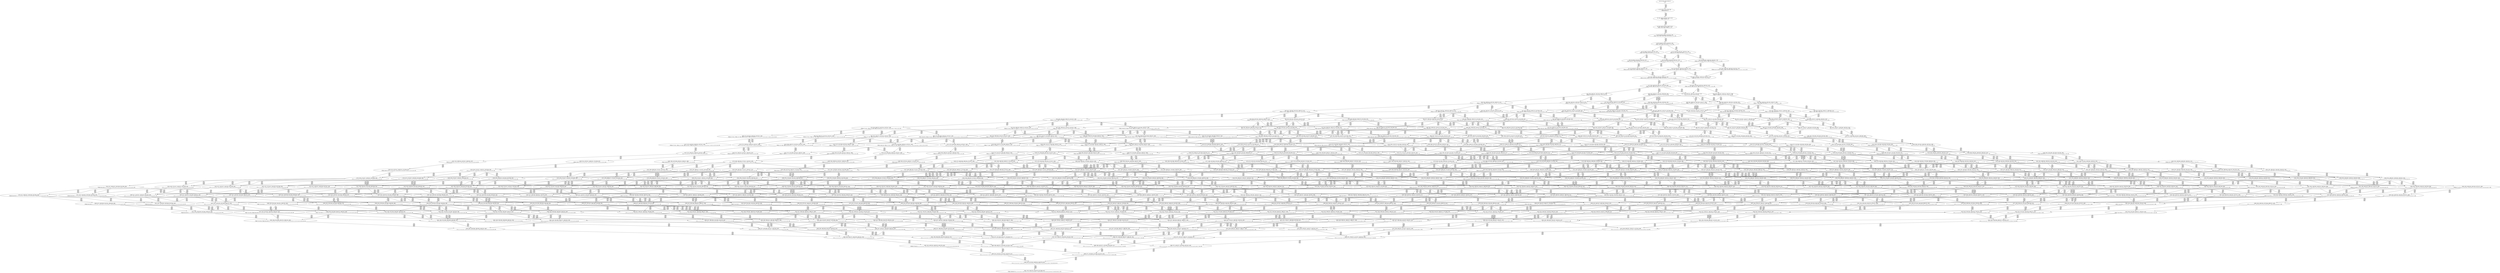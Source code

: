 digraph {
	S0[label="S0: [0, 0] [0, 0] [0, 0] [0, 0] \n{}{}"];
	S1[label="S1: [0, 0] [0, 0] [0, 0] [40, 50] \n{T0J0:40-50}{1}"];
	S2[label="S2: [40, 40] [40, 40] [40, 50] [73, 92] \n{T0J1:73-92}{1, 2}"];
	S3[label="S3: [40, 40] [40, 50] [70, 88] [73, 92] \n{T0J1:73-92, T0J2:70-88}{1, 2, 3}"];
	S4[label="S4: [40, 50] [70, 88] [73, 92] [103, 129] \n{T0J1:73-92, T0J2:70-88, T0J15:103-129}{1, 2, 3, 16}"];
	S5[label="S5: [70, 88] [73, 92] [74, 93] [103, 129] \n{T0J3:74-93, T0J15:103-129}{1, 2, 3, 4, 16}"];
	S6[label="S6: [74, 88] [74, 90] [75, 92] [103, 129] \n{T0J4:75-90, T0J15:103-129}{1, 2, 3, 4, 5, 16}"];
	S7[label="S7: [73, 92] [74, 93] [103, 129] [142, 179] \n{T0J6:142-179, T0J15:103-129}{1, 2, 3, 4, 7, 16}"];
	S8[label="S8: [74, 90] [75, 92] [103, 129] [129, 157] \n{T0J5:129-157, T0J15:103-129}{1, 2, 3, 4, 5, 6, 16}"];
	S9[label="S9: [74, 93] [75, 94] [103, 129] [142, 179] \n{T0J6:142-179, T0J15:103-129}{1, 2, 3, 4, 5, 7, 16}"];
	S10[label="S10: [74, 93] [103, 129] [128, 161] [142, 179] \n{T0J6:142-179, T0J7:128-161, T0J15:103-129}{1, 2, 3, 4, 7, 8, 16}"];
	S11[label="S11: [75, 94] [103, 129] [129, 162] [142, 181] \n{T0J5:129-162, T0J6:142-181, T0J15:103-129}{1, 2, 3, 4, 5, 6, 7, 16}"];
	S12[label="S12: [75, 95] [103, 129] [128, 161] [142, 179] \n{T0J6:142-179, T0J7:128-161, T0J15:103-129}{1, 2, 3, 4, 5, 7, 8, 16}"];
	S13[label="S13: [103, 129] [126, 158] [128, 161] [142, 179] \n{T0J6:142-179, T0J7:128-161, T0J12:126-158, T0J15:103-129}{1, 2, 3, 4, 7, 8, 13, 16}"];
	S14[label="S14: [103, 129] [128, 162] [130, 164] [142, 181] \n{T0J5:129-164, T0J6:142-181, T0J7:128-163, T0J15:103-129}{1, 2, 3, 4, 5, 6, 7, 8, 16}"];
	S15[label="S15: [103, 131] [126, 158] [128, 161] [142, 179] \n{T0J6:142-179}{1, 2, 3, 4, 5, 7, 8, 13, 16}"];
	S16[label="S16: [128, 147] [130, 162] [142, 164] [142, 181] \n{T0J5:129-164, T0J6:142-181, T0J8:142-147}{1, 2, 3, 4, 5, 6, 7, 8, 9, 16}"];
	S17[label="S17: [126, 162] [128, 164] [142, 181] [155, 200] \n{T0J5:129-200, T0J6:142-181}{1, 2, 3, 4, 5, 6, 7, 8, 13, 16}"];
	S18[label="S18: [130, 162] [142, 164] [142, 181] [177, 209] \n{T0J9:177-209}{1, 2, 3, 4, 5, 6, 7, 8, 9, 10, 16}"];
	S19[label="S19: [128, 164] [142, 180] [142, 181] [155, 213] \n{}{1, 2, 3, 4, 5, 6, 7, 8, 9, 13, 16}"];
	S20[label="S20: [128, 164] [142, 181] [155, 200] [184, 235] \n{T0J13:184-235}{1, 2, 3, 4, 5, 6, 7, 8, 13, 14, 16}"];
	S21[label="S21: [128, 164] [142, 181] [155, 200] [173, 221] \n{T0J16:173-221}{1, 2, 3, 4, 5, 6, 7, 8, 13, 16, 17}"];
	S22[label="S22: [142, 164] [142, 181] [155, 194] [177, 209] \n{T0J9:177-209, T0J10:155-194}{1, 2, 3, 4, 5, 6, 7, 8, 9, 10, 11, 16}"];
	S23[label="S23: [142, 180] [142, 181] [155, 213] [177, 228] \n{T0J9:177-226}{1, 2, 3, 4, 5, 6, 7, 8, 9, 10, 13, 16}"];
	S24[label="S24: [142, 181] [142, 182] [155, 213] [184, 235] \n{T0J13:184-235}{1, 2, 3, 4, 5, 6, 7, 8, 9, 13, 14, 16}"];
	S25[label="S25: [142, 181] [142, 182] [155, 213] [173, 221] \n{T0J16:173-221}{1, 2, 3, 4, 5, 6, 7, 8, 9, 13, 16, 17}"];
	S26[label="S26: [142, 181] [155, 200] [184, 233] [184, 235] \n{T0J13:184-235, T0J14:184-233}{1, 2, 3, 4, 5, 6, 7, 8, 13, 14, 15, 16}"];
	S27[label="S27: [142, 181] [155, 200] [173, 221] [184, 235] \n{T0J13:184-235, T0J16:173-221}{1, 2, 3, 4, 5, 6, 7, 8, 13, 14, 16, 17}"];
	S28[label="S28: [133, 169] [142, 181] [155, 200] [173, 221] \n{T0J16:173-221, T0J19:133-169}{1, 2, 3, 4, 5, 6, 7, 8, 13, 16, 17, 20}"];
	S29[label="S29: [142, 181] [155, 194] [177, 209] [180, 212] \n{T0J9:177-209, T0J11:180-212}{1, 2, 3, 4, 5, 6, 7, 8, 9, 10, 11, 12, 16}"];
	S30[label="S30: [142, 181] [155, 212] [167, 213] [177, 228] \n{}{1, 2, 3, 4, 5, 6, 7, 8, 9, 10, 11, 13, 16}"];
	S31[label="S31: [142, 182] [155, 213] [177, 235] [191, 243] \n{T0J9:177-243, T0J13:184-235}{1, 2, 3, 4, 5, 6, 7, 8, 9, 10, 13, 14, 16}"];
	S32[label="S32: [142, 182] [155, 213] [173, 221] [189, 243] \n{T0J9:177-243}{1, 2, 3, 4, 5, 6, 7, 8, 9, 10, 13, 16, 17}"];
	S33[label="S33: [142, 199] [155, 213] [184, 233] [184, 235] \n{T0J13:184-235, T0J14:184-233}{1, 2, 3, 4, 5, 6, 7, 8, 9, 13, 14, 15, 16}"];
	S34[label="S34: [142, 199] [155, 213] [173, 221] [184, 235] \n{T0J13:184-235}{1, 2, 3, 4, 5, 6, 7, 8, 9, 13, 14, 16, 17}"];
	S35[label="S35: [142, 181] [147, 187] [155, 213] [173, 221] \n{T0J16:173-221}{1, 2, 3, 4, 5, 6, 7, 8, 9, 13, 16, 17, 20}"];
	S36[label="S36: [155, 200] [173, 221] [184, 233] [189, 235] \n{T0J13:184-235, T0J14:184-233, T0J16:173-221}{1, 2, 3, 4, 5, 6, 7, 8, 13, 14, 15, 16, 17}"];
	S37[label="S37: [142, 181] [155, 200] [173, 221] [184, 235] \n{T0J13:184-235, T0J16:173-221}{1, 2, 3, 4, 5, 6, 7, 8, 13, 14, 16, 17, 20}"];
	S38[label="S38: [142, 179] [146, 181] [155, 200] [173, 221] \n{T0J16:173-221, T0J20:146-179}{1, 2, 3, 4, 5, 6, 7, 8, 13, 16, 17, 20, 21}"];
	S39[label="S39: [142, 181] [151, 185] [155, 200] [173, 221] \n{T0J16:173-221, T0J24:151-185}{1, 2, 3, 4, 5, 6, 7, 8, 13, 16, 17, 20, 25}"];
	S40[label="S40: [155, 212] [167, 213] [177, 228] [180, 247] \n{}{1, 2, 3, 4, 5, 6, 7, 8, 9, 10, 11, 12, 13, 16}"];
	S41[label="S41: [155, 213] [167, 214] [177, 235] [191, 243] \n{T0J13:184-235}{1, 2, 3, 4, 5, 6, 7, 8, 9, 10, 11, 13, 14, 16}"];
	S42[label="S42: [155, 213] [167, 214] [173, 221] [189, 243] \n{}{1, 2, 3, 4, 5, 6, 7, 8, 9, 10, 11, 13, 16, 17}"];
	S43[label="S43: [155, 213] [177, 233] [184, 235] [191, 261] \n{T0J9:177-261}{1, 2, 3, 4, 5, 6, 7, 8, 9, 10, 13, 14, 15, 16}"];
	S44[label="S44: [155, 213] [173, 221] [184, 235] [191, 261] \n{T0J9:177-261}{1, 2, 3, 4, 5, 6, 7, 8, 9, 10, 13, 14, 16, 17}"];
	S45[label="S45: [147, 187] [155, 213] [173, 221] [189, 243] \n{T0J9:177-243}{1, 2, 3, 4, 5, 6, 7, 8, 9, 10, 13, 16, 17, 20}"];
	S46[label="S46: [155, 218] [173, 221] [184, 233] [189, 235] \n{}{1, 2, 3, 4, 5, 6, 7, 8, 9, 13, 14, 15, 16, 17}"];
	S47[label="S47: [147, 199] [155, 213] [173, 221] [184, 235] \n{T0J13:184-235}{1, 2, 3, 4, 5, 6, 7, 8, 9, 13, 14, 16, 17, 20}"];
	S48[label="S48: [146, 181] [155, 197] [155, 213] [173, 221] \n{}{1, 2, 3, 4, 5, 6, 7, 8, 9, 13, 16, 17, 20, 21}"];
	S49[label="S49: [147, 185] [155, 199] [156, 213] [173, 221] \n{}{1, 2, 3, 4, 5, 6, 7, 8, 9, 13, 16, 17, 20, 25}"];
	S50[label="S50: [155, 200] [173, 221] [184, 233] [189, 235] \n{T0J13:184-235, T0J14:184-233, T0J16:173-221}{1, 2, 3, 4, 5, 6, 7, 8, 13, 14, 15, 16, 17, 20}"];
	S51[label="S51: [146, 181] [155, 200] [173, 221] [184, 235] \n{T0J13:184-235, T0J16:173-221}{1, 2, 3, 4, 5, 6, 7, 8, 13, 14, 16, 17, 20, 21}"];
	S52[label="S52: [151, 185] [155, 200] [173, 221] [184, 235] \n{T0J13:184-235, T0J16:173-221}{1, 2, 3, 4, 5, 6, 7, 8, 13, 14, 16, 17, 20, 25}"];
	S53[label="S53: [146, 181] [155, 200] [173, 221] [217, 256] \n{T0J16:173-221, T0J21:217-256}{1, 2, 3, 4, 5, 6, 7, 8, 13, 16, 17, 20, 21, 22}"];
	S54[label="S54: [146, 181] [155, 185] [155, 200] [173, 221] \n{T0J16:173-221}{1, 2, 3, 4, 5, 6, 7, 8, 13, 16, 17, 20, 21, 25}"];
	S55[label="S55: [167, 214] [177, 235] [180, 247] [193, 285] \n{}{1, 2, 3, 4, 5, 6, 7, 8, 9, 10, 11, 12, 13, 14, 16}"];
	S56[label="S56: [167, 214] [173, 228] [180, 247] [193, 271] \n{}{1, 2, 3, 4, 5, 6, 7, 8, 9, 10, 11, 12, 13, 16, 17}"];
	S57[label="S57: [167, 233] [177, 235] [184, 245] [191, 261] \n{}{1, 2, 3, 4, 5, 6, 7, 8, 9, 10, 11, 13, 14, 15, 16}"];
	S58[label="S58: [167, 221] [173, 235] [184, 245] [191, 261] \n{}{1, 2, 3, 4, 5, 6, 7, 8, 9, 10, 11, 13, 14, 16, 17}"];
	S59[label="S59: [155, 213] [167, 219] [173, 221] [189, 243] \n{}{1, 2, 3, 4, 5, 6, 7, 8, 9, 10, 11, 13, 16, 17, 20}"];
	S60[label="S60: [173, 221] [184, 233] [189, 235] [202, 280] \n{T0J9:177-280}{1, 2, 3, 4, 5, 6, 7, 8, 9, 10, 13, 14, 15, 16, 17}"];
	S61[label="S61: [155, 213] [173, 221] [184, 235] [191, 261] \n{T0J9:177-261}{1, 2, 3, 4, 5, 6, 7, 8, 9, 10, 13, 14, 16, 17, 20}"];
	S62[label="S62: [155, 197] [155, 213] [173, 221] [189, 243] \n{T0J9:177-243}{1, 2, 3, 4, 5, 6, 7, 8, 9, 10, 13, 16, 17, 20, 21}"];
	S63[label="S63: [155, 199] [156, 213] [173, 221] [189, 247] \n{T0J9:177-247}{1, 2, 3, 4, 5, 6, 7, 8, 9, 10, 13, 16, 17, 20, 25}"];
	S64[label="S64: [155, 218] [173, 221] [184, 233] [189, 235] \n{}{1, 2, 3, 4, 5, 6, 7, 8, 9, 13, 14, 15, 16, 17, 20}"];
	S65[label="S65: [155, 199] [155, 213] [173, 221] [184, 235] \n{T0J13:184-235}{1, 2, 3, 4, 5, 6, 7, 8, 9, 13, 14, 16, 17, 20, 21}"];
	S66[label="S66: [155, 200] [156, 213] [173, 221] [184, 235] \n{}{1, 2, 3, 4, 5, 6, 7, 8, 9, 13, 14, 16, 17, 20, 25}"];
	S67[label="S67: [155, 199] [155, 213] [173, 221] [217, 256] \n{T0J21:217-256}{1, 2, 3, 4, 5, 6, 7, 8, 9, 13, 16, 17, 20, 21, 22}"];
	S68[label="S68: [155, 185] [155, 199] [160, 213] [173, 221] \n{}{1, 2, 3, 4, 5, 6, 7, 8, 9, 13, 16, 17, 20, 21, 25}"];
	S69[label="S69: [155, 200] [173, 221] [184, 233] [189, 235] \n{T0J13:184-235, T0J14:184-233, T0J16:173-221}{1, 2, 3, 4, 5, 6, 7, 8, 13, 14, 15, 16, 17, 20, 21}"];
	S70[label="S70: [155, 200] [173, 221] [184, 233] [189, 235] \n{T0J13:184-235, T0J14:184-233, T0J16:173-221}{1, 2, 3, 4, 5, 6, 7, 8, 13, 14, 15, 16, 17, 20, 25}"];
	S71[label="S71: [155, 200] [173, 221] [184, 235] [217, 256] \n{T0J13:184-235, T0J16:173-221, T0J21:217-256}{1, 2, 3, 4, 5, 6, 7, 8, 13, 14, 16, 17, 20, 21, 22}"];
	S72[label="S72: [155, 185] [155, 200] [173, 221] [184, 235] \n{T0J13:184-235, T0J16:173-221}{1, 2, 3, 4, 5, 6, 7, 8, 13, 14, 16, 17, 20, 21, 25}"];
	S73[label="S73: [155, 200] [173, 221] [214, 247] [217, 256] \n{T0J16:173-221, T0J21:217-256, T0J22:214-247}{1, 2, 3, 4, 5, 6, 7, 8, 13, 16, 17, 20, 21, 22, 23}"];
	S74[label="S74: [155, 185] [155, 200] [173, 221] [217, 256] \n{T0J16:173-221, T0J21:217-256}{1, 2, 3, 4, 5, 6, 7, 8, 13, 16, 17, 20, 21, 22, 25}"];
	S75[label="S75: [177, 235] [180, 247] [191, 285] [205, 285] \n{}{1, 2, 3, 4, 5, 6, 7, 8, 9, 10, 11, 12, 13, 14, 15, 16}"];
	S76[label="S76: [173, 235] [180, 247] [191, 273] [205, 287] \n{}{1, 2, 3, 4, 5, 6, 7, 8, 9, 10, 11, 12, 13, 14, 16, 17}"];
	S77[label="S77: [173, 221] [178, 228] [180, 247] [193, 271] \n{T0J17:178-221}{1, 2, 3, 4, 5, 6, 7, 8, 9, 10, 11, 12, 13, 16, 17, 18}"];
	S78[label="S78: [167, 221] [173, 228] [180, 247] [193, 271] \n{}{1, 2, 3, 4, 5, 6, 7, 8, 9, 10, 11, 12, 13, 16, 17, 20}"];
	S79[label="S79: [167, 221] [173, 235] [184, 245] [191, 261] \n{}{1, 2, 3, 4, 5, 6, 7, 8, 9, 10, 11, 13, 14, 16, 17, 20}"];
	S80[label="S80: [155, 213] [168, 221] [173, 229] [189, 243] \n{}{1, 2, 3, 4, 5, 6, 7, 8, 9, 10, 11, 13, 16, 17, 20, 21}"];
	S81[label="S81: [156, 213] [173, 221] [173, 231] [189, 247] \n{}{1, 2, 3, 4, 5, 6, 7, 8, 9, 10, 11, 13, 16, 17, 20, 25}"];
	S82[label="S82: [184, 233] [189, 235] [198, 253] [202, 280] \n{T0J10:198-253}{1, 2, 3, 4, 5, 6, 7, 8, 9, 10, 11, 13, 14, 15, 16, 17}"];
	S83[label="S83: [173, 221] [184, 233] [189, 235] [204, 280] \n{T0J9:177-280}{1, 2, 3, 4, 5, 6, 7, 8, 9, 10, 13, 14, 15, 16, 17, 20}"];
	S84[label="S84: [155, 213] [173, 221] [184, 235] [191, 261] \n{T0J9:177-261}{1, 2, 3, 4, 5, 6, 7, 8, 9, 10, 13, 14, 16, 17, 20, 21}"];
	S85[label="S85: [156, 213] [173, 221] [184, 235] [191, 262] \n{T0J9:177-262}{1, 2, 3, 4, 5, 6, 7, 8, 9, 10, 13, 14, 16, 17, 20, 25}"];
	S86[label="S86: [155, 213] [173, 221] [189, 256] [217, 261] \n{T0J9:177-261, T0J21:217-256}{1, 2, 3, 4, 5, 6, 7, 8, 9, 10, 13, 16, 17, 20, 21, 22}"];
	S87[label="S87: [155, 199] [160, 213] [173, 221] [189, 247] \n{T0J9:177-247}{1, 2, 3, 4, 5, 6, 7, 8, 9, 10, 13, 16, 17, 20, 21, 25}"];
	S88[label="S88: [155, 218] [173, 221] [184, 233] [189, 235] \n{}{1, 2, 3, 4, 5, 6, 7, 8, 9, 13, 14, 15, 16, 17, 20, 21}"];
	S89[label="S89: [156, 218] [173, 221] [184, 233] [189, 235] \n{}{1, 2, 3, 4, 5, 6, 7, 8, 9, 13, 14, 15, 16, 17, 20, 25}"];
	S90[label="S90: [155, 218] [173, 221] [184, 235] [217, 256] \n{T0J21:217-256}{1, 2, 3, 4, 5, 6, 7, 8, 9, 13, 14, 16, 17, 20, 21, 22}"];
	S91[label="S91: [155, 200] [160, 213] [173, 221] [184, 235] \n{}{1, 2, 3, 4, 5, 6, 7, 8, 9, 13, 14, 16, 17, 20, 21, 25}"];
	S92[label="S92: [155, 218] [173, 221] [214, 247] [217, 256] \n{T0J21:217-256, T0J22:214-247}{1, 2, 3, 4, 5, 6, 7, 8, 9, 13, 16, 17, 20, 21, 22, 23}"];
	S93[label="S93: [155, 200] [160, 213] [173, 221] [217, 256] \n{T0J21:217-256}{1, 2, 3, 4, 5, 6, 7, 8, 9, 13, 16, 17, 20, 21, 22, 25}"];
	S94[label="S94: [173, 221] [184, 233] [189, 235] [217, 256] \n{T0J13:184-235, T0J14:184-233, T0J16:173-221, T0J21:217-256}{1, 2, 3, 4, 5, 6, 7, 8, 13, 14, 15, 16, 17, 20, 21, 22}"];
	S95[label="S95: [155, 200] [173, 221] [184, 233] [189, 235] \n{T0J13:184-235, T0J14:184-233, T0J16:173-221}{1, 2, 3, 4, 5, 6, 7, 8, 13, 14, 15, 16, 17, 20, 21, 25}"];
	S96[label="S96: [173, 221] [184, 235] [214, 247] [217, 256] \n{T0J13:184-235, T0J16:173-221, T0J21:217-256, T0J22:214-247}{1, 2, 3, 4, 5, 6, 7, 8, 13, 14, 16, 17, 20, 21, 22, 23}"];
	S97[label="S97: [155, 200] [173, 221] [184, 235] [217, 256] \n{T0J13:184-235, T0J16:173-221, T0J21:217-256}{1, 2, 3, 4, 5, 6, 7, 8, 13, 14, 16, 17, 20, 21, 22, 25}"];
	S98[label="S98: [173, 221] [213, 235] [214, 247] [217, 256] \n{T0J16:173-221, T0J21:217-256, T0J22:214-247, T0J23:213-235}{1, 2, 3, 4, 5, 6, 7, 8, 13, 16, 17, 20, 21, 22, 23, 24}"];
	S99[label="S99: [155, 200] [173, 221] [214, 247] [217, 256] \n{T0J16:173-221, T0J21:217-256, T0J22:214-247}{1, 2, 3, 4, 5, 6, 7, 8, 13, 16, 17, 20, 21, 22, 23, 25}"];
	S100[label="S100: [180, 247] [191, 285] [202, 287] [222, 306] \n{}{1, 2, 3, 4, 5, 6, 7, 8, 9, 10, 11, 12, 13, 14, 15, 16, 17}"];
	S101[label="S101: [178, 242] [180, 247] [191, 273] [205, 294] \n{}{1, 2, 3, 4, 5, 6, 7, 8, 9, 10, 11, 12, 13, 14, 16, 17, 18}"];
	S102[label="S102: [173, 242] [180, 247] [191, 273] [205, 294] \n{}{1, 2, 3, 4, 5, 6, 7, 8, 9, 10, 11, 12, 13, 14, 16, 17, 20}"];
	S103[label="S103: [178, 228] [180, 247] [193, 271] [245, 311] \n{T0J18:245-311}{1, 2, 3, 4, 5, 6, 7, 8, 9, 10, 11, 12, 13, 16, 17, 18, 19}"];
	S104[label="S104: [173, 228] [178, 228] [180, 247] [193, 271] \n{}{1, 2, 3, 4, 5, 6, 7, 8, 9, 10, 11, 12, 13, 16, 17, 18, 20}"];
	S105[label="S105: [168, 228] [173, 238] [180, 247] [193, 271] \n{}{1, 2, 3, 4, 5, 6, 7, 8, 9, 10, 11, 12, 13, 16, 17, 20, 21}"];
	S106[label="S106: [173, 228] [173, 244] [185, 247] [193, 271] \n{}{1, 2, 3, 4, 5, 6, 7, 8, 9, 10, 11, 12, 13, 16, 17, 20, 25}"];
	S107[label="S107: [180, 228] [180, 247] [193, 268] [235, 271] \n{T0J25:235-268}{1, 2, 3, 4, 5, 6, 7, 8, 9, 10, 11, 12, 13, 16, 17, 20, 26}"];
	S108[label="S108: [168, 221] [173, 235] [184, 245] [191, 261] \n{}{1, 2, 3, 4, 5, 6, 7, 8, 9, 10, 11, 13, 14, 16, 17, 20, 21}"];
	S109[label="S109: [168, 221] [173, 245] [189, 256] [217, 261] \n{T0J21:217-256}{1, 2, 3, 4, 5, 6, 7, 8, 9, 10, 11, 13, 16, 17, 20, 21, 22}"];
	S110[label="S110: [160, 213] [173, 221] [173, 231] [189, 247] \n{}{1, 2, 3, 4, 5, 6, 7, 8, 9, 10, 11, 13, 16, 17, 20, 21, 25}"];
	S111[label="S111: [173, 221] [173, 235] [184, 245] [191, 262] \n{}{1, 2, 3, 4, 5, 6, 7, 8, 9, 10, 11, 13, 14, 16, 17, 20, 25}"];
	S112[label="S112: [184, 233] [189, 235] [198, 253] [204, 280] \n{T0J10:198-253}{1, 2, 3, 4, 5, 6, 7, 8, 9, 10, 11, 13, 14, 15, 16, 17, 20}"];
	S113[label="S113: [173, 221] [184, 233] [189, 235] [204, 280] \n{T0J9:177-280}{1, 2, 3, 4, 5, 6, 7, 8, 9, 10, 13, 14, 15, 16, 17, 20, 21}"];
	S114[label="S114: [173, 221] [184, 235] [191, 256] [217, 280] \n{T0J9:177-280}{1, 2, 3, 4, 5, 6, 7, 8, 9, 10, 13, 14, 16, 17, 20, 21, 22}"];
	S115[label="S115: [160, 213] [173, 221] [184, 235] [191, 262] \n{T0J9:177-262}{1, 2, 3, 4, 5, 6, 7, 8, 9, 10, 13, 14, 16, 17, 20, 21, 25}"];
	S116[label="S116: [173, 221] [184, 233] [189, 235] [205, 280] \n{T0J9:177-280}{1, 2, 3, 4, 5, 6, 7, 8, 9, 10, 13, 14, 15, 16, 17, 20, 25}"];
	S117[label="S117: [173, 221] [189, 247] [214, 256] [217, 280] \n{T0J9:177-280}{1, 2, 3, 4, 5, 6, 7, 8, 9, 10, 13, 16, 17, 20, 21, 22, 23}"];
	S118[label="S118: [160, 213] [173, 221] [189, 256] [217, 262] \n{T0J9:177-262, T0J21:217-256}{1, 2, 3, 4, 5, 6, 7, 8, 9, 10, 13, 16, 17, 20, 21, 22, 25}"];
	S119[label="S119: [173, 233] [184, 235] [189, 239] [217, 256] \n{}{1, 2, 3, 4, 5, 6, 7, 8, 9, 13, 14, 15, 16, 17, 20, 21, 22}"];
	S120[label="S120: [160, 218] [173, 221] [184, 233] [189, 235] \n{}{1, 2, 3, 4, 5, 6, 7, 8, 9, 13, 14, 15, 16, 17, 20, 21, 25}"];
	S121[label="S121: [173, 235] [184, 239] [214, 247] [217, 256] \n{}{1, 2, 3, 4, 5, 6, 7, 8, 9, 13, 14, 16, 17, 20, 21, 22, 23}"];
	S122[label="S122: [160, 218] [173, 221] [184, 235] [217, 256] \n{T0J21:217-256}{1, 2, 3, 4, 5, 6, 7, 8, 9, 13, 14, 16, 17, 20, 21, 22, 25}"];
	S123[label="S123: [173, 235] [213, 239] [214, 247] [217, 256] \n{}{1, 2, 3, 4, 5, 6, 7, 8, 9, 13, 16, 17, 20, 21, 22, 23, 24}"];
	S124[label="S124: [160, 218] [173, 221] [214, 247] [217, 256] \n{T0J21:217-256, T0J22:214-247}{1, 2, 3, 4, 5, 6, 7, 8, 9, 13, 16, 17, 20, 21, 22, 23, 25}"];
	S125[label="S125: [173, 221] [184, 233] [189, 235] [217, 256] \n{T0J13:184-235, T0J14:184-233, T0J16:173-221, T0J21:217-256}{1, 2, 3, 4, 5, 6, 7, 8, 13, 14, 15, 16, 17, 20, 21, 22, 25}"];
	S126[label="S126: [173, 221] [184, 235] [214, 247] [217, 256] \n{T0J13:184-235, T0J16:173-221, T0J21:217-256, T0J22:214-247}{1, 2, 3, 4, 5, 6, 7, 8, 13, 14, 16, 17, 20, 21, 22, 23, 25}"];
	S127[label="S127: [173, 221] [213, 235] [214, 247] [217, 256] \n{T0J16:173-221, T0J21:217-256, T0J22:214-247, T0J23:213-235}{1, 2, 3, 4, 5, 6, 7, 8, 13, 16, 17, 20, 21, 22, 23, 24, 25}"];
	S128[label="S128: [180, 254] [191, 285] [202, 294] [222, 313] \n{}{1, 2, 3, 4, 5, 6, 7, 8, 9, 10, 11, 12, 13, 14, 15, 16, 17, 18}"];
	S129[label="S129: [180, 254] [191, 285] [202, 294] [222, 313] \n{}{1, 2, 3, 4, 5, 6, 7, 8, 9, 10, 11, 12, 13, 14, 15, 16, 17, 20}"];
	S130[label="S130: [180, 247] [191, 273] [205, 301] [245, 332] \n{T0J18:245-332}{1, 2, 3, 4, 5, 6, 7, 8, 9, 10, 11, 12, 13, 14, 16, 17, 18, 19}"];
	S131[label="S131: [178, 247] [180, 249] [191, 273] [205, 301] \n{}{1, 2, 3, 4, 5, 6, 7, 8, 9, 10, 11, 12, 13, 14, 16, 17, 18, 20}"];
	S132[label="S132: [173, 247] [180, 259] [191, 273] [205, 301] \n{}{1, 2, 3, 4, 5, 6, 7, 8, 9, 10, 11, 12, 13, 14, 16, 17, 20, 21}"];
	S133[label="S133: [173, 247] [184, 265] [191, 273] [205, 320] \n{}{1, 2, 3, 4, 5, 6, 7, 8, 9, 10, 11, 12, 13, 14, 16, 17, 20, 25}"];
	S134[label="S134: [180, 247] [191, 268] [205, 273] [235, 301] \n{T0J25:235-268}{1, 2, 3, 4, 5, 6, 7, 8, 9, 10, 11, 12, 13, 14, 16, 17, 20, 26}"];
	S135[label="S135: [178, 235] [180, 247] [193, 271] [245, 318] \n{T0J18:245-318}{1, 2, 3, 4, 5, 6, 7, 8, 9, 10, 11, 12, 13, 16, 17, 18, 19, 20}"];
	S136[label="S136: [173, 235] [178, 245] [180, 247] [193, 271] \n{}{1, 2, 3, 4, 5, 6, 7, 8, 9, 10, 11, 12, 13, 16, 17, 18, 20, 21}"];
	S137[label="S137: [173, 244] [178, 247] [185, 253] [193, 271] \n{}{1, 2, 3, 4, 5, 6, 7, 8, 9, 10, 11, 12, 13, 16, 17, 18, 20, 25}"];
	S138[label="S138: [180, 235] [180, 247] [193, 268] [235, 271] \n{T0J25:235-268}{1, 2, 3, 4, 5, 6, 7, 8, 9, 10, 11, 12, 13, 16, 17, 18, 20, 26}"];
	S139[label="S139: [173, 245] [180, 256] [193, 271] [217, 322] \n{}{1, 2, 3, 4, 5, 6, 7, 8, 9, 10, 11, 12, 13, 16, 17, 20, 21, 22}"];
	S140[label="S140: [173, 244] [173, 247] [186, 263] [193, 271] \n{}{1, 2, 3, 4, 5, 6, 7, 8, 9, 10, 11, 12, 13, 16, 17, 20, 21, 25}"];
	S141[label="S141: [180, 245] [180, 247] [193, 268] [235, 271] \n{T0J25:235-268}{1, 2, 3, 4, 5, 6, 7, 8, 9, 10, 11, 12, 13, 16, 17, 20, 21, 26}"];
	S142[label="S142: [180, 247] [185, 251] [193, 271] [235, 315] \n{T0J25:235-315}{1, 2, 3, 4, 5, 6, 7, 8, 9, 10, 11, 12, 13, 16, 17, 20, 25, 26}"];
	S143[label="S143: [173, 221] [173, 235] [185, 245] [191, 262] \n{}{1, 2, 3, 4, 5, 6, 7, 8, 9, 10, 11, 13, 14, 16, 17, 20, 21, 25}"];
	S144[label="S144: [173, 221] [173, 245] [189, 256] [217, 262] \n{T0J21:217-256}{1, 2, 3, 4, 5, 6, 7, 8, 9, 10, 11, 13, 16, 17, 20, 21, 22, 25}"];
	S145[label="S145: [184, 233] [189, 235] [198, 253] [204, 280] \n{T0J10:198-253}{1, 2, 3, 4, 5, 6, 7, 8, 9, 10, 11, 13, 14, 15, 16, 17, 20, 21}"];
	S146[label="S146: [184, 235] [191, 253] [198, 256] [217, 280] \n{T0J10:198-253}{1, 2, 3, 4, 5, 6, 7, 8, 9, 10, 11, 13, 14, 16, 17, 20, 21, 22}"];
	S147[label="S147: [173, 221] [184, 233] [189, 235] [209, 280] \n{T0J9:177-280}{1, 2, 3, 4, 5, 6, 7, 8, 9, 10, 13, 14, 15, 16, 17, 20, 21, 25}"];
	S148[label="S148: [173, 221] [184, 235] [191, 256] [217, 280] \n{T0J9:177-280}{1, 2, 3, 4, 5, 6, 7, 8, 9, 10, 13, 14, 16, 17, 20, 21, 22, 25}"];
	S149[label="S149: [184, 233] [189, 235] [198, 253] [205, 280] \n{T0J10:198-253}{1, 2, 3, 4, 5, 6, 7, 8, 9, 10, 11, 13, 14, 15, 16, 17, 20, 25}"];
	S150[label="S150: [189, 247] [198, 253] [214, 256] [217, 280] \n{T0J10:198-253}{1, 2, 3, 4, 5, 6, 7, 8, 9, 10, 11, 13, 16, 17, 20, 21, 22, 23}"];
	S151[label="S151: [173, 221] [189, 247] [214, 256] [217, 280] \n{T0J9:177-280}{1, 2, 3, 4, 5, 6, 7, 8, 9, 10, 13, 16, 17, 20, 21, 22, 23, 25}"];
	S152[label="S152: [184, 235] [189, 239] [217, 256] [222, 295] \n{T0J9:222-295}{1, 2, 3, 4, 5, 6, 7, 8, 9, 10, 13, 14, 15, 16, 17, 20, 21, 22}"];
	S153[label="S153: [173, 233] [184, 235] [189, 239] [217, 256] \n{}{1, 2, 3, 4, 5, 6, 7, 8, 9, 13, 14, 15, 16, 17, 20, 21, 22, 25}"];
	S154[label="S154: [184, 239] [214, 247] [217, 256] [222, 297] \n{T0J9:222-297}{1, 2, 3, 4, 5, 6, 7, 8, 9, 10, 13, 14, 16, 17, 20, 21, 22, 23}"];
	S155[label="S155: [173, 235] [184, 239] [214, 247] [217, 256] \n{}{1, 2, 3, 4, 5, 6, 7, 8, 9, 13, 14, 16, 17, 20, 21, 22, 23, 25}"];
	S156[label="S156: [213, 239] [214, 247] [217, 256] [222, 297] \n{T0J9:222-297}{1, 2, 3, 4, 5, 6, 7, 8, 9, 10, 13, 16, 17, 20, 21, 22, 23, 24}"];
	S157[label="S157: [173, 235] [213, 239] [214, 247] [217, 256] \n{}{1, 2, 3, 4, 5, 6, 7, 8, 9, 13, 16, 17, 20, 21, 22, 23, 24, 25}"];
	S158[label="S158: [191, 285] [202, 301] [222, 318] [245, 344] \n{}{1, 2, 3, 4, 5, 6, 7, 8, 9, 10, 11, 12, 13, 14, 15, 16, 17, 18, 19}"];
	S159[label="S159: [180, 261] [191, 285] [202, 301] [222, 318] \n{}{1, 2, 3, 4, 5, 6, 7, 8, 9, 10, 11, 12, 13, 14, 15, 16, 17, 18, 20}"];
	S160[label="S160: [180, 271] [191, 285] [202, 301] [222, 318] \n{}{1, 2, 3, 4, 5, 6, 7, 8, 9, 10, 11, 12, 13, 14, 15, 16, 17, 20, 21}"];
	S161[label="S161: [184, 277] [191, 285] [202, 318] [222, 320] \n{}{1, 2, 3, 4, 5, 6, 7, 8, 9, 10, 11, 12, 13, 14, 15, 16, 17, 20, 25}"];
	S162[label="S162: [191, 268] [202, 285] [222, 301] [235, 318] \n{}{1, 2, 3, 4, 5, 6, 7, 8, 9, 10, 11, 12, 13, 14, 15, 16, 17, 20, 26}"];
	S163[label="S163: [191, 226] [202, 285] [205, 294] [222, 313] \n{T0J26:205-226}{1, 2, 3, 4, 5, 6, 7, 8, 9, 10, 11, 12, 13, 14, 15, 16, 17, 20, 27}"];
	S164[label="S164: [180, 253] [191, 273] [205, 308] [245, 336] \n{}{1, 2, 3, 4, 5, 6, 7, 8, 9, 10, 11, 12, 13, 14, 16, 17, 18, 19, 20}"];
	S165[label="S165: [178, 253] [180, 263] [191, 273] [205, 308] \n{}{1, 2, 3, 4, 5, 6, 7, 8, 9, 10, 11, 12, 13, 14, 16, 17, 18, 20, 21}"];
	S166[label="S166: [178, 253] [184, 269] [191, 273] [205, 320] \n{}{1, 2, 3, 4, 5, 6, 7, 8, 9, 10, 11, 12, 13, 14, 16, 17, 18, 20, 25}"];
	S167[label="S167: [180, 253] [191, 268] [205, 273] [235, 308] \n{}{1, 2, 3, 4, 5, 6, 7, 8, 9, 10, 11, 12, 13, 14, 16, 17, 18, 20, 26}"];
	S168[label="S168: [180, 259] [191, 273] [205, 318] [222, 340] \n{}{1, 2, 3, 4, 5, 6, 7, 8, 9, 10, 11, 12, 13, 14, 16, 17, 20, 21, 22}"];
	S169[label="S169: [173, 263] [185, 269] [191, 273] [205, 320] \n{}{1, 2, 3, 4, 5, 6, 7, 8, 9, 10, 11, 12, 13, 14, 16, 17, 20, 21, 25}"];
	S170[label="S170: [180, 263] [191, 268] [205, 273] [235, 318] \n{}{1, 2, 3, 4, 5, 6, 7, 8, 9, 10, 11, 12, 13, 14, 16, 17, 20, 21, 26}"];
	S171[label="S171: [184, 268] [191, 273] [205, 315] [235, 320] \n{}{1, 2, 3, 4, 5, 6, 7, 8, 9, 10, 11, 12, 13, 14, 16, 17, 20, 25, 26}"];
	S172[label="S172: [178, 247] [180, 252] [193, 271] [245, 325] \n{T0J18:245-325}{1, 2, 3, 4, 5, 6, 7, 8, 9, 10, 11, 12, 13, 16, 17, 18, 19, 20, 21}"];
	S173[label="S173: [178, 247] [185, 258] [193, 271] [245, 336] \n{T0J18:245-336}{1, 2, 3, 4, 5, 6, 7, 8, 9, 10, 11, 12, 13, 16, 17, 18, 19, 20, 25}"];
	S174[label="S174: [180, 247] [193, 268] [235, 271] [245, 325] \n{T0J18:245-325, T0J25:235-268}{1, 2, 3, 4, 5, 6, 7, 8, 9, 10, 11, 12, 13, 16, 17, 18, 19, 20, 26}"];
	S175[label="S175: [178, 252] [180, 256] [193, 271] [217, 329] \n{}{1, 2, 3, 4, 5, 6, 7, 8, 9, 10, 11, 12, 13, 16, 17, 18, 20, 21, 22}"];
	S176[label="S176: [173, 247] [178, 253] [186, 263] [193, 271] \n{}{1, 2, 3, 4, 5, 6, 7, 8, 9, 10, 11, 12, 13, 16, 17, 18, 20, 21, 25}"];
	S177[label="S177: [180, 247] [180, 252] [193, 268] [235, 271] \n{}{1, 2, 3, 4, 5, 6, 7, 8, 9, 10, 11, 12, 13, 16, 17, 18, 20, 21, 26}"];
	S178[label="S178: [180, 251] [185, 258] [193, 271] [235, 315] \n{}{1, 2, 3, 4, 5, 6, 7, 8, 9, 10, 11, 12, 13, 16, 17, 18, 20, 25, 26}"];
	S179[label="S179: [180, 256] [193, 271] [217, 322] [227, 330] \n{}{1, 2, 3, 4, 5, 6, 7, 8, 9, 10, 11, 12, 13, 16, 17, 20, 21, 22, 23}"];
	S180[label="S180: [173, 256] [186, 268] [193, 271] [217, 340] \n{}{1, 2, 3, 4, 5, 6, 7, 8, 9, 10, 11, 12, 13, 16, 17, 20, 21, 22, 25}"];
	S181[label="S181: [180, 256] [193, 268] [217, 271] [235, 339] \n{}{1, 2, 3, 4, 5, 6, 7, 8, 9, 10, 11, 12, 13, 16, 17, 20, 21, 22, 26}"];
	S182[label="S182: [180, 251] [186, 268] [193, 271] [235, 315] \n{}{1, 2, 3, 4, 5, 6, 7, 8, 9, 10, 11, 12, 13, 16, 17, 20, 21, 25, 26}"];
	S183[label="S183: [184, 233] [189, 235] [198, 253] [209, 280] \n{T0J10:198-253}{1, 2, 3, 4, 5, 6, 7, 8, 9, 10, 11, 13, 14, 15, 16, 17, 20, 21, 25}"];
	S184[label="S184: [184, 235] [191, 253] [198, 256] [217, 280] \n{T0J10:198-253}{1, 2, 3, 4, 5, 6, 7, 8, 9, 10, 11, 13, 14, 16, 17, 20, 21, 22, 25}"];
	S185[label="S185: [189, 247] [198, 253] [214, 256] [217, 280] \n{T0J10:198-253}{1, 2, 3, 4, 5, 6, 7, 8, 9, 10, 11, 13, 16, 17, 20, 21, 22, 23, 25}"];
	S186[label="S186: [189, 239] [209, 256] [217, 267] [222, 295] \n{T0J10:209-267}{1, 2, 3, 4, 5, 6, 7, 8, 9, 10, 11, 13, 14, 15, 16, 17, 20, 21, 22}"];
	S187[label="S187: [184, 235] [189, 239] [217, 256] [222, 295] \n{T0J9:222-295}{1, 2, 3, 4, 5, 6, 7, 8, 9, 10, 13, 14, 15, 16, 17, 20, 21, 22, 25}"];
	S188[label="S188: [209, 247] [214, 256] [217, 271] [222, 297] \n{T0J10:209-271}{1, 2, 3, 4, 5, 6, 7, 8, 9, 10, 11, 13, 14, 16, 17, 20, 21, 22, 23}"];
	S189[label="S189: [184, 239] [214, 247] [217, 256] [222, 297] \n{T0J9:222-297}{1, 2, 3, 4, 5, 6, 7, 8, 9, 10, 13, 14, 16, 17, 20, 21, 22, 23, 25}"];
	S190[label="S190: [214, 247] [217, 256] [222, 271] [238, 297] \n{T0J10:238-271}{1, 2, 3, 4, 5, 6, 7, 8, 9, 10, 11, 13, 16, 17, 20, 21, 22, 23, 24}"];
	S191[label="S191: [213, 239] [214, 247] [217, 256] [222, 297] \n{T0J9:222-297}{1, 2, 3, 4, 5, 6, 7, 8, 9, 10, 13, 16, 17, 20, 21, 22, 23, 24, 25}"];
	S192[label="S192: [191, 292] [202, 308] [222, 324] [245, 351] \n{}{1, 2, 3, 4, 5, 6, 7, 8, 9, 10, 11, 12, 13, 14, 15, 16, 17, 18, 19, 20}"];
	S193[label="S193: [180, 278] [191, 285] [202, 308] [222, 324] \n{}{1, 2, 3, 4, 5, 6, 7, 8, 9, 10, 11, 12, 13, 14, 15, 16, 17, 18, 20, 21}"];
	S194[label="S194: [184, 285] [191, 299] [202, 320] [222, 324] \n{}{1, 2, 3, 4, 5, 6, 7, 8, 9, 10, 11, 12, 13, 14, 15, 16, 17, 18, 20, 25}"];
	S195[label="S195: [191, 275] [202, 285] [222, 308] [235, 324] \n{}{1, 2, 3, 4, 5, 6, 7, 8, 9, 10, 11, 12, 13, 14, 15, 16, 17, 18, 20, 26}"];
	S196[label="S196: [191, 233] [202, 285] [205, 301] [222, 318] \n{}{1, 2, 3, 4, 5, 6, 7, 8, 9, 10, 11, 12, 13, 14, 15, 16, 17, 18, 20, 27}"];
	S197[label="S197: [191, 285] [202, 318] [222, 330] [227, 365] \n{}{1, 2, 3, 4, 5, 6, 7, 8, 9, 10, 11, 12, 13, 14, 15, 16, 17, 20, 21, 22}"];
	S198[label="S198: [185, 285] [191, 309] [202, 320] [222, 334] \n{}{1, 2, 3, 4, 5, 6, 7, 8, 9, 10, 11, 12, 13, 14, 15, 16, 17, 20, 21, 25}"];
	S199[label="S199: [191, 285] [202, 285] [222, 318] [235, 334] \n{}{1, 2, 3, 4, 5, 6, 7, 8, 9, 10, 11, 12, 13, 14, 15, 16, 17, 20, 21, 26}"];
	S200[label="S200: [191, 243] [202, 285] [205, 301] [222, 318] \n{}{1, 2, 3, 4, 5, 6, 7, 8, 9, 10, 11, 12, 13, 14, 15, 16, 17, 20, 21, 27}"];
	S201[label="S201: [191, 285] [202, 318] [222, 320] [235, 360] \n{}{1, 2, 3, 4, 5, 6, 7, 8, 9, 10, 11, 12, 13, 14, 15, 16, 17, 20, 25, 26}"];
	S202[label="S202: [191, 285] [202, 318] [205, 318] [222, 320] \n{}{1, 2, 3, 4, 5, 6, 7, 8, 9, 10, 11, 12, 13, 14, 15, 16, 17, 20, 25, 27}"];
	S203[label="S203: [202, 268] [205, 285] [222, 301] [235, 318] \n{T0J26:205-226}{1, 2, 3, 4, 5, 6, 7, 8, 9, 10, 11, 12, 13, 14, 15, 16, 17, 20, 26, 27}"];
	S204[label="S204: [180, 263] [191, 273] [205, 320] [245, 336] \n{}{1, 2, 3, 4, 5, 6, 7, 8, 9, 10, 11, 12, 13, 14, 16, 17, 18, 19, 20, 21}"];
	S205[label="S205: [184, 269] [191, 273] [205, 320] [245, 336] \n{}{1, 2, 3, 4, 5, 6, 7, 8, 9, 10, 11, 12, 13, 14, 16, 17, 18, 19, 20, 25}"];
	S206[label="S206: [191, 268] [205, 273] [235, 320] [245, 336] \n{}{1, 2, 3, 4, 5, 6, 7, 8, 9, 10, 11, 12, 13, 14, 16, 17, 18, 19, 20, 26}"];
	S207[label="S207: [180, 263] [191, 273] [205, 325] [222, 340] \n{}{1, 2, 3, 4, 5, 6, 7, 8, 9, 10, 11, 12, 13, 14, 16, 17, 18, 20, 21, 22}"];
	S208[label="S208: [178, 263] [185, 269] [191, 273] [205, 320] \n{}{1, 2, 3, 4, 5, 6, 7, 8, 9, 10, 11, 12, 13, 14, 16, 17, 18, 20, 21, 25}"];
	S209[label="S209: [180, 263] [191, 268] [205, 273] [235, 320] \n{}{1, 2, 3, 4, 5, 6, 7, 8, 9, 10, 11, 12, 13, 14, 16, 17, 18, 20, 21, 26}"];
	S210[label="S210: [184, 269] [191, 273] [205, 315] [235, 324] \n{}{1, 2, 3, 4, 5, 6, 7, 8, 9, 10, 11, 12, 13, 14, 16, 17, 18, 20, 25, 26}"];
	S211[label="S211: [191, 273] [205, 322] [222, 331] [238, 340] \n{}{1, 2, 3, 4, 5, 6, 7, 8, 9, 10, 11, 12, 13, 14, 16, 17, 20, 21, 22, 23}"];
	S212[label="S212: [185, 269] [191, 273] [205, 329] [222, 340] \n{}{1, 2, 3, 4, 5, 6, 7, 8, 9, 10, 11, 12, 13, 14, 16, 17, 20, 21, 22, 25}"];
	S213[label="S213: [191, 268] [205, 273] [222, 329] [235, 340] \n{}{1, 2, 3, 4, 5, 6, 7, 8, 9, 10, 11, 12, 13, 14, 16, 17, 20, 21, 22, 26}"];
	S214[label="S214: [185, 269] [191, 273] [205, 315] [235, 324] \n{}{1, 2, 3, 4, 5, 6, 7, 8, 9, 10, 11, 12, 13, 14, 16, 17, 20, 21, 25, 26}"];
	S215[label="S215: [180, 256] [193, 271] [217, 329] [250, 340] \n{}{1, 2, 3, 4, 5, 6, 7, 8, 9, 10, 11, 12, 13, 16, 17, 18, 19, 20, 21, 22}"];
	S216[label="S216: [178, 258] [186, 269] [193, 271] [245, 336] \n{}{1, 2, 3, 4, 5, 6, 7, 8, 9, 10, 11, 12, 13, 16, 17, 18, 19, 20, 21, 25}"];
	S217[label="S217: [180, 263] [193, 268] [235, 271] [245, 336] \n{}{1, 2, 3, 4, 5, 6, 7, 8, 9, 10, 11, 12, 13, 16, 17, 18, 19, 20, 21, 26}"];
	S218[label="S218: [185, 268] [193, 271] [235, 315] [245, 336] \n{}{1, 2, 3, 4, 5, 6, 7, 8, 9, 10, 11, 12, 13, 16, 17, 18, 19, 20, 25, 26}"];
	S219[label="S219: [245, 246] [245, 258] [245, 271] [315, 334] \n{T0J27:315-334}{1, 2, 3, 4, 5, 6, 7, 8, 9, 10, 11, 12, 13, 16, 17, 18, 19, 20, 25, 28}"];
	S220[label="S220: [180, 256] [193, 271] [217, 329] [227, 331] \n{}{1, 2, 3, 4, 5, 6, 7, 8, 9, 10, 11, 12, 13, 16, 17, 18, 20, 21, 22, 23}"];
	S221[label="S221: [178, 256] [186, 269] [193, 271] [217, 340] \n{}{1, 2, 3, 4, 5, 6, 7, 8, 9, 10, 11, 12, 13, 16, 17, 18, 20, 21, 22, 25}"];
	S222[label="S222: [180, 256] [193, 268] [217, 271] [235, 340] \n{}{1, 2, 3, 4, 5, 6, 7, 8, 9, 10, 11, 12, 13, 16, 17, 18, 20, 21, 22, 26}"];
	S223[label="S223: [180, 258] [186, 268] [193, 271] [235, 315] \n{}{1, 2, 3, 4, 5, 6, 7, 8, 9, 10, 11, 12, 13, 16, 17, 18, 20, 21, 25, 26}"];
	S224[label="S224: [193, 271] [217, 319] [227, 322] [238, 330] \n{}{1, 2, 3, 4, 5, 6, 7, 8, 9, 10, 11, 12, 13, 16, 17, 20, 21, 22, 23, 24}"];
	S225[label="S225: [186, 269] [193, 271] [217, 331] [227, 340] \n{}{1, 2, 3, 4, 5, 6, 7, 8, 9, 10, 11, 12, 13, 16, 17, 20, 21, 22, 23, 25}"];
	S226[label="S226: [193, 268] [217, 271] [227, 331] [235, 339] \n{}{1, 2, 3, 4, 5, 6, 7, 8, 9, 10, 11, 12, 13, 16, 17, 20, 21, 22, 23, 26}"];
	S227[label="S227: [186, 268] [193, 271] [217, 315] [235, 340] \n{}{1, 2, 3, 4, 5, 6, 7, 8, 9, 10, 11, 12, 13, 16, 17, 20, 21, 22, 25, 26}"];
	S228[label="S228: [189, 239] [209, 256] [217, 267] [222, 295] \n{T0J10:209-267}{1, 2, 3, 4, 5, 6, 7, 8, 9, 10, 11, 13, 14, 15, 16, 17, 20, 21, 22, 25}"];
	S229[label="S229: [209, 247] [214, 256] [217, 271] [222, 297] \n{T0J10:209-271}{1, 2, 3, 4, 5, 6, 7, 8, 9, 10, 11, 13, 14, 16, 17, 20, 21, 22, 23, 25}"];
	S230[label="S230: [214, 247] [217, 256] [222, 271] [238, 297] \n{T0J10:238-271}{1, 2, 3, 4, 5, 6, 7, 8, 9, 10, 11, 13, 16, 17, 20, 21, 22, 23, 24, 25}"];
	S231[label="S231: [191, 308] [202, 320] [222, 334] [245, 368] \n{}{1, 2, 3, 4, 5, 6, 7, 8, 9, 10, 11, 12, 13, 14, 15, 16, 17, 18, 19, 20, 21}"];
	S232[label="S232: [191, 308] [202, 320] [222, 336] [245, 382] \n{}{1, 2, 3, 4, 5, 6, 7, 8, 9, 10, 11, 12, 13, 14, 15, 16, 17, 18, 19, 20, 25}"];
	S233[label="S233: [202, 285] [222, 320] [235, 336] [246, 365] \n{}{1, 2, 3, 4, 5, 6, 7, 8, 9, 10, 11, 12, 13, 14, 15, 16, 17, 18, 19, 20, 26}"];
	S234[label="S234: [202, 285] [205, 308] [222, 324] [245, 351] \n{}{1, 2, 3, 4, 5, 6, 7, 8, 9, 10, 11, 12, 13, 14, 15, 16, 17, 18, 19, 20, 27}"];
	S235[label="S235: [191, 292] [202, 325] [222, 334] [227, 372] \n{}{1, 2, 3, 4, 5, 6, 7, 8, 9, 10, 11, 12, 13, 14, 15, 16, 17, 18, 20, 21, 22}"];
	S236[label="S236: [185, 299] [191, 309] [202, 320] [222, 334] \n{}{1, 2, 3, 4, 5, 6, 7, 8, 9, 10, 11, 12, 13, 14, 15, 16, 17, 18, 20, 21, 25}"];
	S237[label="S237: [191, 285] [202, 292] [222, 320] [235, 334] \n{}{1, 2, 3, 4, 5, 6, 7, 8, 9, 10, 11, 12, 13, 14, 15, 16, 17, 18, 20, 21, 26}"];
	S238[label="S238: [191, 250] [202, 285] [205, 308] [222, 324] \n{}{1, 2, 3, 4, 5, 6, 7, 8, 9, 10, 11, 12, 13, 14, 15, 16, 17, 18, 20, 21, 27}"];
	S239[label="S239: [191, 299] [202, 320] [222, 324] [235, 360] \n{}{1, 2, 3, 4, 5, 6, 7, 8, 9, 10, 11, 12, 13, 14, 15, 16, 17, 18, 20, 25, 26}"];
	S240[label="S240: [191, 299] [202, 318] [205, 320] [222, 324] \n{}{1, 2, 3, 4, 5, 6, 7, 8, 9, 10, 11, 12, 13, 14, 15, 16, 17, 18, 20, 25, 27}"];
	S241[label="S241: [202, 275] [205, 285] [222, 308] [235, 324] \n{}{1, 2, 3, 4, 5, 6, 7, 8, 9, 10, 11, 12, 13, 14, 15, 16, 17, 18, 20, 26, 27}"];
	S242[label="S242: [202, 322] [222, 331] [227, 365] [247, 370] \n{}{1, 2, 3, 4, 5, 6, 7, 8, 9, 10, 11, 12, 13, 14, 15, 16, 17, 20, 21, 22, 23}"];
	S243[label="S243: [191, 309] [202, 329] [222, 340] [227, 386] \n{}{1, 2, 3, 4, 5, 6, 7, 8, 9, 10, 11, 12, 13, 14, 15, 16, 17, 20, 21, 22, 25}"];
	S244[label="S244: [202, 285] [222, 329] [227, 339] [246, 379] \n{}{1, 2, 3, 4, 5, 6, 7, 8, 9, 10, 11, 12, 13, 14, 15, 16, 17, 20, 21, 22, 26}"];
	S245[label="S245: [202, 285] [205, 318] [222, 330] [227, 365] \n{}{1, 2, 3, 4, 5, 6, 7, 8, 9, 10, 11, 12, 13, 14, 15, 16, 17, 20, 21, 22, 27}"];
	S246[label="S246: [191, 309] [202, 320] [222, 334] [235, 360] \n{}{1, 2, 3, 4, 5, 6, 7, 8, 9, 10, 11, 12, 13, 14, 15, 16, 17, 20, 21, 25, 26}"];
	S247[label="S247: [191, 309] [202, 318] [205, 320] [222, 334] \n{}{1, 2, 3, 4, 5, 6, 7, 8, 9, 10, 11, 12, 13, 14, 15, 16, 17, 20, 21, 25, 27}"];
	S248[label="S248: [202, 285] [205, 285] [222, 318] [235, 334] \n{}{1, 2, 3, 4, 5, 6, 7, 8, 9, 10, 11, 12, 13, 14, 15, 16, 17, 20, 21, 26, 27}"];
	S249[label="S249: [202, 318] [205, 318] [222, 320] [235, 360] \n{}{1, 2, 3, 4, 5, 6, 7, 8, 9, 10, 11, 12, 13, 14, 15, 16, 17, 20, 25, 26, 27}"];
	S250[label="S250: [191, 273] [205, 329] [222, 336] [250, 340] \n{}{1, 2, 3, 4, 5, 6, 7, 8, 9, 10, 11, 12, 13, 14, 16, 17, 18, 19, 20, 21, 22}"];
	S251[label="S251: [185, 269] [191, 273] [205, 331] [245, 336] \n{}{1, 2, 3, 4, 5, 6, 7, 8, 9, 10, 11, 12, 13, 14, 16, 17, 18, 19, 20, 21, 25}"];
	S252[label="S252: [191, 268] [205, 273] [235, 336] [245, 336] \n{}{1, 2, 3, 4, 5, 6, 7, 8, 9, 10, 11, 12, 13, 14, 16, 17, 18, 19, 20, 21, 26}"];
	S253[label="S253: [191, 273] [205, 315] [235, 336] [245, 341] \n{}{1, 2, 3, 4, 5, 6, 7, 8, 9, 10, 11, 12, 13, 14, 16, 17, 18, 19, 20, 25, 26}"];
	S254[label="S254: [245, 273] [245, 320] [245, 334] [315, 336] \n{T0J27:315-334}{1, 2, 3, 4, 5, 6, 7, 8, 9, 10, 11, 12, 13, 14, 16, 17, 18, 19, 20, 25, 28}"];
	S255[label="S255: [191, 273] [205, 329] [222, 331] [238, 340] \n{}{1, 2, 3, 4, 5, 6, 7, 8, 9, 10, 11, 12, 13, 14, 16, 17, 18, 20, 21, 22, 23}"];
	S256[label="S256: [185, 269] [191, 273] [205, 329] [222, 340] \n{}{1, 2, 3, 4, 5, 6, 7, 8, 9, 10, 11, 12, 13, 14, 16, 17, 18, 20, 21, 22, 25}"];
	S257[label="S257: [191, 268] [205, 273] [222, 329] [235, 340] \n{}{1, 2, 3, 4, 5, 6, 7, 8, 9, 10, 11, 12, 13, 14, 16, 17, 18, 20, 21, 22, 26}"];
	S258[label="S258: [185, 269] [191, 273] [205, 315] [235, 331] \n{}{1, 2, 3, 4, 5, 6, 7, 8, 9, 10, 11, 12, 13, 14, 16, 17, 18, 20, 21, 25, 26}"];
	S259[label="S259: [205, 319] [222, 322] [238, 331] [249, 344] \n{}{1, 2, 3, 4, 5, 6, 7, 8, 9, 10, 11, 12, 13, 14, 16, 17, 20, 21, 22, 23, 24}"];
	S260[label="S260: [191, 273] [205, 331] [222, 340] [238, 342] \n{}{1, 2, 3, 4, 5, 6, 7, 8, 9, 10, 11, 12, 13, 14, 16, 17, 20, 21, 22, 23, 25}"];
	S261[label="S261: [205, 273] [222, 331] [235, 339] [246, 341] \n{}{1, 2, 3, 4, 5, 6, 7, 8, 9, 10, 11, 12, 13, 14, 16, 17, 20, 21, 22, 23, 26}"];
	S262[label="S262: [191, 273] [205, 315] [222, 340] [235, 341] \n{}{1, 2, 3, 4, 5, 6, 7, 8, 9, 10, 11, 12, 13, 14, 16, 17, 20, 21, 22, 25, 26}"];
	S263[label="S263: [193, 271] [217, 329] [227, 331] [250, 340] \n{}{1, 2, 3, 4, 5, 6, 7, 8, 9, 10, 11, 12, 13, 16, 17, 18, 19, 20, 21, 22, 23}"];
	S264[label="S264: [186, 269] [193, 271] [217, 336] [250, 340] \n{}{1, 2, 3, 4, 5, 6, 7, 8, 9, 10, 11, 12, 13, 16, 17, 18, 19, 20, 21, 22, 25}"];
	S265[label="S265: [193, 268] [217, 271] [235, 336] [250, 340] \n{}{1, 2, 3, 4, 5, 6, 7, 8, 9, 10, 11, 12, 13, 16, 17, 18, 19, 20, 21, 22, 26}"];
	S266[label="S266: [186, 269] [193, 271] [235, 315] [245, 336] \n{}{1, 2, 3, 4, 5, 6, 7, 8, 9, 10, 11, 12, 13, 16, 17, 18, 19, 20, 21, 25, 26}"];
	S267[label="S267: [245, 269] [245, 271] [245, 334] [315, 336] \n{T0J27:315-334}{1, 2, 3, 4, 5, 6, 7, 8, 9, 10, 11, 12, 13, 16, 17, 18, 19, 20, 21, 25, 28}"];
	S268[label="S268: [245, 271] [245, 315] [245, 334] [315, 336] \n{T0J27:315-334}{1, 2, 3, 4, 5, 6, 7, 8, 9, 10, 11, 12, 13, 16, 17, 18, 19, 20, 25, 26, 28}"];
	S269[label="S269: [193, 271] [217, 319] [227, 329] [238, 331] \n{}{1, 2, 3, 4, 5, 6, 7, 8, 9, 10, 11, 12, 13, 16, 17, 18, 20, 21, 22, 23, 24}"];
	S270[label="S270: [186, 269] [193, 271] [217, 331] [227, 340] \n{}{1, 2, 3, 4, 5, 6, 7, 8, 9, 10, 11, 12, 13, 16, 17, 18, 20, 21, 22, 23, 25}"];
	S271[label="S271: [193, 268] [217, 271] [227, 331] [235, 340] \n{}{1, 2, 3, 4, 5, 6, 7, 8, 9, 10, 11, 12, 13, 16, 17, 18, 20, 21, 22, 23, 26}"];
	S272[label="S272: [186, 269] [193, 271] [217, 315] [235, 340] \n{}{1, 2, 3, 4, 5, 6, 7, 8, 9, 10, 11, 12, 13, 16, 17, 18, 20, 21, 22, 25, 26}"];
	S273[label="S273: [193, 271] [217, 319] [227, 331] [238, 340] \n{}{1, 2, 3, 4, 5, 6, 7, 8, 9, 10, 11, 12, 13, 16, 17, 20, 21, 22, 23, 24, 25}"];
	S274[label="S274: [217, 271] [227, 319] [235, 331] [248, 339] \n{}{1, 2, 3, 4, 5, 6, 7, 8, 9, 10, 11, 12, 13, 16, 17, 20, 21, 22, 23, 24, 26}"];
	S275[label="S275: [193, 271] [217, 315] [227, 331] [235, 340] \n{}{1, 2, 3, 4, 5, 6, 7, 8, 9, 10, 11, 12, 13, 16, 17, 20, 21, 22, 23, 25, 26}"];
	S276[label="S276: [202, 329] [222, 336] [227, 372] [250, 402] \n{}{1, 2, 3, 4, 5, 6, 7, 8, 9, 10, 11, 12, 13, 14, 15, 16, 17, 18, 19, 20, 21, 22}"];
	S277[label="S277: [191, 320] [202, 331] [222, 336] [245, 389] \n{}{1, 2, 3, 4, 5, 6, 7, 8, 9, 10, 11, 12, 13, 14, 15, 16, 17, 18, 19, 20, 21, 25}"];
	S278[label="S278: [202, 302] [222, 336] [235, 336] [246, 375] \n{}{1, 2, 3, 4, 5, 6, 7, 8, 9, 10, 11, 12, 13, 14, 15, 16, 17, 18, 19, 20, 21, 26}"];
	S279[label="S279: [202, 302] [205, 320] [222, 334] [245, 368] \n{}{1, 2, 3, 4, 5, 6, 7, 8, 9, 10, 11, 12, 13, 14, 15, 16, 17, 18, 19, 20, 21, 27}"];
	S280[label="S280: [202, 320] [222, 336] [235, 360] [246, 389] \n{}{1, 2, 3, 4, 5, 6, 7, 8, 9, 10, 11, 12, 13, 14, 15, 16, 17, 18, 19, 20, 25, 26}"];
	S281[label="S281: [202, 318] [205, 320] [222, 336] [245, 389] \n{}{1, 2, 3, 4, 5, 6, 7, 8, 9, 10, 11, 12, 13, 14, 15, 16, 17, 18, 19, 20, 25, 27}"];
	S282[label="S282: [245, 320] [245, 336] [245, 379] [315, 382] \n{T0J27:315-379}{1, 2, 3, 4, 5, 6, 7, 8, 9, 10, 11, 12, 13, 14, 15, 16, 17, 18, 19, 20, 25, 28}"];
	S283[label="S283: [202, 329] [222, 334] [227, 372] [247, 377] \n{}{1, 2, 3, 4, 5, 6, 7, 8, 9, 10, 11, 12, 13, 14, 15, 16, 17, 18, 20, 21, 22, 23}"];
	S284[label="S284: [191, 316] [202, 329] [222, 340] [227, 387] \n{}{1, 2, 3, 4, 5, 6, 7, 8, 9, 10, 11, 12, 13, 14, 15, 16, 17, 18, 20, 21, 22, 25}"];
	S285[label="S285: [202, 292] [222, 329] [227, 339] [246, 379] \n{}{1, 2, 3, 4, 5, 6, 7, 8, 9, 10, 11, 12, 13, 14, 15, 16, 17, 18, 20, 21, 22, 26}"];
	S286[label="S286: [202, 292] [205, 325] [222, 334] [227, 372] \n{}{1, 2, 3, 4, 5, 6, 7, 8, 9, 10, 11, 12, 13, 14, 15, 16, 17, 18, 20, 21, 22, 27}"];
	S287[label="S287: [191, 316] [202, 320] [222, 334] [235, 360] \n{}{1, 2, 3, 4, 5, 6, 7, 8, 9, 10, 11, 12, 13, 14, 15, 16, 17, 18, 20, 21, 25, 26}"];
	S288[label="S288: [191, 316] [202, 318] [205, 320] [222, 334] \n{}{1, 2, 3, 4, 5, 6, 7, 8, 9, 10, 11, 12, 13, 14, 15, 16, 17, 18, 20, 21, 25, 27}"];
	S289[label="S289: [202, 285] [205, 292] [222, 320] [235, 334] \n{}{1, 2, 3, 4, 5, 6, 7, 8, 9, 10, 11, 12, 13, 14, 15, 16, 17, 18, 20, 21, 26, 27}"];
	S290[label="S290: [202, 318] [205, 320] [222, 325] [235, 360] \n{}{1, 2, 3, 4, 5, 6, 7, 8, 9, 10, 11, 12, 13, 14, 15, 16, 17, 18, 20, 25, 26, 27}"];
	S291[label="S291: [205, 285] [222, 308] [235, 324] [274, 365] \n{T0J18:274-365}{1, 2, 3, 4, 5, 6, 7, 8, 9, 10, 11, 12, 13, 14, 15, 16, 17, 18, 19, 20, 26, 27}"];
	S292[label="S292: [222, 331] [227, 365] [247, 366] [260, 390] \n{}{1, 2, 3, 4, 5, 6, 7, 8, 9, 10, 11, 12, 13, 14, 15, 16, 17, 20, 21, 22, 23, 24}"];
	S293[label="S293: [202, 331] [222, 340] [227, 378] [247, 386] \n{}{1, 2, 3, 4, 5, 6, 7, 8, 9, 10, 11, 12, 13, 14, 15, 16, 17, 20, 21, 22, 23, 25}"];
	S294[label="S294: [202, 329] [222, 340] [227, 360] [246, 387] \n{}{1, 2, 3, 4, 5, 6, 7, 8, 9, 10, 11, 12, 13, 14, 15, 16, 17, 20, 21, 22, 25, 26}"];
	S295[label="S295: [202, 318] [205, 329] [222, 340] [227, 387] \n{}{1, 2, 3, 4, 5, 6, 7, 8, 9, 10, 11, 12, 13, 14, 15, 16, 17, 20, 21, 22, 25, 27}"];
	S296[label="S296: [222, 331] [227, 339] [246, 370] [261, 379] \n{}{1, 2, 3, 4, 5, 6, 7, 8, 9, 10, 11, 12, 13, 14, 15, 16, 17, 20, 21, 22, 23, 26}"];
	S297[label="S297: [205, 318] [222, 330] [227, 365] [270, 370] \n{T0J22:270-370}{1, 2, 3, 4, 5, 6, 7, 8, 9, 10, 11, 12, 13, 14, 15, 16, 17, 20, 21, 22, 23, 27}"];
	S298[label="S298: [202, 318] [205, 320] [222, 334] [235, 360] \n{}{1, 2, 3, 4, 5, 6, 7, 8, 9, 10, 11, 12, 13, 14, 15, 16, 17, 20, 21, 25, 26, 27}"];
	S299[label="S299: [205, 285] [222, 318] [235, 334] [277, 379] \n{T0J21:277-379}{1, 2, 3, 4, 5, 6, 7, 8, 9, 10, 11, 12, 13, 14, 15, 16, 17, 20, 21, 22, 26, 27}"];
	S300[label="S300: [235, 318] [235, 320] [235, 337] [271, 360] \n{T0J29:271-337}{1, 2, 3, 4, 5, 6, 7, 8, 9, 10, 11, 12, 13, 14, 15, 16, 17, 20, 25, 26, 27, 30}"];
	S301[label="S301: [205, 329] [222, 331] [238, 340] [251, 344] \n{}{1, 2, 3, 4, 5, 6, 7, 8, 9, 10, 11, 12, 13, 14, 16, 17, 18, 19, 20, 21, 22, 23}"];
	S302[label="S302: [191, 273] [205, 336] [222, 340] [250, 342] \n{}{1, 2, 3, 4, 5, 6, 7, 8, 9, 10, 11, 12, 13, 14, 16, 17, 18, 19, 20, 21, 22, 25}"];
	S303[label="S303: [205, 273] [222, 336] [235, 340] [250, 341] \n{}{1, 2, 3, 4, 5, 6, 7, 8, 9, 10, 11, 12, 13, 14, 16, 17, 18, 19, 20, 21, 22, 26}"];
	S304[label="S304: [191, 273] [205, 315] [235, 336] [245, 342] \n{}{1, 2, 3, 4, 5, 6, 7, 8, 9, 10, 11, 12, 13, 14, 16, 17, 18, 19, 20, 21, 25, 26}"];
	S305[label="S305: [245, 273] [245, 334] [245, 336] [315, 342] \n{T0J27:315-334}{1, 2, 3, 4, 5, 6, 7, 8, 9, 10, 11, 12, 13, 14, 16, 17, 18, 19, 20, 21, 25, 28}"];
	S306[label="S306: [245, 315] [245, 334] [245, 336] [315, 344] \n{T0J27:315-334}{1, 2, 3, 4, 5, 6, 7, 8, 9, 10, 11, 12, 13, 14, 16, 17, 18, 19, 20, 25, 26, 28}"];
	S307[label="S307: [205, 319] [222, 329] [238, 331] [249, 344] \n{}{1, 2, 3, 4, 5, 6, 7, 8, 9, 10, 11, 12, 13, 14, 16, 17, 18, 20, 21, 22, 23, 24}"];
	S308[label="S308: [191, 273] [205, 331] [222, 340] [238, 342] \n{}{1, 2, 3, 4, 5, 6, 7, 8, 9, 10, 11, 12, 13, 14, 16, 17, 18, 20, 21, 22, 23, 25}"];
	S309[label="S309: [205, 273] [222, 331] [235, 340] [246, 341] \n{}{1, 2, 3, 4, 5, 6, 7, 8, 9, 10, 11, 12, 13, 14, 16, 17, 18, 20, 21, 22, 23, 26}"];
	S310[label="S310: [191, 273] [205, 315] [222, 340] [235, 342] \n{}{1, 2, 3, 4, 5, 6, 7, 8, 9, 10, 11, 12, 13, 14, 16, 17, 18, 20, 21, 22, 25, 26}"];
	S311[label="S311: [205, 319] [222, 331] [238, 340] [249, 344] \n{}{1, 2, 3, 4, 5, 6, 7, 8, 9, 10, 11, 12, 13, 14, 16, 17, 20, 21, 22, 23, 24, 25}"];
	S312[label="S312: [205, 315] [222, 331] [235, 340] [246, 344] \n{}{1, 2, 3, 4, 5, 6, 7, 8, 9, 10, 11, 12, 13, 14, 16, 17, 20, 21, 22, 23, 25, 26}"];
	S313[label="S313: [222, 319] [235, 331] [246, 339] [263, 344] \n{}{1, 2, 3, 4, 5, 6, 7, 8, 9, 10, 11, 12, 13, 14, 16, 17, 20, 21, 22, 23, 24, 26}"];
	S314[label="S314: [217, 319] [227, 329] [238, 331] [251, 340] \n{}{1, 2, 3, 4, 5, 6, 7, 8, 9, 10, 11, 12, 13, 16, 17, 18, 19, 20, 21, 22, 23, 24}"];
	S315[label="S315: [193, 271] [217, 331] [227, 336] [250, 340] \n{}{1, 2, 3, 4, 5, 6, 7, 8, 9, 10, 11, 12, 13, 16, 17, 18, 19, 20, 21, 22, 23, 25}"];
	S316[label="S316: [217, 271] [227, 331] [235, 336] [250, 340] \n{}{1, 2, 3, 4, 5, 6, 7, 8, 9, 10, 11, 12, 13, 16, 17, 18, 19, 20, 21, 22, 23, 26}"];
	S317[label="S317: [193, 271] [217, 315] [235, 336] [250, 340] \n{}{1, 2, 3, 4, 5, 6, 7, 8, 9, 10, 11, 12, 13, 16, 17, 18, 19, 20, 21, 22, 25, 26}"];
	S318[label="S318: [245, 271] [245, 334] [250, 336] [315, 340] \n{T0J27:315-334}{1, 2, 3, 4, 5, 6, 7, 8, 9, 10, 11, 12, 13, 16, 17, 18, 19, 20, 21, 22, 25, 28}"];
	S319[label="S319: [245, 271] [245, 315] [245, 334] [315, 336] \n{T0J27:315-334}{1, 2, 3, 4, 5, 6, 7, 8, 9, 10, 11, 12, 13, 16, 17, 18, 19, 20, 21, 25, 26, 28}"];
	S320[label="S320: [193, 271] [217, 319] [227, 331] [238, 340] \n{}{1, 2, 3, 4, 5, 6, 7, 8, 9, 10, 11, 12, 13, 16, 17, 18, 20, 21, 22, 23, 24, 25}"];
	S321[label="S321: [217, 271] [227, 319] [235, 331] [248, 340] \n{}{1, 2, 3, 4, 5, 6, 7, 8, 9, 10, 11, 12, 13, 16, 17, 18, 20, 21, 22, 23, 24, 26}"];
	S322[label="S322: [193, 271] [217, 315] [227, 331] [235, 340] \n{}{1, 2, 3, 4, 5, 6, 7, 8, 9, 10, 11, 12, 13, 16, 17, 18, 20, 21, 22, 23, 25, 26}"];
	S323[label="S323: [217, 315] [227, 319] [235, 331] [248, 340] \n{}{1, 2, 3, 4, 5, 6, 7, 8, 9, 10, 11, 12, 13, 16, 17, 20, 21, 22, 23, 24, 25, 26}"];
	S324[label="S324: [217, 305] [227, 319] [238, 331] [264, 340] \n{T0J28:264-305}{1, 2, 3, 4, 5, 6, 7, 8, 9, 10, 11, 12, 13, 16, 17, 20, 21, 22, 23, 24, 25, 29}"];
	S325[label="S325: [222, 336] [227, 372] [247, 402] [261, 419] \n{}{1, 2, 3, 4, 5, 6, 7, 8, 9, 10, 11, 12, 13, 14, 15, 16, 17, 18, 19, 20, 21, 22, 23}"];
	S326[label="S326: [202, 336] [222, 340] [227, 389] [250, 414] \n{}{1, 2, 3, 4, 5, 6, 7, 8, 9, 10, 11, 12, 13, 14, 15, 16, 17, 18, 19, 20, 21, 22, 25}"];
	S327[label="S327: [202, 336] [222, 337] [235, 360] [246, 406] \n{}{1, 2, 3, 4, 5, 6, 7, 8, 9, 10, 11, 12, 13, 14, 15, 16, 17, 18, 19, 20, 21, 25, 26}"];
	S328[label="S328: [202, 320] [205, 335] [222, 336] [245, 406] \n{}{1, 2, 3, 4, 5, 6, 7, 8, 9, 10, 11, 12, 13, 14, 15, 16, 17, 18, 19, 20, 21, 25, 27}"];
	S329[label="S329: [245, 336] [245, 337] [245, 379] [315, 389] \n{}{1, 2, 3, 4, 5, 6, 7, 8, 9, 10, 11, 12, 13, 14, 15, 16, 17, 18, 19, 20, 21, 25, 28}"];
	S330[label="S330: [222, 336] [227, 340] [246, 379] [261, 396] \n{}{1, 2, 3, 4, 5, 6, 7, 8, 9, 10, 11, 12, 13, 14, 15, 16, 17, 18, 19, 20, 21, 22, 26}"];
	S331[label="S331: [205, 325] [222, 334] [227, 372] [274, 396] \n{}{1, 2, 3, 4, 5, 6, 7, 8, 9, 10, 11, 12, 13, 14, 15, 16, 17, 18, 19, 20, 21, 22, 27}"];
	S332[label="S332: [205, 320] [222, 336] [235, 360] [246, 408] \n{}{1, 2, 3, 4, 5, 6, 7, 8, 9, 10, 11, 12, 13, 14, 15, 16, 17, 18, 19, 20, 25, 26, 27}"];
	S333[label="S333: [245, 336] [245, 360] [246, 379] [315, 389] \n{T0J27:315-379}{1, 2, 3, 4, 5, 6, 7, 8, 9, 10, 11, 12, 13, 14, 15, 16, 17, 18, 19, 20, 25, 26, 28}"];
	S334[label="S334: [245, 320] [245, 336] [245, 379] [315, 389] \n{T0J27:315-379}{1, 2, 3, 4, 5, 6, 7, 8, 9, 10, 11, 12, 13, 14, 15, 16, 17, 18, 19, 20, 25, 27, 28}"];
	S335[label="S335: [222, 338] [227, 366] [247, 372] [260, 390] \n{}{1, 2, 3, 4, 5, 6, 7, 8, 9, 10, 11, 12, 13, 14, 15, 16, 17, 18, 20, 21, 22, 23, 24}"];
	S336[label="S336: [202, 338] [222, 340] [227, 378] [247, 387] \n{}{1, 2, 3, 4, 5, 6, 7, 8, 9, 10, 11, 12, 13, 14, 15, 16, 17, 18, 20, 21, 22, 23, 25}"];
	S337[label="S337: [202, 336] [222, 340] [227, 360] [246, 387] \n{}{1, 2, 3, 4, 5, 6, 7, 8, 9, 10, 11, 12, 13, 14, 15, 16, 17, 18, 20, 21, 22, 25, 26}"];
	S338[label="S338: [202, 325] [205, 329] [222, 340] [227, 387] \n{}{1, 2, 3, 4, 5, 6, 7, 8, 9, 10, 11, 12, 13, 14, 15, 16, 17, 18, 20, 21, 22, 25, 27}"];
	S339[label="S339: [222, 338] [227, 340] [246, 377] [261, 379] \n{}{1, 2, 3, 4, 5, 6, 7, 8, 9, 10, 11, 12, 13, 14, 15, 16, 17, 18, 20, 21, 22, 23, 26}"];
	S340[label="S340: [205, 325] [222, 334] [227, 372] [270, 377] \n{}{1, 2, 3, 4, 5, 6, 7, 8, 9, 10, 11, 12, 13, 14, 15, 16, 17, 18, 20, 21, 22, 23, 27}"];
	S341[label="S341: [202, 320] [205, 325] [222, 334] [235, 360] \n{}{1, 2, 3, 4, 5, 6, 7, 8, 9, 10, 11, 12, 13, 14, 15, 16, 17, 18, 20, 21, 25, 26, 27}"];
	S342[label="S342: [205, 302] [222, 320] [235, 334] [274, 375] \n{}{1, 2, 3, 4, 5, 6, 7, 8, 9, 10, 11, 12, 13, 14, 15, 16, 17, 18, 19, 20, 21, 26, 27}"];
	S343[label="S343: [205, 292] [222, 320] [235, 334] [277, 379] \n{}{1, 2, 3, 4, 5, 6, 7, 8, 9, 10, 11, 12, 13, 14, 15, 16, 17, 18, 20, 21, 22, 26, 27}"];
	S344[label="S344: [235, 320] [235, 325] [235, 337] [271, 360] \n{}{1, 2, 3, 4, 5, 6, 7, 8, 9, 10, 11, 12, 13, 14, 15, 16, 17, 18, 20, 25, 26, 27, 30}"];
	S345[label="S345: [222, 340] [227, 366] [247, 378] [260, 390] \n{}{1, 2, 3, 4, 5, 6, 7, 8, 9, 10, 11, 12, 13, 14, 15, 16, 17, 20, 21, 22, 23, 24, 25}"];
	S346[label="S346: [222, 340] [227, 360] [246, 378] [257, 387] \n{}{1, 2, 3, 4, 5, 6, 7, 8, 9, 10, 11, 12, 13, 14, 15, 16, 17, 20, 21, 22, 23, 25, 26}"];
	S347[label="S347: [205, 329] [222, 340] [227, 378] [247, 387] \n{}{1, 2, 3, 4, 5, 6, 7, 8, 9, 10, 11, 12, 13, 14, 15, 16, 17, 20, 21, 22, 23, 25, 27}"];
	S348[label="S348: [205, 329] [222, 340] [227, 360] [246, 387] \n{}{1, 2, 3, 4, 5, 6, 7, 8, 9, 10, 11, 12, 13, 14, 15, 16, 17, 20, 21, 22, 25, 26, 27}"];
	S349[label="S349: [227, 339] [246, 366] [261, 370] [278, 390] \n{}{1, 2, 3, 4, 5, 6, 7, 8, 9, 10, 11, 12, 13, 14, 15, 16, 17, 20, 21, 22, 23, 24, 26}"];
	S350[label="S350: [222, 330] [227, 365] [263, 366] [270, 370] \n{T0J23:263-366}{1, 2, 3, 4, 5, 6, 7, 8, 9, 10, 11, 12, 13, 14, 15, 16, 17, 20, 21, 22, 23, 24, 27}"];
	S351[label="S351: [235, 320] [235, 334] [235, 337] [271, 360] \n{}{1, 2, 3, 4, 5, 6, 7, 8, 9, 10, 11, 12, 13, 14, 15, 16, 17, 20, 21, 25, 26, 27, 30}"];
	S352[label="S352: [222, 318] [235, 334] [273, 370] [277, 379] \n{T0J22:273-370}{1, 2, 3, 4, 5, 6, 7, 8, 9, 10, 11, 12, 13, 14, 15, 16, 17, 20, 21, 22, 23, 26, 27}"];
	S353[label="S353: [222, 329] [238, 331] [249, 340] [263, 392] \n{}{1, 2, 3, 4, 5, 6, 7, 8, 9, 10, 11, 12, 13, 14, 16, 17, 18, 19, 20, 21, 22, 23, 24}"];
	S354[label="S354: [205, 331] [222, 336] [238, 340] [251, 344] \n{}{1, 2, 3, 4, 5, 6, 7, 8, 9, 10, 11, 12, 13, 14, 16, 17, 18, 19, 20, 21, 22, 23, 25}"];
	S355[label="S355: [205, 315] [222, 336] [235, 340] [250, 344] \n{}{1, 2, 3, 4, 5, 6, 7, 8, 9, 10, 11, 12, 13, 14, 16, 17, 18, 19, 20, 21, 22, 25, 26}"];
	S356[label="S356: [245, 334] [245, 336] [250, 340] [315, 344] \n{T0J27:315-334}{1, 2, 3, 4, 5, 6, 7, 8, 9, 10, 11, 12, 13, 14, 16, 17, 18, 19, 20, 21, 22, 25, 28}"];
	S357[label="S357: [222, 331] [235, 336] [246, 340] [273, 344] \n{}{1, 2, 3, 4, 5, 6, 7, 8, 9, 10, 11, 12, 13, 14, 16, 17, 18, 19, 20, 21, 22, 23, 26}"];
	S358[label="S358: [245, 315] [245, 334] [245, 336] [315, 344] \n{T0J27:315-334}{1, 2, 3, 4, 5, 6, 7, 8, 9, 10, 11, 12, 13, 14, 16, 17, 18, 19, 20, 21, 25, 26, 28}"];
	S359[label="S359: [205, 319] [222, 331] [238, 340] [249, 344] \n{}{1, 2, 3, 4, 5, 6, 7, 8, 9, 10, 11, 12, 13, 14, 16, 17, 18, 20, 21, 22, 23, 24, 25}"];
	S360[label="S360: [205, 315] [222, 331] [235, 340] [246, 344] \n{}{1, 2, 3, 4, 5, 6, 7, 8, 9, 10, 11, 12, 13, 14, 16, 17, 18, 20, 21, 22, 23, 25, 26}"];
	S361[label="S361: [222, 319] [235, 331] [246, 340] [263, 344] \n{}{1, 2, 3, 4, 5, 6, 7, 8, 9, 10, 11, 12, 13, 14, 16, 17, 18, 20, 21, 22, 23, 24, 26}"];
	S362[label="S362: [222, 319] [235, 331] [246, 340] [260, 388] \n{}{1, 2, 3, 4, 5, 6, 7, 8, 9, 10, 11, 12, 13, 14, 16, 17, 20, 21, 22, 23, 24, 25, 26}"];
	S363[label="S363: [222, 319] [238, 331] [249, 340] [264, 378] \n{}{1, 2, 3, 4, 5, 6, 7, 8, 9, 10, 11, 12, 13, 14, 16, 17, 20, 21, 22, 23, 24, 25, 29}"];
	S364[label="S364: [217, 319] [227, 331] [238, 336] [251, 340] \n{}{1, 2, 3, 4, 5, 6, 7, 8, 9, 10, 11, 12, 13, 16, 17, 18, 19, 20, 21, 22, 23, 24, 25}"];
	S365[label="S365: [217, 315] [227, 331] [235, 336] [250, 340] \n{}{1, 2, 3, 4, 5, 6, 7, 8, 9, 10, 11, 12, 13, 16, 17, 18, 19, 20, 21, 22, 23, 25, 26}"];
	S366[label="S366: [245, 331] [245, 334] [250, 336] [315, 340] \n{T0J27:315-334}{1, 2, 3, 4, 5, 6, 7, 8, 9, 10, 11, 12, 13, 16, 17, 18, 19, 20, 21, 22, 23, 25, 28}"];
	S367[label="S367: [227, 319] [235, 331] [248, 336] [275, 340] \n{}{1, 2, 3, 4, 5, 6, 7, 8, 9, 10, 11, 12, 13, 16, 17, 18, 19, 20, 21, 22, 23, 24, 26}"];
	S368[label="S368: [245, 315] [245, 334] [250, 336] [315, 340] \n{T0J27:315-334}{1, 2, 3, 4, 5, 6, 7, 8, 9, 10, 11, 12, 13, 16, 17, 18, 19, 20, 21, 22, 25, 26, 28}"];
	S369[label="S369: [217, 315] [227, 319] [235, 331] [248, 340] \n{}{1, 2, 3, 4, 5, 6, 7, 8, 9, 10, 11, 12, 13, 16, 17, 18, 20, 21, 22, 23, 24, 25, 26}"];
	S370[label="S370: [217, 305] [227, 319] [238, 331] [264, 340] \n{T0J28:264-305}{1, 2, 3, 4, 5, 6, 7, 8, 9, 10, 11, 12, 13, 16, 17, 18, 20, 21, 22, 23, 24, 25, 29}"];
	S371[label="S371: [227, 315] [235, 319] [248, 331] [264, 340] \n{T0J28:264-305}{1, 2, 3, 4, 5, 6, 7, 8, 9, 10, 11, 12, 13, 16, 17, 20, 21, 22, 23, 24, 25, 26, 29}"];
	S372[label="S372: [227, 372] [247, 402] [260, 409] [278, 428] \n{}{1, 2, 3, 4, 5, 6, 7, 8, 9, 10, 11, 12, 13, 14, 15, 16, 17, 18, 19, 20, 21, 22, 23, 24}"];
	S373[label="S373: [222, 340] [227, 389] [247, 414] [261, 428] \n{}{1, 2, 3, 4, 5, 6, 7, 8, 9, 10, 11, 12, 13, 14, 15, 16, 17, 18, 19, 20, 21, 22, 23, 25}"];
	S374[label="S374: [222, 340] [227, 360] [246, 406] [257, 430] \n{}{1, 2, 3, 4, 5, 6, 7, 8, 9, 10, 11, 12, 13, 14, 15, 16, 17, 18, 19, 20, 21, 22, 25, 26}"];
	S375[label="S375: [205, 335] [222, 340] [227, 406] [250, 415] \n{}{1, 2, 3, 4, 5, 6, 7, 8, 9, 10, 11, 12, 13, 14, 15, 16, 17, 18, 19, 20, 21, 22, 25, 27}"];
	S376[label="S376: [245, 340] [245, 379] [250, 389] [315, 430] \n{}{1, 2, 3, 4, 5, 6, 7, 8, 9, 10, 11, 12, 13, 14, 15, 16, 17, 18, 19, 20, 21, 22, 25, 28}"];
	S377[label="S377: [205, 336] [222, 337] [235, 360] [246, 410] \n{}{1, 2, 3, 4, 5, 6, 7, 8, 9, 10, 11, 12, 13, 14, 15, 16, 17, 18, 19, 20, 21, 25, 26, 27}"];
	S378[label="S378: [245, 353] [245, 360] [246, 379] [315, 406] \n{}{1, 2, 3, 4, 5, 6, 7, 8, 9, 10, 11, 12, 13, 14, 15, 16, 17, 18, 19, 20, 21, 25, 26, 28}"];
	S379[label="S379: [245, 336] [245, 337] [245, 379] [315, 406] \n{}{1, 2, 3, 4, 5, 6, 7, 8, 9, 10, 11, 12, 13, 14, 15, 16, 17, 18, 19, 20, 21, 25, 27, 28}"];
	S380[label="S380: [227, 340] [246, 379] [261, 396] [278, 428] \n{}{1, 2, 3, 4, 5, 6, 7, 8, 9, 10, 11, 12, 13, 14, 15, 16, 17, 18, 19, 20, 21, 22, 23, 26}"];
	S381[label="S381: [222, 334] [227, 372] [270, 396] [274, 415] \n{}{1, 2, 3, 4, 5, 6, 7, 8, 9, 10, 11, 12, 13, 14, 15, 16, 17, 18, 19, 20, 21, 22, 23, 27}"];
	S382[label="S382: [245, 336] [245, 360] [246, 379] [315, 408] \n{T0J27:315-379}{1, 2, 3, 4, 5, 6, 7, 8, 9, 10, 11, 12, 13, 14, 15, 16, 17, 18, 19, 20, 25, 26, 27, 28}"];
	S383[label="S383: [235, 336] [235, 337] [246, 360] [271, 410] \n{}{1, 2, 3, 4, 5, 6, 7, 8, 9, 10, 11, 12, 13, 14, 15, 16, 17, 18, 19, 20, 25, 26, 27, 30}"];
	S384[label="S384: [222, 347] [227, 366] [247, 378] [260, 390] \n{}{1, 2, 3, 4, 5, 6, 7, 8, 9, 10, 11, 12, 13, 14, 15, 16, 17, 18, 20, 21, 22, 23, 24, 25}"];
	S385[label="S385: [222, 347] [227, 360] [246, 378] [257, 387] \n{}{1, 2, 3, 4, 5, 6, 7, 8, 9, 10, 11, 12, 13, 14, 15, 16, 17, 18, 20, 21, 22, 23, 25, 26}"];
	S386[label="S386: [205, 336] [222, 340] [227, 378] [247, 387] \n{}{1, 2, 3, 4, 5, 6, 7, 8, 9, 10, 11, 12, 13, 14, 15, 16, 17, 18, 20, 21, 22, 23, 25, 27}"];
	S387[label="S387: [205, 336] [222, 340] [227, 360] [246, 387] \n{}{1, 2, 3, 4, 5, 6, 7, 8, 9, 10, 11, 12, 13, 14, 15, 16, 17, 18, 20, 21, 22, 25, 26, 27}"];
	S388[label="S388: [227, 346] [246, 366] [261, 377] [278, 390] \n{}{1, 2, 3, 4, 5, 6, 7, 8, 9, 10, 11, 12, 13, 14, 15, 16, 17, 18, 20, 21, 22, 23, 24, 26}"];
	S389[label="S389: [222, 337] [227, 366] [263, 372] [270, 377] \n{}{1, 2, 3, 4, 5, 6, 7, 8, 9, 10, 11, 12, 13, 14, 15, 16, 17, 18, 20, 21, 22, 23, 24, 27}"];
	S390[label="S390: [235, 327] [235, 334] [235, 337] [271, 360] \n{}{1, 2, 3, 4, 5, 6, 7, 8, 9, 10, 11, 12, 13, 14, 15, 16, 17, 18, 20, 21, 25, 26, 27, 30}"];
	S391[label="S391: [222, 320] [235, 334] [274, 379] [277, 396] \n{}{1, 2, 3, 4, 5, 6, 7, 8, 9, 10, 11, 12, 13, 14, 15, 16, 17, 18, 19, 20, 21, 22, 26, 27}"];
	S392[label="S392: [222, 325] [235, 334] [273, 377] [277, 379] \n{}{1, 2, 3, 4, 5, 6, 7, 8, 9, 10, 11, 12, 13, 14, 15, 16, 17, 18, 20, 21, 22, 23, 26, 27}"];
	S393[label="S393: [227, 362] [246, 366] [257, 388] [277, 390] \n{}{1, 2, 3, 4, 5, 6, 7, 8, 9, 10, 11, 12, 13, 14, 15, 16, 17, 20, 21, 22, 23, 24, 25, 26}"];
	S394[label="S394: [222, 340] [227, 366] [247, 378] [260, 390] \n{}{1, 2, 3, 4, 5, 6, 7, 8, 9, 10, 11, 12, 13, 14, 15, 16, 17, 20, 21, 22, 23, 24, 25, 27}"];
	S395[label="S395: [227, 352] [247, 366] [260, 378] [269, 390] \n{}{1, 2, 3, 4, 5, 6, 7, 8, 9, 10, 11, 12, 13, 14, 15, 16, 17, 20, 21, 22, 23, 24, 25, 29}"];
	S396[label="S396: [222, 340] [227, 360] [246, 378] [257, 387] \n{}{1, 2, 3, 4, 5, 6, 7, 8, 9, 10, 11, 12, 13, 14, 15, 16, 17, 20, 21, 22, 23, 25, 26, 27}"];
	S397[label="S397: [235, 337] [235, 340] [246, 360] [271, 387] \n{}{1, 2, 3, 4, 5, 6, 7, 8, 9, 10, 11, 12, 13, 14, 15, 16, 17, 20, 21, 22, 25, 26, 27, 30}"];
	S398[label="S398: [235, 334] [273, 366] [277, 370] [280, 379] \n{T0J23:280-366}{1, 2, 3, 4, 5, 6, 7, 8, 9, 10, 11, 12, 13, 14, 15, 16, 17, 20, 21, 22, 23, 24, 26, 27}"];
	S399[label="S399: [222, 331] [238, 336] [249, 340] [263, 392] \n{}{1, 2, 3, 4, 5, 6, 7, 8, 9, 10, 11, 12, 13, 14, 16, 17, 18, 19, 20, 21, 22, 23, 24, 25}"];
	S400[label="S400: [222, 331] [235, 336] [246, 340] [260, 388] \n{}{1, 2, 3, 4, 5, 6, 7, 8, 9, 10, 11, 12, 13, 14, 16, 17, 18, 19, 20, 21, 22, 23, 25, 26}"];
	S401[label="S401: [245, 334] [245, 336] [251, 340] [315, 404] \n{}{1, 2, 3, 4, 5, 6, 7, 8, 9, 10, 11, 12, 13, 14, 16, 17, 18, 19, 20, 21, 22, 23, 25, 28}"];
	S402[label="S402: [245, 334] [245, 336] [250, 340] [315, 388] \n{T0J27:315-334}{1, 2, 3, 4, 5, 6, 7, 8, 9, 10, 11, 12, 13, 14, 16, 17, 18, 19, 20, 21, 22, 25, 26, 28}"];
	S403[label="S403: [235, 331] [246, 336] [263, 340] [280, 392] \n{}{1, 2, 3, 4, 5, 6, 7, 8, 9, 10, 11, 12, 13, 14, 16, 17, 18, 19, 20, 21, 22, 23, 24, 26}"];
	S404[label="S404: [222, 319] [235, 331] [246, 340] [260, 388] \n{}{1, 2, 3, 4, 5, 6, 7, 8, 9, 10, 11, 12, 13, 14, 16, 17, 18, 20, 21, 22, 23, 24, 25, 26}"];
	S405[label="S405: [222, 319] [238, 331] [249, 340] [264, 378] \n{}{1, 2, 3, 4, 5, 6, 7, 8, 9, 10, 11, 12, 13, 14, 16, 17, 18, 20, 21, 22, 23, 24, 25, 29}"];
	S406[label="S406: [235, 319] [246, 331] [260, 340] [269, 388] \n{}{1, 2, 3, 4, 5, 6, 7, 8, 9, 10, 11, 12, 13, 14, 16, 17, 20, 21, 22, 23, 24, 25, 26, 29}"];
	S407[label="S407: [227, 319] [235, 331] [248, 336] [272, 340] \n{}{1, 2, 3, 4, 5, 6, 7, 8, 9, 10, 11, 12, 13, 16, 17, 18, 19, 20, 21, 22, 23, 24, 25, 26}"];
	S408[label="S408: [245, 331] [245, 334] [251, 336] [315, 340] \n{T0J27:315-334}{1, 2, 3, 4, 5, 6, 7, 8, 9, 10, 11, 12, 13, 16, 17, 18, 19, 20, 21, 22, 23, 24, 25, 28}"];
	S409[label="S409: [227, 319] [238, 331] [251, 336] [264, 340] \n{T0J28:264-305}{1, 2, 3, 4, 5, 6, 7, 8, 9, 10, 11, 12, 13, 16, 17, 18, 19, 20, 21, 22, 23, 24, 25, 29}"];
	S410[label="S410: [245, 331] [245, 334] [250, 336] [315, 340] \n{T0J27:315-334}{1, 2, 3, 4, 5, 6, 7, 8, 9, 10, 11, 12, 13, 16, 17, 18, 19, 20, 21, 22, 23, 25, 26, 28}"];
	S411[label="S411: [227, 315] [235, 319] [248, 331] [264, 340] \n{T0J28:264-305}{1, 2, 3, 4, 5, 6, 7, 8, 9, 10, 11, 12, 13, 16, 17, 18, 20, 21, 22, 23, 24, 25, 26, 29}"];
	S412[label="S412: [227, 395] [247, 413] [260, 414] [278, 437] \n{}{1, 2, 3, 4, 5, 6, 7, 8, 9, 10, 11, 12, 13, 14, 15, 16, 17, 18, 19, 20, 21, 22, 23, 24, 25}"];
	S413[label="S413: [227, 360] [246, 406] [257, 425] [277, 437] \n{}{1, 2, 3, 4, 5, 6, 7, 8, 9, 10, 11, 12, 13, 14, 15, 16, 17, 18, 19, 20, 21, 22, 23, 25, 26}"];
	S414[label="S414: [222, 340] [227, 406] [247, 415] [261, 428] \n{}{1, 2, 3, 4, 5, 6, 7, 8, 9, 10, 11, 12, 13, 14, 15, 16, 17, 18, 19, 20, 21, 22, 23, 25, 27}"];
	S415[label="S415: [245, 379] [247, 389] [261, 425] [315, 430] \n{}{1, 2, 3, 4, 5, 6, 7, 8, 9, 10, 11, 12, 13, 14, 15, 16, 17, 18, 19, 20, 21, 22, 23, 25, 28}"];
	S416[label="S416: [222, 340] [227, 360] [246, 410] [257, 430] \n{}{1, 2, 3, 4, 5, 6, 7, 8, 9, 10, 11, 12, 13, 14, 15, 16, 17, 18, 19, 20, 21, 22, 25, 26, 27}"];
	S417[label="S417: [245, 360] [246, 379] [257, 406] [315, 447] \n{}{1, 2, 3, 4, 5, 6, 7, 8, 9, 10, 11, 12, 13, 14, 15, 16, 17, 18, 19, 20, 21, 22, 25, 26, 28}"];
	S418[label="S418: [245, 340] [245, 379] [250, 406] [315, 430] \n{}{1, 2, 3, 4, 5, 6, 7, 8, 9, 10, 11, 12, 13, 14, 15, 16, 17, 18, 19, 20, 21, 22, 25, 27, 28}"];
	S419[label="S419: [245, 353] [245, 360] [246, 379] [315, 410] \n{}{1, 2, 3, 4, 5, 6, 7, 8, 9, 10, 11, 12, 13, 14, 15, 16, 17, 18, 19, 20, 21, 25, 26, 27, 28}"];
	S420[label="S420: [235, 337] [235, 353] [246, 360] [271, 417] \n{}{1, 2, 3, 4, 5, 6, 7, 8, 9, 10, 11, 12, 13, 14, 15, 16, 17, 18, 19, 20, 21, 25, 26, 27, 30}"];
	S421[label="S421: [246, 379] [261, 396] [278, 413] [285, 436] \n{}{1, 2, 3, 4, 5, 6, 7, 8, 9, 10, 11, 12, 13, 14, 15, 16, 17, 18, 19, 20, 21, 22, 23, 24, 26}"];
	S422[label="S422: [227, 372] [263, 396] [270, 407] [280, 427] \n{}{1, 2, 3, 4, 5, 6, 7, 8, 9, 10, 11, 12, 13, 14, 15, 16, 17, 18, 19, 20, 21, 22, 23, 24, 27}"];
	S423[label="S423: [245, 337] [246, 360] [271, 379] [315, 410] \n{T0J27:315-379}{1, 2, 3, 4, 5, 6, 7, 8, 9, 10, 11, 12, 13, 14, 15, 16, 17, 18, 19, 20, 25, 26, 27, 28, 30}"];
	S424[label="S424: [227, 366] [246, 369] [257, 388] [277, 390] \n{}{1, 2, 3, 4, 5, 6, 7, 8, 9, 10, 11, 12, 13, 14, 15, 16, 17, 18, 20, 21, 22, 23, 24, 25, 26}"];
	S425[label="S425: [222, 347] [227, 366] [247, 378] [260, 390] \n{}{1, 2, 3, 4, 5, 6, 7, 8, 9, 10, 11, 12, 13, 14, 15, 16, 17, 18, 20, 21, 22, 23, 24, 25, 27}"];
	S426[label="S426: [227, 359] [247, 366] [260, 378] [269, 390] \n{}{1, 2, 3, 4, 5, 6, 7, 8, 9, 10, 11, 12, 13, 14, 15, 16, 17, 18, 20, 21, 22, 23, 24, 25, 29}"];
	S427[label="S427: [222, 347] [227, 360] [246, 378] [257, 387] \n{}{1, 2, 3, 4, 5, 6, 7, 8, 9, 10, 11, 12, 13, 14, 15, 16, 17, 18, 20, 21, 22, 23, 25, 26, 27}"];
	S428[label="S428: [235, 340] [235, 344] [246, 360] [271, 387] \n{}{1, 2, 3, 4, 5, 6, 7, 8, 9, 10, 11, 12, 13, 14, 15, 16, 17, 18, 20, 21, 22, 25, 26, 27, 30}"];
	S429[label="S429: [235, 334] [273, 379] [277, 396] [290, 415] \n{}{1, 2, 3, 4, 5, 6, 7, 8, 9, 10, 11, 12, 13, 14, 15, 16, 17, 18, 19, 20, 21, 22, 23, 26, 27}"];
	S430[label="S430: [235, 341] [273, 366] [277, 377] [280, 379] \n{}{1, 2, 3, 4, 5, 6, 7, 8, 9, 10, 11, 12, 13, 14, 15, 16, 17, 18, 20, 21, 22, 23, 24, 26, 27}"];
	S431[label="S431: [227, 362] [246, 366] [257, 388] [277, 390] \n{}{1, 2, 3, 4, 5, 6, 7, 8, 9, 10, 11, 12, 13, 14, 15, 16, 17, 20, 21, 22, 23, 24, 25, 26, 27}"];
	S432[label="S432: [246, 362] [257, 366] [269, 388] [277, 390] \n{}{1, 2, 3, 4, 5, 6, 7, 8, 9, 10, 11, 12, 13, 14, 15, 16, 17, 20, 21, 22, 23, 24, 25, 26, 29}"];
	S433[label="S433: [227, 352] [247, 366] [260, 378] [269, 390] \n{}{1, 2, 3, 4, 5, 6, 7, 8, 9, 10, 11, 12, 13, 14, 15, 16, 17, 20, 21, 22, 23, 24, 25, 27, 29}"];
	S434[label="S434: [235, 340] [246, 360] [257, 378] [271, 387] \n{}{1, 2, 3, 4, 5, 6, 7, 8, 9, 10, 11, 12, 13, 14, 15, 16, 17, 20, 21, 22, 23, 25, 26, 27, 30}"];
	S435[label="S435: [235, 331] [246, 336] [260, 340] [277, 392] \n{}{1, 2, 3, 4, 5, 6, 7, 8, 9, 10, 11, 12, 13, 14, 16, 17, 18, 19, 20, 21, 22, 23, 24, 25, 26}"];
	S436[label="S436: [245, 334] [249, 336] [263, 340] [315, 404] \n{}{1, 2, 3, 4, 5, 6, 7, 8, 9, 10, 11, 12, 13, 14, 16, 17, 18, 19, 20, 21, 22, 23, 24, 25, 28}"];
	S437[label="S437: [238, 331] [249, 336] [263, 340] [269, 392] \n{}{1, 2, 3, 4, 5, 6, 7, 8, 9, 10, 11, 12, 13, 14, 16, 17, 18, 19, 20, 21, 22, 23, 24, 25, 29}"];
	S438[label="S438: [245, 334] [246, 336] [260, 340] [315, 404] \n{}{1, 2, 3, 4, 5, 6, 7, 8, 9, 10, 11, 12, 13, 14, 16, 17, 18, 19, 20, 21, 22, 23, 25, 26, 28}"];
	S439[label="S439: [235, 319] [246, 331] [260, 340] [269, 388] \n{}{1, 2, 3, 4, 5, 6, 7, 8, 9, 10, 11, 12, 13, 14, 16, 17, 18, 20, 21, 22, 23, 24, 25, 26, 29}"];
	S440[label="S440: [245, 331] [248, 334] [272, 336] [315, 340] \n{T0J27:315-334}{1, 2, 3, 4, 5, 6, 7, 8, 9, 10, 11, 12, 13, 16, 17, 18, 19, 20, 21, 22, 23, 24, 25, 26, 28}"];
	S441[label="S441: [235, 319] [248, 331] [264, 336] [274, 340] \n{T0J28:264-305}{1, 2, 3, 4, 5, 6, 7, 8, 9, 10, 11, 12, 13, 16, 17, 18, 19, 20, 21, 22, 23, 24, 25, 26, 29}"];
	S442[label="S442: [245, 331] [251, 334] [264, 336] [315, 340] \n{T0J27:315-334, T0J28:264-305}{1, 2, 3, 4, 5, 6, 7, 8, 9, 10, 11, 12, 13, 16, 17, 18, 19, 20, 21, 22, 23, 24, 25, 28, 29}"];
	S443[label="S443: [246, 413] [257, 425] [277, 437] [282, 464] \n{}{1, 2, 3, 4, 5, 6, 7, 8, 9, 10, 11, 12, 13, 14, 15, 16, 17, 18, 19, 20, 21, 22, 23, 24, 25, 26}"];
	S444[label="S444: [227, 406] [247, 413] [260, 415] [278, 437] \n{}{1, 2, 3, 4, 5, 6, 7, 8, 9, 10, 11, 12, 13, 14, 15, 16, 17, 18, 19, 20, 21, 22, 23, 24, 25, 27}"];
	S445[label="S445: [247, 389] [260, 425] [278, 430] [315, 452] \n{}{1, 2, 3, 4, 5, 6, 7, 8, 9, 10, 11, 12, 13, 14, 15, 16, 17, 18, 19, 20, 21, 22, 23, 24, 25, 28}"];
	S446[label="S446: [247, 366] [260, 413] [269, 414] [278, 449] \n{}{1, 2, 3, 4, 5, 6, 7, 8, 9, 10, 11, 12, 13, 14, 15, 16, 17, 18, 19, 20, 21, 22, 23, 24, 25, 29}"];
	S447[label="S447: [227, 360] [246, 410] [257, 425] [277, 437] \n{}{1, 2, 3, 4, 5, 6, 7, 8, 9, 10, 11, 12, 13, 14, 15, 16, 17, 18, 19, 20, 21, 22, 23, 25, 26, 27}"];
	S448[label="S448: [246, 379] [257, 406] [277, 445] [315, 447] \n{}{1, 2, 3, 4, 5, 6, 7, 8, 9, 10, 11, 12, 13, 14, 15, 16, 17, 18, 19, 20, 21, 22, 23, 25, 26, 28}"];
	S449[label="S449: [245, 379] [247, 406] [261, 425] [315, 430] \n{}{1, 2, 3, 4, 5, 6, 7, 8, 9, 10, 11, 12, 13, 14, 15, 16, 17, 18, 19, 20, 21, 22, 23, 25, 27, 28}"];
	S450[label="S450: [245, 360] [246, 379] [257, 410] [315, 447] \n{}{1, 2, 3, 4, 5, 6, 7, 8, 9, 10, 11, 12, 13, 14, 15, 16, 17, 18, 19, 20, 21, 22, 25, 26, 27, 28}"];
	S451[label="S451: [235, 353] [246, 360] [257, 417] [271, 431] \n{}{1, 2, 3, 4, 5, 6, 7, 8, 9, 10, 11, 12, 13, 14, 15, 16, 17, 18, 19, 20, 21, 22, 25, 26, 27, 30}"];
	S452[label="S452: [245, 354] [246, 360] [271, 379] [315, 417] \n{}{1, 2, 3, 4, 5, 6, 7, 8, 9, 10, 11, 12, 13, 14, 15, 16, 17, 18, 19, 20, 21, 25, 26, 27, 28, 30}"];
	S453[label="S453: [227, 366] [246, 369] [257, 388] [277, 390] \n{}{1, 2, 3, 4, 5, 6, 7, 8, 9, 10, 11, 12, 13, 14, 15, 16, 17, 18, 20, 21, 22, 23, 24, 25, 26, 27}"];
	S454[label="S454: [246, 366] [257, 369] [269, 388] [277, 390] \n{}{1, 2, 3, 4, 5, 6, 7, 8, 9, 10, 11, 12, 13, 14, 15, 16, 17, 18, 20, 21, 22, 23, 24, 25, 26, 29}"];
	S455[label="S455: [227, 359] [247, 366] [260, 378] [269, 390] \n{}{1, 2, 3, 4, 5, 6, 7, 8, 9, 10, 11, 12, 13, 14, 15, 16, 17, 18, 20, 21, 22, 23, 24, 25, 27, 29}"];
	S456[label="S456: [235, 347] [246, 360] [257, 378] [271, 387] \n{}{1, 2, 3, 4, 5, 6, 7, 8, 9, 10, 11, 12, 13, 14, 15, 16, 17, 18, 20, 21, 22, 23, 25, 26, 27, 30}"];
	S457[label="S457: [273, 379] [277, 396] [280, 407] [293, 431] \n{}{1, 2, 3, 4, 5, 6, 7, 8, 9, 10, 11, 12, 13, 14, 15, 16, 17, 18, 19, 20, 21, 22, 23, 24, 26, 27}"];
	S458[label="S458: [246, 362] [257, 366] [269, 388] [277, 390] \n{}{1, 2, 3, 4, 5, 6, 7, 8, 9, 10, 11, 12, 13, 14, 15, 16, 17, 20, 21, 22, 23, 24, 25, 26, 27, 29}"];
	S459[label="S459: [246, 360] [257, 366] [271, 388] [277, 390] \n{}{1, 2, 3, 4, 5, 6, 7, 8, 9, 10, 11, 12, 13, 14, 15, 16, 17, 20, 21, 22, 23, 24, 25, 26, 27, 30}"];
	S460[label="S460: [246, 334] [260, 336] [277, 340] [315, 404] \n{}{1, 2, 3, 4, 5, 6, 7, 8, 9, 10, 11, 12, 13, 14, 16, 17, 18, 19, 20, 21, 22, 23, 24, 25, 26, 28}"];
	S461[label="S461: [246, 331] [260, 336] [269, 340] [282, 392] \n{}{1, 2, 3, 4, 5, 6, 7, 8, 9, 10, 11, 12, 13, 14, 16, 17, 18, 19, 20, 21, 22, 23, 24, 25, 26, 29}"];
	S462[label="S462: [249, 334] [263, 336] [269, 340] [315, 404] \n{}{1, 2, 3, 4, 5, 6, 7, 8, 9, 10, 11, 12, 13, 14, 16, 17, 18, 19, 20, 21, 22, 23, 24, 25, 28, 29}"];
	S463[label="S463: [248, 331] [264, 334] [274, 336] [315, 340] \n{T0J27:315-334, T0J28:264-305}{1, 2, 3, 4, 5, 6, 7, 8, 9, 10, 11, 12, 13, 16, 17, 18, 19, 20, 21, 22, 23, 24, 25, 26, 28, 29}"];
	S464[label="S464: [246, 425] [257, 437] [277, 440] [282, 475] \n{}{1, 2, 3, 4, 5, 6, 7, 8, 9, 10, 11, 12, 13, 14, 15, 16, 17, 18, 19, 20, 21, 22, 23, 24, 25, 26, 27}"];
	S465[label="S465: [257, 425] [277, 445] [282, 464] [315, 492] \n{}{1, 2, 3, 4, 5, 6, 7, 8, 9, 10, 11, 12, 13, 14, 15, 16, 17, 18, 19, 20, 21, 22, 23, 24, 25, 26, 28}"];
	S466[label="S466: [257, 425] [269, 437] [277, 463] [293, 464] \n{}{1, 2, 3, 4, 5, 6, 7, 8, 9, 10, 11, 12, 13, 14, 15, 16, 17, 18, 19, 20, 21, 22, 23, 24, 25, 26, 29}"];
	S467[label="S467: [247, 406] [260, 425] [278, 430] [315, 452] \n{}{1, 2, 3, 4, 5, 6, 7, 8, 9, 10, 11, 12, 13, 14, 15, 16, 17, 18, 19, 20, 21, 22, 23, 24, 25, 27, 28}"];
	S468[label="S468: [247, 366] [260, 413] [269, 415] [278, 449] \n{}{1, 2, 3, 4, 5, 6, 7, 8, 9, 10, 11, 12, 13, 14, 15, 16, 17, 18, 19, 20, 21, 22, 23, 24, 25, 27, 29}"];
	S469[label="S469: [260, 384] [269, 425] [278, 430] [315, 452] \n{}{1, 2, 3, 4, 5, 6, 7, 8, 9, 10, 11, 12, 13, 14, 15, 16, 17, 18, 19, 20, 21, 22, 23, 24, 25, 28, 29}"];
	S470[label="S470: [246, 379] [257, 410] [277, 445] [315, 447] \n{}{1, 2, 3, 4, 5, 6, 7, 8, 9, 10, 11, 12, 13, 14, 15, 16, 17, 18, 19, 20, 21, 22, 23, 25, 26, 27, 28}"];
	S471[label="S471: [246, 360] [257, 417] [271, 431] [277, 438] \n{}{1, 2, 3, 4, 5, 6, 7, 8, 9, 10, 11, 12, 13, 14, 15, 16, 17, 18, 19, 20, 21, 22, 23, 25, 26, 27, 30}"];
	S472[label="S472: [246, 360] [257, 379] [271, 417] [315, 448] \n{}{1, 2, 3, 4, 5, 6, 7, 8, 9, 10, 11, 12, 13, 14, 15, 16, 17, 18, 19, 20, 21, 22, 25, 26, 27, 28, 30}"];
	S473[label="S473: [246, 366] [257, 369] [269, 388] [277, 390] \n{}{1, 2, 3, 4, 5, 6, 7, 8, 9, 10, 11, 12, 13, 14, 15, 16, 17, 18, 20, 21, 22, 23, 24, 25, 26, 27, 29}"];
	S474[label="S474: [246, 366] [257, 369] [271, 388] [277, 390] \n{}{1, 2, 3, 4, 5, 6, 7, 8, 9, 10, 11, 12, 13, 14, 15, 16, 17, 18, 20, 21, 22, 23, 24, 25, 26, 27, 30}"];
	S475[label="S475: [257, 352] [269, 366] [277, 388] [282, 390] \n{}{1, 2, 3, 4, 5, 6, 7, 8, 9, 10, 11, 12, 13, 14, 15, 16, 17, 20, 21, 22, 23, 24, 25, 26, 27, 29, 30}"];
	S476[label="S476: [260, 334] [269, 336] [282, 340] [315, 404] \n{}{1, 2, 3, 4, 5, 6, 7, 8, 9, 10, 11, 12, 13, 14, 16, 17, 18, 19, 20, 21, 22, 23, 24, 25, 26, 28, 29}"];
	S477[label="S477: [257, 445] [277, 452] [282, 475] [315, 540] \n{}{1, 2, 3, 4, 5, 6, 7, 8, 9, 10, 11, 12, 13, 14, 15, 16, 17, 18, 19, 20, 21, 22, 23, 24, 25, 26, 27, 28}"];
	S478[label="S478: [257, 437] [269, 452] [277, 475] [293, 511] \n{}{1, 2, 3, 4, 5, 6, 7, 8, 9, 10, 11, 12, 13, 14, 15, 16, 17, 18, 19, 20, 21, 22, 23, 24, 25, 26, 27, 29}"];
	S479[label="S479: [257, 437] [271, 440] [277, 475] [282, 497] \n{}{1, 2, 3, 4, 5, 6, 7, 8, 9, 10, 11, 12, 13, 14, 15, 16, 17, 18, 19, 20, 21, 22, 23, 24, 25, 26, 27, 30}"];
	S480[label="S480: [269, 445] [277, 463] [293, 464] [315, 492] \n{}{1, 2, 3, 4, 5, 6, 7, 8, 9, 10, 11, 12, 13, 14, 15, 16, 17, 18, 19, 20, 21, 22, 23, 24, 25, 26, 28, 29}"];
	S481[label="S481: [260, 384] [269, 425] [278, 430] [315, 452] \n{}{1, 2, 3, 4, 5, 6, 7, 8, 9, 10, 11, 12, 13, 14, 15, 16, 17, 18, 19, 20, 21, 22, 23, 24, 25, 27, 28, 29}"];
	S482[label="S482: [257, 379] [271, 417] [277, 445] [315, 448] \n{}{1, 2, 3, 4, 5, 6, 7, 8, 9, 10, 11, 12, 13, 14, 15, 16, 17, 18, 19, 20, 21, 22, 23, 25, 26, 27, 28, 30}"];
	S483[label="S483: [257, 359] [269, 369] [277, 388] [282, 390] \n{}{1, 2, 3, 4, 5, 6, 7, 8, 9, 10, 11, 12, 13, 14, 15, 16, 17, 18, 20, 21, 22, 23, 24, 25, 26, 27, 29, 30}"];
	S484[label="S484: [269, 463] [277, 475] [293, 511] [315, 544] \n{}{1, 2, 3, 4, 5, 6, 7, 8, 9, 10, 11, 12, 13, 14, 15, 16, 17, 18, 19, 20, 21, 22, 23, 24, 25, 26, 27, 28, 29}"];
	S485[label="S485: [271, 452] [277, 475] [282, 497] [315, 540] \n{}{1, 2, 3, 4, 5, 6, 7, 8, 9, 10, 11, 12, 13, 14, 15, 16, 17, 18, 19, 20, 21, 22, 23, 24, 25, 26, 27, 28, 30}"];
	S486[label="S486: [269, 452] [277, 475] [282, 501] [293, 511] \n{}{1, 2, 3, 4, 5, 6, 7, 8, 9, 10, 11, 12, 13, 14, 15, 16, 17, 18, 19, 20, 21, 22, 23, 24, 25, 26, 27, 29, 30}"];
	S487[label="S487: [315, 463] [315, 464] [315, 481] [376, 492] \n{T0J30:376-481}{1, 2, 3, 4, 5, 6, 7, 8, 9, 10, 11, 12, 13, 14, 15, 16, 17, 18, 19, 20, 21, 22, 23, 24, 25, 26, 28, 29, 31}"];
	S488[label="S488: [277, 475] [282, 511] [293, 521] [315, 544] \n{}{1, 2, 3, 4, 5, 6, 7, 8, 9, 10, 11, 12, 13, 14, 15, 16, 17, 18, 19, 20, 21, 22, 23, 24, 25, 26, 27, 28, 29, 30}"];
	S489[label="S489: [315, 475] [315, 511] [315, 544] [376, 551] \n{}{1, 2, 3, 4, 5, 6, 7, 8, 9, 10, 11, 12, 13, 14, 15, 16, 17, 18, 19, 20, 21, 22, 23, 24, 25, 26, 27, 28, 29, 31}"];
	S490[label="S490: [315, 511] [315, 536] [315, 544] [376, 621] \n{}{1, 2, 3, 4, 5, 6, 7, 8, 9, 10, 11, 12, 13, 14, 15, 16, 17, 18, 19, 20, 21, 22, 23, 24, 25, 26, 27, 28, 29, 30, 31}"];
	S491[label="S491: [376, 536] [376, 544] [376, 621] [396, 647] \n{T0J31:396-647}{1, 2, 3, 4, 5, 6, 7, 8, 9, 10, 11, 12, 13, 14, 15, 16, 17, 18, 19, 20, 21, 22, 23, 24, 25, 26, 27, 28, 29, 30, 31, 32}"];
	S0 -> S1[label="T0 J0\nDL=850\nES=0\nLS=0\nEF=40\nLF=50",fontsize=8];
	S1 -> S2[label="T0 J1\nDL=850\nES=40\nLS=50\nEF=73\nLF=92",fontsize=8];
	S2 -> S3[label="T0 J2\nDL=850\nES=40\nLS=50\nEF=70\nLF=88",fontsize=8];
	S3 -> S4[label="T0 J15\nDL=850\nES=40\nLS=50\nEF=103\nLF=129",fontsize=8];
	S4 -> S5[label="T0 J3\nDL=850\nES=70\nLS=88\nEF=74\nLF=93",fontsize=8];
	S5 -> S6[label="T0 J4\nDL=850\nES=74\nLS=88\nEF=75\nLF=90",fontsize=8];
	S5 -> S7[label="T0 J6\nDL=850\nES=70\nLS=88\nEF=142\nLF=179",fontsize=8];
	S6 -> S8[label="T0 J5\nDL=850\nES=74\nLS=88\nEF=129\nLF=157",fontsize=8];
	S6 -> S9[label="T0 J6\nDL=850\nES=74\nLS=88\nEF=146\nLF=179",fontsize=8];
	S7 -> S9[label="T0 J4\nDL=850\nES=74\nLS=92\nEF=75\nLF=94",fontsize=8];
	S7 -> S10[label="T0 J7\nDL=850\nES=73\nLS=92\nEF=128\nLF=161",fontsize=8];
	S8 -> S11[label="T0 J6\nDL=850\nES=74\nLS=90\nEF=146\nLF=181",fontsize=8];
	S9 -> S11[label="T0 J5\nDL=850\nES=74\nLS=93\nEF=129\nLF=162",fontsize=8];
	S9 -> S12[label="T0 J7\nDL=850\nES=74\nLS=92\nEF=129\nLF=161",fontsize=8];
	S10 -> S12[label="T0 J4\nDL=850\nES=74\nLS=93\nEF=75\nLF=95",fontsize=8];
	S10 -> S13[label="T0 J12\nDL=850\nES=74\nLS=92\nEF=126\nLF=158",fontsize=8];
	S11 -> S14[label="T0 J7\nDL=850\nES=75\nLS=94\nEF=130\nLF=163",fontsize=8];
	S12 -> S14[label="T0 J5\nDL=850\nES=75\nLS=95\nEF=130\nLF=164",fontsize=8];
	S12 -> S15[label="T0 J12\nDL=850\nES=75\nLS=92\nEF=127\nLF=158",fontsize=8];
	S13 -> S15[label="T0 J4\nDL=850\nES=103\nLS=129\nEF=104\nLF=131",fontsize=8];
	S14 -> S16[label="T0 J8\nDL=850\nES=128\nLS=129\nEF=142\nLF=147",fontsize=8];
	S14 -> S17[label="T0 J12\nDL=850\nES=103\nLS=129\nEF=155\nLF=195",fontsize=8];
	S15 -> S17[label="T0 J5\nDL=850\nES=103\nLS=131\nEF=158\nLF=200",fontsize=8];
	S16 -> S18[label="T0 J9\nDL=850\nES=128\nLS=147\nEF=177\nLF=209",fontsize=8];
	S16 -> S19[label="T0 J12\nDL=850\nES=128\nLS=147\nEF=180\nLF=213",fontsize=8];
	S17 -> S19[label="T0 J8\nDL=850\nES=128\nLS=162\nEF=142\nLF=180",fontsize=8];
	S17 -> S20[label="T0 J13\nDL=850\nES=126\nLS=162\nEF=184\nLF=235",fontsize=8];
	S17 -> S21[label="T0 J16\nDL=850\nES=126\nLS=162\nEF=173\nLF=221",fontsize=8];
	S18 -> S22[label="T0 J10\nDL=850\nES=130\nLS=162\nEF=155\nLF=194",fontsize=8];
	S18 -> S23[label="T0 J12\nDL=850\nES=130\nLS=162\nEF=182\nLF=228",fontsize=8];
	S19 -> S23[label="T0 J9\nDL=850\nES=128\nLS=164\nEF=177\nLF=226",fontsize=8];
	S19 -> S24[label="T0 J13\nDL=850\nES=128\nLS=162\nEF=186\nLF=235",fontsize=8];
	S19 -> S25[label="T0 J16\nDL=850\nES=128\nLS=162\nEF=175\nLF=221",fontsize=8];
	S20 -> S24[label="T0 J8\nDL=850\nES=128\nLS=164\nEF=142\nLF=182",fontsize=8];
	S20 -> S26[label="T0 J14\nDL=850\nES=128\nLS=162\nEF=184\nLF=233",fontsize=8];
	S20 -> S27[label="T0 J16\nDL=850\nES=128\nLS=162\nEF=175\nLF=221",fontsize=8];
	S21 -> S25[label="T0 J8\nDL=850\nES=128\nLS=164\nEF=142\nLF=182",fontsize=8];
	S21 -> S27[label="T0 J13\nDL=850\nES=128\nLS=162\nEF=186\nLF=235",fontsize=8];
	S21 -> S28[label="T0 J19\nDL=850\nES=128\nLS=162\nEF=133\nLF=169",fontsize=8];
	S22 -> S29[label="T0 J11\nDL=850\nES=142\nLS=164\nEF=180\nLF=212",fontsize=8];
	S22 -> S30[label="T0 J12\nDL=850\nES=142\nLS=162\nEF=194\nLF=228",fontsize=8];
	S23 -> S30[label="T0 J10\nDL=850\nES=142\nLS=180\nEF=167\nLF=212",fontsize=8];
	S23 -> S31[label="T0 J13\nDL=850\nES=142\nLS=162\nEF=200\nLF=235",fontsize=8];
	S23 -> S32[label="T0 J16\nDL=850\nES=142\nLS=162\nEF=189\nLF=221",fontsize=8];
	S24 -> S31[label="T0 J9\nDL=850\nES=142\nLS=181\nEF=191\nLF=243",fontsize=8];
	S24 -> S33[label="T0 J14\nDL=850\nES=142\nLS=162\nEF=198\nLF=233",fontsize=8];
	S24 -> S34[label="T0 J16\nDL=850\nES=142\nLS=162\nEF=189\nLF=221",fontsize=8];
	S25 -> S32[label="T0 J9\nDL=850\nES=142\nLS=181\nEF=191\nLF=243",fontsize=8];
	S25 -> S34[label="T0 J13\nDL=850\nES=142\nLS=162\nEF=200\nLF=235",fontsize=8];
	S25 -> S35[label="T0 J19\nDL=850\nES=142\nLS=162\nEF=147\nLF=169",fontsize=8];
	S26 -> S33[label="T0 J8\nDL=850\nES=142\nLS=181\nEF=156\nLF=199",fontsize=8];
	S26 -> S36[label="T0 J16\nDL=850\nES=142\nLS=162\nEF=189\nLF=221",fontsize=8];
	S27 -> S34[label="T0 J8\nDL=850\nES=142\nLS=181\nEF=156\nLF=199",fontsize=8];
	S27 -> S36[label="T0 J14\nDL=850\nES=142\nLS=162\nEF=198\nLF=233",fontsize=8];
	S27 -> S37[label="T0 J19\nDL=850\nES=142\nLS=162\nEF=147\nLF=169",fontsize=8];
	S28 -> S35[label="T0 J8\nDL=850\nES=133\nLS=169\nEF=147\nLF=187",fontsize=8];
	S28 -> S37[label="T0 J13\nDL=850\nES=133\nLS=162\nEF=191\nLF=235",fontsize=8];
	S28 -> S38[label="T0 J20\nDL=850\nES=133\nLS=162\nEF=146\nLF=179",fontsize=8];
	S28 -> S39[label="T0 J24\nDL=850\nES=133\nLS=162\nEF=151\nLF=185",fontsize=8];
	S29 -> S40[label="T0 J12\nDL=850\nES=142\nLS=181\nEF=194\nLF=247",fontsize=8];
	S30 -> S40[label="T0 J11\nDL=850\nES=142\nLS=181\nEF=180\nLF=229",fontsize=8];
	S30 -> S41[label="T0 J13\nDL=850\nES=142\nLS=162\nEF=200\nLF=235",fontsize=8];
	S30 -> S42[label="T0 J16\nDL=850\nES=142\nLS=162\nEF=189\nLF=221",fontsize=8];
	S31 -> S41[label="T0 J10\nDL=850\nES=142\nLS=182\nEF=167\nLF=214",fontsize=8];
	S31 -> S43[label="T0 J14\nDL=850\nES=142\nLS=162\nEF=198\nLF=233",fontsize=8];
	S31 -> S44[label="T0 J16\nDL=850\nES=142\nLS=162\nEF=189\nLF=221",fontsize=8];
	S32 -> S42[label="T0 J10\nDL=850\nES=142\nLS=182\nEF=167\nLF=214",fontsize=8];
	S32 -> S44[label="T0 J13\nDL=850\nES=142\nLS=162\nEF=200\nLF=235",fontsize=8];
	S32 -> S45[label="T0 J19\nDL=850\nES=142\nLS=162\nEF=147\nLF=169",fontsize=8];
	S33 -> S43[label="T0 J9\nDL=850\nES=142\nLS=199\nEF=191\nLF=261",fontsize=8];
	S33 -> S46[label="T0 J16\nDL=850\nES=142\nLS=162\nEF=189\nLF=221",fontsize=8];
	S34 -> S44[label="T0 J9\nDL=850\nES=142\nLS=199\nEF=191\nLF=261",fontsize=8];
	S34 -> S46[label="T0 J14\nDL=850\nES=142\nLS=162\nEF=198\nLF=233",fontsize=8];
	S34 -> S47[label="T0 J19\nDL=850\nES=142\nLS=162\nEF=147\nLF=169",fontsize=8];
	S35 -> S45[label="T0 J9\nDL=850\nES=142\nLS=181\nEF=191\nLF=243",fontsize=8];
	S35 -> S47[label="T0 J13\nDL=850\nES=142\nLS=162\nEF=200\nLF=235",fontsize=8];
	S35 -> S48[label="T0 J20\nDL=850\nES=142\nLS=162\nEF=155\nLF=179",fontsize=8];
	S35 -> S49[label="T0 J24\nDL=850\nES=142\nLS=162\nEF=160\nLF=185",fontsize=8];
	S36 -> S46[label="T0 J8\nDL=850\nES=155\nLS=200\nEF=169\nLF=218",fontsize=8];
	S36 -> S50[label="T0 J19\nDL=850\nES=155\nLS=162\nEF=160\nLF=169",fontsize=8];
	S37 -> S47[label="T0 J8\nDL=850\nES=142\nLS=181\nEF=156\nLF=199",fontsize=8];
	S37 -> S50[label="T0 J14\nDL=850\nES=142\nLS=162\nEF=198\nLF=233",fontsize=8];
	S37 -> S51[label="T0 J20\nDL=850\nES=142\nLS=162\nEF=155\nLF=179",fontsize=8];
	S37 -> S52[label="T0 J24\nDL=850\nES=142\nLS=162\nEF=160\nLF=185",fontsize=8];
	S38 -> S48[label="T0 J8\nDL=850\nES=142\nLS=179\nEF=156\nLF=197",fontsize=8];
	S38 -> S51[label="T0 J13\nDL=850\nES=142\nLS=162\nEF=200\nLF=235",fontsize=8];
	S38 -> S53[label="T0 J21\nDL=850\nES=142\nLS=162\nEF=217\nLF=256",fontsize=8];
	S38 -> S54[label="T0 J24\nDL=850\nES=142\nLS=162\nEF=160\nLF=185",fontsize=8];
	S39 -> S49[label="T0 J8\nDL=850\nES=142\nLS=181\nEF=156\nLF=199",fontsize=8];
	S39 -> S52[label="T0 J13\nDL=850\nES=142\nLS=162\nEF=200\nLF=235",fontsize=8];
	S39 -> S54[label="T0 J20\nDL=850\nES=142\nLS=162\nEF=155\nLF=179",fontsize=8];
	S40 -> S55[label="T0 J13\nDL=850\nES=155\nLS=212\nEF=213\nLF=285",fontsize=8];
	S40 -> S56[label="T0 J16\nDL=850\nES=155\nLS=212\nEF=202\nLF=271",fontsize=8];
	S41 -> S55[label="T0 J11\nDL=850\nES=155\nLS=213\nEF=193\nLF=261",fontsize=8];
	S41 -> S57[label="T0 J14\nDL=850\nES=155\nLS=162\nEF=211\nLF=233",fontsize=8];
	S41 -> S58[label="T0 J16\nDL=850\nES=155\nLS=162\nEF=202\nLF=221",fontsize=8];
	S42 -> S56[label="T0 J11\nDL=850\nES=155\nLS=213\nEF=193\nLF=261",fontsize=8];
	S42 -> S58[label="T0 J13\nDL=850\nES=155\nLS=162\nEF=213\nLF=235",fontsize=8];
	S42 -> S59[label="T0 J19\nDL=850\nES=155\nLS=162\nEF=160\nLF=169",fontsize=8];
	S43 -> S57[label="T0 J10\nDL=850\nES=155\nLS=213\nEF=180\nLF=245",fontsize=8];
	S43 -> S60[label="T0 J16\nDL=850\nES=155\nLS=162\nEF=202\nLF=221",fontsize=8];
	S44 -> S58[label="T0 J10\nDL=850\nES=155\nLS=213\nEF=180\nLF=245",fontsize=8];
	S44 -> S60[label="T0 J14\nDL=850\nES=155\nLS=162\nEF=211\nLF=233",fontsize=8];
	S44 -> S61[label="T0 J19\nDL=850\nES=155\nLS=162\nEF=160\nLF=169",fontsize=8];
	S45 -> S59[label="T0 J10\nDL=850\nES=147\nLS=187\nEF=172\nLF=219",fontsize=8];
	S45 -> S61[label="T0 J13\nDL=850\nES=147\nLS=162\nEF=205\nLF=235",fontsize=8];
	S45 -> S62[label="T0 J20\nDL=850\nES=147\nLS=162\nEF=160\nLF=179",fontsize=8];
	S45 -> S63[label="T0 J24\nDL=850\nES=147\nLS=162\nEF=165\nLF=185",fontsize=8];
	S46 -> S60[label="T0 J9\nDL=850\nES=155\nLS=218\nEF=204\nLF=280",fontsize=8];
	S46 -> S64[label="T0 J19\nDL=850\nES=155\nLS=162\nEF=160\nLF=169",fontsize=8];
	S47 -> S61[label="T0 J9\nDL=850\nES=147\nLS=199\nEF=196\nLF=261",fontsize=8];
	S47 -> S64[label="T0 J14\nDL=850\nES=147\nLS=162\nEF=203\nLF=233",fontsize=8];
	S47 -> S65[label="T0 J20\nDL=850\nES=147\nLS=162\nEF=160\nLF=179",fontsize=8];
	S47 -> S66[label="T0 J24\nDL=850\nES=147\nLS=162\nEF=165\nLF=185",fontsize=8];
	S48 -> S62[label="T0 J9\nDL=850\nES=146\nLS=181\nEF=195\nLF=243",fontsize=8];
	S48 -> S65[label="T0 J13\nDL=850\nES=146\nLS=162\nEF=204\nLF=235",fontsize=8];
	S48 -> S67[label="T0 J21\nDL=850\nES=146\nLS=162\nEF=221\nLF=256",fontsize=8];
	S48 -> S68[label="T0 J24\nDL=850\nES=146\nLS=162\nEF=164\nLF=185",fontsize=8];
	S49 -> S63[label="T0 J9\nDL=850\nES=147\nLS=185\nEF=196\nLF=247",fontsize=8];
	S49 -> S66[label="T0 J13\nDL=850\nES=147\nLS=162\nEF=205\nLF=235",fontsize=8];
	S49 -> S68[label="T0 J20\nDL=850\nES=147\nLS=162\nEF=160\nLF=179",fontsize=8];
	S50 -> S64[label="T0 J8\nDL=850\nES=155\nLS=200\nEF=169\nLF=218",fontsize=8];
	S50 -> S69[label="T0 J20\nDL=850\nES=155\nLS=162\nEF=168\nLF=179",fontsize=8];
	S50 -> S70[label="T0 J24\nDL=850\nES=155\nLS=162\nEF=173\nLF=185",fontsize=8];
	S51 -> S65[label="T0 J8\nDL=850\nES=146\nLS=181\nEF=160\nLF=199",fontsize=8];
	S51 -> S69[label="T0 J14\nDL=850\nES=146\nLS=162\nEF=202\nLF=233",fontsize=8];
	S51 -> S71[label="T0 J21\nDL=850\nES=146\nLS=162\nEF=221\nLF=256",fontsize=8];
	S51 -> S72[label="T0 J24\nDL=850\nES=146\nLS=162\nEF=164\nLF=185",fontsize=8];
	S52 -> S66[label="T0 J8\nDL=850\nES=151\nLS=185\nEF=165\nLF=203",fontsize=8];
	S52 -> S70[label="T0 J14\nDL=850\nES=151\nLS=162\nEF=207\nLF=233",fontsize=8];
	S52 -> S72[label="T0 J20\nDL=850\nES=151\nLS=162\nEF=164\nLF=179",fontsize=8];
	S53 -> S67[label="T0 J8\nDL=850\nES=146\nLS=181\nEF=160\nLF=199",fontsize=8];
	S53 -> S71[label="T0 J13\nDL=850\nES=146\nLS=162\nEF=204\nLF=235",fontsize=8];
	S53 -> S73[label="T0 J22\nDL=850\nES=146\nLS=162\nEF=214\nLF=247",fontsize=8];
	S53 -> S74[label="T0 J24\nDL=850\nES=146\nLS=162\nEF=164\nLF=185",fontsize=8];
	S54 -> S68[label="T0 J8\nDL=850\nES=146\nLS=181\nEF=160\nLF=199",fontsize=8];
	S54 -> S72[label="T0 J13\nDL=850\nES=146\nLS=162\nEF=204\nLF=235",fontsize=8];
	S54 -> S74[label="T0 J21\nDL=850\nES=146\nLS=162\nEF=221\nLF=256",fontsize=8];
	S55 -> S75[label="T0 J14\nDL=850\nES=167\nLS=214\nEF=223\nLF=285",fontsize=8];
	S55 -> S76[label="T0 J16\nDL=850\nES=167\nLS=214\nEF=214\nLF=273",fontsize=8];
	S56 -> S76[label="T0 J13\nDL=850\nES=167\nLS=214\nEF=225\nLF=287",fontsize=8];
	S56 -> S77[label="T0 J17\nDL=850\nES=173\nLS=214\nEF=178\nLF=221",fontsize=8];
	S56 -> S78[label="T0 J19\nDL=850\nES=167\nLS=214\nEF=172\nLF=221",fontsize=8];
	S57 -> S75[label="T0 J11\nDL=850\nES=167\nLS=233\nEF=205\nLF=281",fontsize=8];
	S58 -> S76[label="T0 J11\nDL=850\nES=167\nLS=221\nEF=205\nLF=269",fontsize=8];
	S59 -> S78[label="T0 J11\nDL=850\nES=155\nLS=213\nEF=193\nLF=261",fontsize=8];
	S59 -> S79[label="T0 J13\nDL=850\nES=155\nLS=162\nEF=213\nLF=235",fontsize=8];
	S59 -> S80[label="T0 J20\nDL=850\nES=155\nLS=162\nEF=168\nLF=179",fontsize=8];
	S59 -> S81[label="T0 J24\nDL=850\nES=155\nLS=162\nEF=173\nLF=185",fontsize=8];
	S60 -> S82[label="T0 J10\nDL=850\nES=173\nLS=221\nEF=198\nLF=253",fontsize=8];
	S61 -> S79[label="T0 J10\nDL=850\nES=155\nLS=213\nEF=180\nLF=245",fontsize=8];
	S61 -> S83[label="T0 J14\nDL=850\nES=155\nLS=162\nEF=211\nLF=233",fontsize=8];
	S61 -> S84[label="T0 J20\nDL=850\nES=155\nLS=162\nEF=168\nLF=179",fontsize=8];
	S61 -> S85[label="T0 J24\nDL=850\nES=155\nLS=162\nEF=173\nLF=185",fontsize=8];
	S62 -> S80[label="T0 J10\nDL=850\nES=155\nLS=197\nEF=180\nLF=229",fontsize=8];
	S62 -> S84[label="T0 J13\nDL=850\nES=155\nLS=162\nEF=213\nLF=235",fontsize=8];
	S62 -> S86[label="T0 J21\nDL=850\nES=155\nLS=162\nEF=230\nLF=256",fontsize=8];
	S62 -> S87[label="T0 J24\nDL=850\nES=155\nLS=162\nEF=173\nLF=185",fontsize=8];
	S63 -> S81[label="T0 J10\nDL=850\nES=155\nLS=199\nEF=180\nLF=231",fontsize=8];
	S63 -> S85[label="T0 J13\nDL=850\nES=155\nLS=162\nEF=213\nLF=235",fontsize=8];
	S63 -> S87[label="T0 J20\nDL=850\nES=155\nLS=162\nEF=168\nLF=179",fontsize=8];
	S64 -> S83[label="T0 J9\nDL=850\nES=155\nLS=218\nEF=204\nLF=280",fontsize=8];
	S64 -> S88[label="T0 J20\nDL=850\nES=155\nLS=162\nEF=168\nLF=179",fontsize=8];
	S64 -> S89[label="T0 J24\nDL=850\nES=155\nLS=162\nEF=173\nLF=185",fontsize=8];
	S65 -> S84[label="T0 J9\nDL=850\nES=155\nLS=199\nEF=204\nLF=261",fontsize=8];
	S65 -> S88[label="T0 J14\nDL=850\nES=155\nLS=162\nEF=211\nLF=233",fontsize=8];
	S65 -> S90[label="T0 J21\nDL=850\nES=155\nLS=162\nEF=230\nLF=256",fontsize=8];
	S65 -> S91[label="T0 J24\nDL=850\nES=155\nLS=162\nEF=173\nLF=185",fontsize=8];
	S66 -> S85[label="T0 J9\nDL=850\nES=155\nLS=200\nEF=204\nLF=262",fontsize=8];
	S66 -> S89[label="T0 J14\nDL=850\nES=155\nLS=162\nEF=211\nLF=233",fontsize=8];
	S66 -> S91[label="T0 J20\nDL=850\nES=155\nLS=162\nEF=168\nLF=179",fontsize=8];
	S67 -> S86[label="T0 J9\nDL=850\nES=155\nLS=199\nEF=204\nLF=261",fontsize=8];
	S67 -> S90[label="T0 J13\nDL=850\nES=155\nLS=162\nEF=213\nLF=235",fontsize=8];
	S67 -> S92[label="T0 J22\nDL=850\nES=155\nLS=162\nEF=223\nLF=247",fontsize=8];
	S67 -> S93[label="T0 J24\nDL=850\nES=155\nLS=162\nEF=173\nLF=185",fontsize=8];
	S68 -> S87[label="T0 J9\nDL=850\nES=155\nLS=185\nEF=204\nLF=247",fontsize=8];
	S68 -> S91[label="T0 J13\nDL=850\nES=155\nLS=162\nEF=213\nLF=235",fontsize=8];
	S68 -> S93[label="T0 J21\nDL=850\nES=155\nLS=162\nEF=230\nLF=256",fontsize=8];
	S69 -> S88[label="T0 J8\nDL=850\nES=155\nLS=200\nEF=169\nLF=218",fontsize=8];
	S69 -> S94[label="T0 J21\nDL=850\nES=155\nLS=162\nEF=230\nLF=256",fontsize=8];
	S69 -> S95[label="T0 J24\nDL=850\nES=155\nLS=162\nEF=173\nLF=185",fontsize=8];
	S70 -> S89[label="T0 J8\nDL=850\nES=155\nLS=200\nEF=169\nLF=218",fontsize=8];
	S70 -> S95[label="T0 J20\nDL=850\nES=155\nLS=162\nEF=168\nLF=179",fontsize=8];
	S71 -> S90[label="T0 J8\nDL=850\nES=155\nLS=200\nEF=169\nLF=218",fontsize=8];
	S71 -> S94[label="T0 J14\nDL=850\nES=155\nLS=162\nEF=211\nLF=233",fontsize=8];
	S71 -> S96[label="T0 J22\nDL=850\nES=155\nLS=162\nEF=223\nLF=247",fontsize=8];
	S71 -> S97[label="T0 J24\nDL=850\nES=155\nLS=162\nEF=173\nLF=185",fontsize=8];
	S72 -> S91[label="T0 J8\nDL=850\nES=155\nLS=185\nEF=169\nLF=203",fontsize=8];
	S72 -> S95[label="T0 J14\nDL=850\nES=155\nLS=162\nEF=211\nLF=233",fontsize=8];
	S72 -> S97[label="T0 J21\nDL=850\nES=155\nLS=162\nEF=230\nLF=256",fontsize=8];
	S73 -> S92[label="T0 J8\nDL=850\nES=155\nLS=200\nEF=169\nLF=218",fontsize=8];
	S73 -> S96[label="T0 J13\nDL=850\nES=155\nLS=162\nEF=213\nLF=235",fontsize=8];
	S73 -> S98[label="T0 J23\nDL=850\nES=155\nLS=162\nEF=213\nLF=235",fontsize=8];
	S73 -> S99[label="T0 J24\nDL=850\nES=155\nLS=162\nEF=173\nLF=185",fontsize=8];
	S74 -> S93[label="T0 J8\nDL=850\nES=155\nLS=185\nEF=169\nLF=203",fontsize=8];
	S74 -> S97[label="T0 J13\nDL=850\nES=155\nLS=162\nEF=213\nLF=235",fontsize=8];
	S74 -> S99[label="T0 J22\nDL=850\nES=155\nLS=162\nEF=223\nLF=247",fontsize=8];
	S75 -> S100[label="T0 J16\nDL=850\nES=177\nLS=235\nEF=224\nLF=294",fontsize=8];
	S76 -> S100[label="T0 J14\nDL=850\nES=173\nLS=235\nEF=229\nLF=306",fontsize=8];
	S76 -> S101[label="T0 J17\nDL=850\nES=173\nLS=235\nEF=178\nLF=242",fontsize=8];
	S76 -> S102[label="T0 J19\nDL=850\nES=173\nLS=235\nEF=178\nLF=242",fontsize=8];
	S77 -> S101[label="T0 J13\nDL=850\nES=173\nLS=221\nEF=231\nLF=294",fontsize=8];
	S77 -> S103[label="T0 J18\nDL=850\nES=173\nLS=221\nEF=245\nLF=311",fontsize=8];
	S77 -> S104[label="T0 J19\nDL=850\nES=173\nLS=221\nEF=178\nLF=228",fontsize=8];
	S78 -> S102[label="T0 J13\nDL=850\nES=167\nLS=221\nEF=225\nLF=294",fontsize=8];
	S78 -> S104[label="T0 J17\nDL=850\nES=173\nLS=221\nEF=178\nLF=228",fontsize=8];
	S78 -> S105[label="T0 J20\nDL=850\nES=167\nLS=221\nEF=180\nLF=238",fontsize=8];
	S78 -> S106[label="T0 J24\nDL=850\nES=167\nLS=221\nEF=185\nLF=244",fontsize=8];
	S78 -> S107[label="T0 J25\nDL=850\nES=180\nLS=199\nEF=235\nLF=268",fontsize=8];
	S79 -> S102[label="T0 J11\nDL=850\nES=167\nLS=221\nEF=205\nLF=269",fontsize=8];
	S80 -> S105[label="T0 J11\nDL=850\nES=155\nLS=213\nEF=193\nLF=261",fontsize=8];
	S80 -> S108[label="T0 J13\nDL=850\nES=155\nLS=162\nEF=213\nLF=235",fontsize=8];
	S80 -> S109[label="T0 J21\nDL=850\nES=155\nLS=162\nEF=230\nLF=256",fontsize=8];
	S80 -> S110[label="T0 J24\nDL=850\nES=155\nLS=162\nEF=173\nLF=185",fontsize=8];
	S81 -> S106[label="T0 J11\nDL=850\nES=156\nLS=213\nEF=194\nLF=261",fontsize=8];
	S81 -> S111[label="T0 J13\nDL=850\nES=156\nLS=162\nEF=214\nLF=235",fontsize=8];
	S81 -> S110[label="T0 J20\nDL=850\nES=156\nLS=162\nEF=169\nLF=179",fontsize=8];
	S82 -> S100[label="T0 J11\nDL=850\nES=184\nLS=233\nEF=222\nLF=281",fontsize=8];
	S83 -> S112[label="T0 J10\nDL=850\nES=173\nLS=221\nEF=198\nLF=253",fontsize=8];
	S84 -> S108[label="T0 J10\nDL=850\nES=155\nLS=213\nEF=180\nLF=245",fontsize=8];
	S84 -> S113[label="T0 J14\nDL=850\nES=155\nLS=162\nEF=211\nLF=233",fontsize=8];
	S84 -> S114[label="T0 J21\nDL=850\nES=155\nLS=162\nEF=230\nLF=256",fontsize=8];
	S84 -> S115[label="T0 J24\nDL=850\nES=155\nLS=162\nEF=173\nLF=185",fontsize=8];
	S85 -> S111[label="T0 J10\nDL=850\nES=156\nLS=213\nEF=181\nLF=245",fontsize=8];
	S85 -> S116[label="T0 J14\nDL=850\nES=156\nLS=162\nEF=212\nLF=233",fontsize=8];
	S85 -> S115[label="T0 J20\nDL=850\nES=156\nLS=162\nEF=169\nLF=179",fontsize=8];
	S86 -> S109[label="T0 J10\nDL=850\nES=155\nLS=213\nEF=180\nLF=245",fontsize=8];
	S86 -> S114[label="T0 J13\nDL=850\nES=155\nLS=162\nEF=213\nLF=235",fontsize=8];
	S86 -> S117[label="T0 J22\nDL=850\nES=155\nLS=162\nEF=223\nLF=247",fontsize=8];
	S86 -> S118[label="T0 J24\nDL=850\nES=155\nLS=162\nEF=173\nLF=185",fontsize=8];
	S87 -> S110[label="T0 J10\nDL=850\nES=155\nLS=199\nEF=180\nLF=231",fontsize=8];
	S87 -> S115[label="T0 J13\nDL=850\nES=155\nLS=162\nEF=213\nLF=235",fontsize=8];
	S87 -> S118[label="T0 J21\nDL=850\nES=155\nLS=162\nEF=230\nLF=256",fontsize=8];
	S88 -> S113[label="T0 J9\nDL=850\nES=155\nLS=218\nEF=204\nLF=280",fontsize=8];
	S88 -> S119[label="T0 J21\nDL=850\nES=155\nLS=162\nEF=230\nLF=256",fontsize=8];
	S88 -> S120[label="T0 J24\nDL=850\nES=155\nLS=162\nEF=173\nLF=185",fontsize=8];
	S89 -> S116[label="T0 J9\nDL=850\nES=156\nLS=218\nEF=205\nLF=280",fontsize=8];
	S89 -> S120[label="T0 J20\nDL=850\nES=156\nLS=162\nEF=169\nLF=179",fontsize=8];
	S90 -> S114[label="T0 J9\nDL=850\nES=155\nLS=218\nEF=204\nLF=280",fontsize=8];
	S90 -> S119[label="T0 J14\nDL=850\nES=155\nLS=162\nEF=211\nLF=233",fontsize=8];
	S90 -> S121[label="T0 J22\nDL=850\nES=155\nLS=162\nEF=223\nLF=247",fontsize=8];
	S90 -> S122[label="T0 J24\nDL=850\nES=155\nLS=162\nEF=173\nLF=185",fontsize=8];
	S91 -> S115[label="T0 J9\nDL=850\nES=155\nLS=200\nEF=204\nLF=262",fontsize=8];
	S91 -> S120[label="T0 J14\nDL=850\nES=155\nLS=162\nEF=211\nLF=233",fontsize=8];
	S91 -> S122[label="T0 J21\nDL=850\nES=155\nLS=162\nEF=230\nLF=256",fontsize=8];
	S92 -> S117[label="T0 J9\nDL=850\nES=155\nLS=218\nEF=204\nLF=280",fontsize=8];
	S92 -> S121[label="T0 J13\nDL=850\nES=155\nLS=162\nEF=213\nLF=235",fontsize=8];
	S92 -> S123[label="T0 J23\nDL=850\nES=155\nLS=162\nEF=213\nLF=235",fontsize=8];
	S92 -> S124[label="T0 J24\nDL=850\nES=155\nLS=162\nEF=173\nLF=185",fontsize=8];
	S93 -> S118[label="T0 J9\nDL=850\nES=155\nLS=200\nEF=204\nLF=262",fontsize=8];
	S93 -> S122[label="T0 J13\nDL=850\nES=155\nLS=162\nEF=213\nLF=235",fontsize=8];
	S93 -> S124[label="T0 J22\nDL=850\nES=155\nLS=162\nEF=223\nLF=247",fontsize=8];
	S94 -> S119[label="T0 J8\nDL=850\nES=173\nLS=221\nEF=187\nLF=239",fontsize=8];
	S95 -> S120[label="T0 J8\nDL=850\nES=155\nLS=200\nEF=169\nLF=218",fontsize=8];
	S95 -> S125[label="T0 J21\nDL=850\nES=155\nLS=162\nEF=230\nLF=256",fontsize=8];
	S96 -> S121[label="T0 J8\nDL=850\nES=173\nLS=221\nEF=187\nLF=239",fontsize=8];
	S97 -> S122[label="T0 J8\nDL=850\nES=155\nLS=200\nEF=169\nLF=218",fontsize=8];
	S97 -> S125[label="T0 J14\nDL=850\nES=155\nLS=162\nEF=211\nLF=233",fontsize=8];
	S97 -> S126[label="T0 J22\nDL=850\nES=155\nLS=162\nEF=223\nLF=247",fontsize=8];
	S98 -> S123[label="T0 J8\nDL=850\nES=173\nLS=221\nEF=187\nLF=239",fontsize=8];
	S99 -> S124[label="T0 J8\nDL=850\nES=155\nLS=200\nEF=169\nLF=218",fontsize=8];
	S99 -> S126[label="T0 J13\nDL=850\nES=155\nLS=162\nEF=213\nLF=235",fontsize=8];
	S99 -> S127[label="T0 J23\nDL=850\nES=155\nLS=162\nEF=213\nLF=235",fontsize=8];
	S100 -> S128[label="T0 J17\nDL=850\nES=180\nLS=247\nEF=185\nLF=254",fontsize=8];
	S100 -> S129[label="T0 J19\nDL=850\nES=180\nLS=247\nEF=185\nLF=254",fontsize=8];
	S101 -> S128[label="T0 J14\nDL=850\nES=178\nLS=242\nEF=234\nLF=313",fontsize=8];
	S101 -> S130[label="T0 J18\nDL=850\nES=178\nLS=242\nEF=250\nLF=332",fontsize=8];
	S101 -> S131[label="T0 J19\nDL=850\nES=178\nLS=242\nEF=183\nLF=249",fontsize=8];
	S102 -> S129[label="T0 J14\nDL=850\nES=173\nLS=242\nEF=229\nLF=313",fontsize=8];
	S102 -> S131[label="T0 J17\nDL=850\nES=173\nLS=242\nEF=178\nLF=249",fontsize=8];
	S102 -> S132[label="T0 J20\nDL=850\nES=173\nLS=242\nEF=186\nLF=259",fontsize=8];
	S102 -> S133[label="T0 J24\nDL=850\nES=173\nLS=242\nEF=191\nLF=265",fontsize=8];
	S102 -> S134[label="T0 J25\nDL=850\nES=180\nLS=199\nEF=235\nLF=268",fontsize=8];
	S103 -> S130[label="T0 J13\nDL=850\nES=178\nLS=228\nEF=236\nLF=301",fontsize=8];
	S103 -> S135[label="T0 J19\nDL=850\nES=178\nLS=228\nEF=183\nLF=235",fontsize=8];
	S104 -> S131[label="T0 J13\nDL=850\nES=173\nLS=228\nEF=231\nLF=301",fontsize=8];
	S104 -> S135[label="T0 J18\nDL=850\nES=173\nLS=228\nEF=245\nLF=318",fontsize=8];
	S104 -> S136[label="T0 J20\nDL=850\nES=173\nLS=228\nEF=186\nLF=245",fontsize=8];
	S104 -> S137[label="T0 J24\nDL=850\nES=173\nLS=228\nEF=191\nLF=251",fontsize=8];
	S104 -> S138[label="T0 J25\nDL=850\nES=180\nLS=199\nEF=235\nLF=268",fontsize=8];
	S105 -> S132[label="T0 J13\nDL=850\nES=168\nLS=228\nEF=226\nLF=301",fontsize=8];
	S105 -> S136[label="T0 J17\nDL=850\nES=173\nLS=228\nEF=178\nLF=235",fontsize=8];
	S105 -> S139[label="T0 J21\nDL=850\nES=168\nLS=228\nEF=243\nLF=322",fontsize=8];
	S105 -> S140[label="T0 J24\nDL=850\nES=168\nLS=228\nEF=186\nLF=251",fontsize=8];
	S105 -> S141[label="T0 J25\nDL=850\nES=180\nLS=199\nEF=235\nLF=268",fontsize=8];
	S106 -> S133[label="T0 J13\nDL=850\nES=173\nLS=247\nEF=231\nLF=320",fontsize=8];
	S106 -> S137[label="T0 J17\nDL=850\nES=173\nLS=246\nEF=178\nLF=253",fontsize=8];
	S106 -> S140[label="T0 J20\nDL=850\nES=173\nLS=246\nEF=186\nLF=263",fontsize=8];
	S106 -> S142[label="T0 J25\nDL=850\nES=180\nLS=246\nEF=235\nLF=315",fontsize=8];
	S107 -> S134[label="T0 J13\nDL=850\nES=180\nLS=228\nEF=238\nLF=301",fontsize=8];
	S107 -> S138[label="T0 J17\nDL=850\nES=180\nLS=228\nEF=185\nLF=235",fontsize=8];
	S107 -> S141[label="T0 J20\nDL=850\nES=180\nLS=228\nEF=193\nLF=245",fontsize=8];
	S107 -> S142[label="T0 J24\nDL=850\nES=180\nLS=228\nEF=198\nLF=251",fontsize=8];
	S108 -> S132[label="T0 J11\nDL=850\nES=168\nLS=221\nEF=206\nLF=269",fontsize=8];
	S109 -> S139[label="T0 J11\nDL=850\nES=168\nLS=221\nEF=206\nLF=269",fontsize=8];
	S110 -> S140[label="T0 J11\nDL=850\nES=160\nLS=213\nEF=198\nLF=261",fontsize=8];
	S110 -> S143[label="T0 J13\nDL=850\nES=160\nLS=162\nEF=218\nLF=235",fontsize=8];
	S110 -> S144[label="T0 J21\nDL=850\nES=160\nLS=162\nEF=235\nLF=256",fontsize=8];
	S111 -> S133[label="T0 J11\nDL=850\nES=173\nLS=221\nEF=211\nLF=269",fontsize=8];
	S112 -> S129[label="T0 J11\nDL=850\nES=184\nLS=233\nEF=222\nLF=281",fontsize=8];
	S113 -> S145[label="T0 J10\nDL=850\nES=173\nLS=221\nEF=198\nLF=253",fontsize=8];
	S114 -> S146[label="T0 J10\nDL=850\nES=173\nLS=221\nEF=198\nLF=253",fontsize=8];
	S115 -> S143[label="T0 J10\nDL=850\nES=160\nLS=213\nEF=185\nLF=245",fontsize=8];
	S115 -> S147[label="T0 J14\nDL=850\nES=160\nLS=162\nEF=216\nLF=233",fontsize=8];
	S115 -> S148[label="T0 J21\nDL=850\nES=160\nLS=162\nEF=235\nLF=256",fontsize=8];
	S116 -> S149[label="T0 J10\nDL=850\nES=173\nLS=221\nEF=198\nLF=253",fontsize=8];
	S117 -> S150[label="T0 J10\nDL=850\nES=173\nLS=221\nEF=198\nLF=253",fontsize=8];
	S118 -> S144[label="T0 J10\nDL=850\nES=160\nLS=213\nEF=185\nLF=245",fontsize=8];
	S118 -> S148[label="T0 J13\nDL=850\nES=160\nLS=162\nEF=218\nLF=235",fontsize=8];
	S118 -> S151[label="T0 J22\nDL=850\nES=160\nLS=162\nEF=228\nLF=247",fontsize=8];
	S119 -> S152[label="T0 J9\nDL=850\nES=173\nLS=233\nEF=222\nLF=295",fontsize=8];
	S120 -> S147[label="T0 J9\nDL=850\nES=160\nLS=218\nEF=209\nLF=280",fontsize=8];
	S120 -> S153[label="T0 J21\nDL=850\nES=160\nLS=162\nEF=235\nLF=256",fontsize=8];
	S121 -> S154[label="T0 J9\nDL=850\nES=173\nLS=235\nEF=222\nLF=297",fontsize=8];
	S122 -> S148[label="T0 J9\nDL=850\nES=160\nLS=218\nEF=209\nLF=280",fontsize=8];
	S122 -> S153[label="T0 J14\nDL=850\nES=160\nLS=162\nEF=216\nLF=233",fontsize=8];
	S122 -> S155[label="T0 J22\nDL=850\nES=160\nLS=162\nEF=228\nLF=247",fontsize=8];
	S123 -> S156[label="T0 J9\nDL=850\nES=173\nLS=235\nEF=222\nLF=297",fontsize=8];
	S124 -> S151[label="T0 J9\nDL=850\nES=160\nLS=218\nEF=209\nLF=280",fontsize=8];
	S124 -> S155[label="T0 J13\nDL=850\nES=160\nLS=162\nEF=218\nLF=235",fontsize=8];
	S124 -> S157[label="T0 J23\nDL=850\nES=160\nLS=162\nEF=218\nLF=235",fontsize=8];
	S125 -> S153[label="T0 J8\nDL=850\nES=173\nLS=221\nEF=187\nLF=239",fontsize=8];
	S126 -> S155[label="T0 J8\nDL=850\nES=173\nLS=221\nEF=187\nLF=239",fontsize=8];
	S127 -> S157[label="T0 J8\nDL=850\nES=173\nLS=221\nEF=187\nLF=239",fontsize=8];
	S128 -> S158[label="T0 J18\nDL=850\nES=180\nLS=254\nEF=252\nLF=344",fontsize=8];
	S128 -> S159[label="T0 J19\nDL=850\nES=180\nLS=254\nEF=185\nLF=261",fontsize=8];
	S129 -> S159[label="T0 J17\nDL=850\nES=180\nLS=254\nEF=185\nLF=261",fontsize=8];
	S129 -> S160[label="T0 J20\nDL=850\nES=180\nLS=254\nEF=193\nLF=271",fontsize=8];
	S129 -> S161[label="T0 J24\nDL=850\nES=180\nLS=254\nEF=198\nLF=277",fontsize=8];
	S129 -> S162[label="T0 J25\nDL=850\nES=180\nLS=199\nEF=235\nLF=268",fontsize=8];
	S129 -> S163[label="T0 J26\nDL=850\nES=184\nLS=199\nEF=205\nLF=226",fontsize=8];
	S130 -> S158[label="T0 J14\nDL=850\nES=180\nLS=247\nEF=236\nLF=318",fontsize=8];
	S130 -> S164[label="T0 J19\nDL=850\nES=180\nLS=246\nEF=185\nLF=253",fontsize=8];
	S131 -> S159[label="T0 J14\nDL=850\nES=178\nLS=247\nEF=234\nLF=318",fontsize=8];
	S131 -> S164[label="T0 J18\nDL=850\nES=178\nLS=246\nEF=250\nLF=336",fontsize=8];
	S131 -> S165[label="T0 J20\nDL=850\nES=178\nLS=246\nEF=191\nLF=263",fontsize=8];
	S131 -> S166[label="T0 J24\nDL=850\nES=178\nLS=246\nEF=196\nLF=269",fontsize=8];
	S131 -> S167[label="T0 J25\nDL=850\nES=180\nLS=199\nEF=235\nLF=268",fontsize=8];
	S132 -> S160[label="T0 J14\nDL=850\nES=173\nLS=247\nEF=229\nLF=318",fontsize=8];
	S132 -> S165[label="T0 J17\nDL=850\nES=173\nLS=246\nEF=178\nLF=253",fontsize=8];
	S132 -> S168[label="T0 J21\nDL=850\nES=173\nLS=246\nEF=248\nLF=340",fontsize=8];
	S132 -> S169[label="T0 J24\nDL=850\nES=173\nLS=246\nEF=191\nLF=269",fontsize=8];
	S132 -> S170[label="T0 J25\nDL=850\nES=180\nLS=199\nEF=235\nLF=268",fontsize=8];
	S133 -> S161[label="T0 J14\nDL=850\nES=173\nLS=247\nEF=229\nLF=318",fontsize=8];
	S133 -> S166[label="T0 J17\nDL=850\nES=173\nLS=246\nEF=178\nLF=253",fontsize=8];
	S133 -> S169[label="T0 J20\nDL=850\nES=173\nLS=246\nEF=186\nLF=263",fontsize=8];
	S133 -> S171[label="T0 J25\nDL=850\nES=180\nLS=246\nEF=235\nLF=315",fontsize=8];
	S134 -> S162[label="T0 J14\nDL=850\nES=180\nLS=247\nEF=236\nLF=318",fontsize=8];
	S134 -> S167[label="T0 J17\nDL=850\nES=180\nLS=246\nEF=185\nLF=253",fontsize=8];
	S134 -> S170[label="T0 J20\nDL=850\nES=180\nLS=246\nEF=193\nLF=263",fontsize=8];
	S134 -> S171[label="T0 J24\nDL=850\nES=180\nLS=246\nEF=198\nLF=269",fontsize=8];
	S135 -> S164[label="T0 J13\nDL=850\nES=178\nLS=235\nEF=236\nLF=308",fontsize=8];
	S135 -> S172[label="T0 J20\nDL=850\nES=178\nLS=235\nEF=191\nLF=252",fontsize=8];
	S135 -> S173[label="T0 J24\nDL=850\nES=178\nLS=235\nEF=196\nLF=258",fontsize=8];
	S135 -> S174[label="T0 J25\nDL=850\nES=180\nLS=199\nEF=235\nLF=268",fontsize=8];
	S136 -> S165[label="T0 J13\nDL=850\nES=173\nLS=235\nEF=231\nLF=308",fontsize=8];
	S136 -> S172[label="T0 J18\nDL=850\nES=173\nLS=235\nEF=245\nLF=325",fontsize=8];
	S136 -> S175[label="T0 J21\nDL=850\nES=173\nLS=235\nEF=248\nLF=329",fontsize=8];
	S136 -> S176[label="T0 J24\nDL=850\nES=173\nLS=235\nEF=191\nLF=258",fontsize=8];
	S136 -> S177[label="T0 J25\nDL=850\nES=180\nLS=199\nEF=235\nLF=268",fontsize=8];
	S137 -> S166[label="T0 J13\nDL=850\nES=173\nLS=247\nEF=231\nLF=320",fontsize=8];
	S137 -> S173[label="T0 J18\nDL=850\nES=173\nLS=246\nEF=245\nLF=336",fontsize=8];
	S137 -> S176[label="T0 J20\nDL=850\nES=173\nLS=246\nEF=186\nLF=263",fontsize=8];
	S137 -> S178[label="T0 J25\nDL=850\nES=180\nLS=246\nEF=235\nLF=315",fontsize=8];
	S138 -> S167[label="T0 J13\nDL=850\nES=180\nLS=235\nEF=238\nLF=308",fontsize=8];
	S138 -> S174[label="T0 J18\nDL=850\nES=180\nLS=235\nEF=252\nLF=325",fontsize=8];
	S138 -> S177[label="T0 J20\nDL=850\nES=180\nLS=235\nEF=193\nLF=252",fontsize=8];
	S138 -> S178[label="T0 J24\nDL=850\nES=180\nLS=235\nEF=198\nLF=258",fontsize=8];
	S139 -> S168[label="T0 J13\nDL=850\nES=173\nLS=245\nEF=231\nLF=318",fontsize=8];
	S139 -> S175[label="T0 J17\nDL=850\nES=173\nLS=245\nEF=178\nLF=252",fontsize=8];
	S139 -> S179[label="T0 J22\nDL=850\nES=173\nLS=245\nEF=241\nLF=330",fontsize=8];
	S139 -> S180[label="T0 J24\nDL=850\nES=173\nLS=245\nEF=191\nLF=268",fontsize=8];
	S139 -> S181[label="T0 J25\nDL=850\nES=180\nLS=199\nEF=235\nLF=268",fontsize=8];
	S140 -> S169[label="T0 J13\nDL=850\nES=173\nLS=247\nEF=231\nLF=320",fontsize=8];
	S140 -> S176[label="T0 J17\nDL=850\nES=173\nLS=246\nEF=178\nLF=253",fontsize=8];
	S140 -> S180[label="T0 J21\nDL=850\nES=173\nLS=246\nEF=248\nLF=340",fontsize=8];
	S140 -> S182[label="T0 J25\nDL=850\nES=180\nLS=246\nEF=235\nLF=315",fontsize=8];
	S141 -> S170[label="T0 J13\nDL=850\nES=180\nLS=245\nEF=238\nLF=318",fontsize=8];
	S141 -> S177[label="T0 J17\nDL=850\nES=180\nLS=245\nEF=185\nLF=252",fontsize=8];
	S141 -> S181[label="T0 J21\nDL=850\nES=180\nLS=245\nEF=255\nLF=339",fontsize=8];
	S141 -> S182[label="T0 J24\nDL=850\nES=180\nLS=245\nEF=198\nLF=268",fontsize=8];
	S142 -> S171[label="T0 J13\nDL=850\nES=180\nLS=247\nEF=238\nLF=320",fontsize=8];
	S142 -> S178[label="T0 J17\nDL=850\nES=180\nLS=246\nEF=185\nLF=253",fontsize=8];
	S142 -> S182[label="T0 J20\nDL=850\nES=180\nLS=246\nEF=193\nLF=263",fontsize=8];
	S143 -> S169[label="T0 J11\nDL=850\nES=173\nLS=221\nEF=211\nLF=269",fontsize=8];
	S144 -> S180[label="T0 J11\nDL=850\nES=173\nLS=221\nEF=211\nLF=269",fontsize=8];
	S145 -> S160[label="T0 J11\nDL=850\nES=184\nLS=233\nEF=222\nLF=281",fontsize=8];
	S146 -> S168[label="T0 J11\nDL=850\nES=184\nLS=235\nEF=222\nLF=283",fontsize=8];
	S147 -> S183[label="T0 J10\nDL=850\nES=173\nLS=221\nEF=198\nLF=253",fontsize=8];
	S148 -> S184[label="T0 J10\nDL=850\nES=173\nLS=221\nEF=198\nLF=253",fontsize=8];
	S149 -> S161[label="T0 J11\nDL=850\nES=184\nLS=233\nEF=222\nLF=281",fontsize=8];
	S150 -> S179[label="T0 J11\nDL=850\nES=189\nLS=247\nEF=227\nLF=295",fontsize=8];
	S151 -> S185[label="T0 J10\nDL=850\nES=173\nLS=221\nEF=198\nLF=253",fontsize=8];
	S152 -> S186[label="T0 J10\nDL=850\nES=184\nLS=235\nEF=209\nLF=267",fontsize=8];
	S153 -> S187[label="T0 J9\nDL=850\nES=173\nLS=233\nEF=222\nLF=295",fontsize=8];
	S154 -> S188[label="T0 J10\nDL=850\nES=184\nLS=239\nEF=209\nLF=271",fontsize=8];
	S155 -> S189[label="T0 J9\nDL=850\nES=173\nLS=235\nEF=222\nLF=297",fontsize=8];
	S156 -> S190[label="T0 J10\nDL=850\nES=213\nLS=239\nEF=238\nLF=271",fontsize=8];
	S157 -> S191[label="T0 J9\nDL=850\nES=173\nLS=235\nEF=222\nLF=297",fontsize=8];
	S158 -> S192[label="T0 J19\nDL=850\nES=191\nLS=285\nEF=196\nLF=292",fontsize=8];
	S159 -> S192[label="T0 J18\nDL=850\nES=180\nLS=261\nEF=252\nLF=351",fontsize=8];
	S159 -> S193[label="T0 J20\nDL=850\nES=180\nLS=261\nEF=193\nLF=278",fontsize=8];
	S159 -> S194[label="T0 J24\nDL=850\nES=180\nLS=261\nEF=198\nLF=284",fontsize=8];
	S159 -> S195[label="T0 J25\nDL=850\nES=180\nLS=199\nEF=235\nLF=268",fontsize=8];
	S159 -> S196[label="T0 J26\nDL=850\nES=184\nLS=199\nEF=205\nLF=226",fontsize=8];
	S160 -> S193[label="T0 J17\nDL=850\nES=180\nLS=271\nEF=185\nLF=278",fontsize=8];
	S160 -> S197[label="T0 J21\nDL=850\nES=180\nLS=271\nEF=255\nLF=365",fontsize=8];
	S160 -> S198[label="T0 J24\nDL=850\nES=180\nLS=271\nEF=198\nLF=294",fontsize=8];
	S160 -> S199[label="T0 J25\nDL=850\nES=180\nLS=199\nEF=235\nLF=268",fontsize=8];
	S160 -> S200[label="T0 J26\nDL=850\nES=184\nLS=199\nEF=205\nLF=226",fontsize=8];
	S161 -> S194[label="T0 J17\nDL=850\nES=184\nLS=292\nEF=189\nLF=299",fontsize=8];
	S161 -> S198[label="T0 J20\nDL=850\nES=184\nLS=292\nEF=197\nLF=309",fontsize=8];
	S161 -> S201[label="T0 J25\nDL=850\nES=184\nLS=291\nEF=239\nLF=360",fontsize=8];
	S161 -> S202[label="T0 J26\nDL=850\nES=184\nLS=291\nEF=205\nLF=318",fontsize=8];
	S162 -> S195[label="T0 J17\nDL=850\nES=191\nLS=268\nEF=196\nLF=275",fontsize=8];
	S162 -> S199[label="T0 J20\nDL=850\nES=191\nLS=268\nEF=204\nLF=285",fontsize=8];
	S162 -> S201[label="T0 J24\nDL=850\nES=191\nLS=268\nEF=209\nLF=291",fontsize=8];
	S162 -> S203[label="T0 J26\nDL=850\nES=191\nLS=199\nEF=212\nLF=226",fontsize=8];
	S163 -> S196[label="T0 J17\nDL=850\nES=191\nLS=226\nEF=196\nLF=233",fontsize=8];
	S163 -> S200[label="T0 J20\nDL=850\nES=191\nLS=226\nEF=204\nLF=243",fontsize=8];
	S163 -> S202[label="T0 J24\nDL=850\nES=191\nLS=226\nEF=209\nLF=249",fontsize=8];
	S163 -> S203[label="T0 J25\nDL=850\nES=191\nLS=199\nEF=246\nLF=268",fontsize=8];
	S164 -> S192[label="T0 J14\nDL=850\nES=180\nLS=253\nEF=236\nLF=324",fontsize=8];
	S164 -> S204[label="T0 J20\nDL=850\nES=180\nLS=246\nEF=193\nLF=263",fontsize=8];
	S164 -> S205[label="T0 J24\nDL=850\nES=180\nLS=246\nEF=198\nLF=269",fontsize=8];
	S164 -> S206[label="T0 J25\nDL=850\nES=180\nLS=199\nEF=235\nLF=268",fontsize=8];
	S165 -> S193[label="T0 J14\nDL=850\nES=178\nLS=253\nEF=234\nLF=324",fontsize=8];
	S165 -> S204[label="T0 J18\nDL=850\nES=178\nLS=246\nEF=250\nLF=336",fontsize=8];
	S165 -> S207[label="T0 J21\nDL=850\nES=178\nLS=246\nEF=253\nLF=340",fontsize=8];
	S165 -> S208[label="T0 J24\nDL=850\nES=178\nLS=246\nEF=196\nLF=269",fontsize=8];
	S165 -> S209[label="T0 J25\nDL=850\nES=180\nLS=199\nEF=235\nLF=268",fontsize=8];
	S166 -> S194[label="T0 J14\nDL=850\nES=178\nLS=253\nEF=234\nLF=324",fontsize=8];
	S166 -> S205[label="T0 J18\nDL=850\nES=178\nLS=246\nEF=250\nLF=336",fontsize=8];
	S166 -> S208[label="T0 J20\nDL=850\nES=178\nLS=246\nEF=191\nLF=263",fontsize=8];
	S166 -> S210[label="T0 J25\nDL=850\nES=180\nLS=246\nEF=235\nLF=315",fontsize=8];
	S167 -> S195[label="T0 J14\nDL=850\nES=180\nLS=253\nEF=236\nLF=324",fontsize=8];
	S167 -> S206[label="T0 J18\nDL=850\nES=180\nLS=246\nEF=252\nLF=336",fontsize=8];
	S167 -> S209[label="T0 J20\nDL=850\nES=180\nLS=246\nEF=193\nLF=263",fontsize=8];
	S167 -> S210[label="T0 J24\nDL=850\nES=180\nLS=246\nEF=198\nLF=269",fontsize=8];
	S168 -> S197[label="T0 J14\nDL=850\nES=180\nLS=259\nEF=236\nLF=330",fontsize=8];
	S168 -> S207[label="T0 J17\nDL=850\nES=180\nLS=246\nEF=185\nLF=253",fontsize=8];
	S168 -> S211[label="T0 J22\nDL=850\nES=180\nLS=246\nEF=248\nLF=331",fontsize=8];
	S168 -> S212[label="T0 J24\nDL=850\nES=180\nLS=246\nEF=198\nLF=269",fontsize=8];
	S168 -> S213[label="T0 J25\nDL=850\nES=180\nLS=199\nEF=235\nLF=268",fontsize=8];
	S169 -> S198[label="T0 J14\nDL=850\nES=173\nLS=263\nEF=229\nLF=334",fontsize=8];
	S169 -> S208[label="T0 J17\nDL=850\nES=173\nLS=246\nEF=178\nLF=253",fontsize=8];
	S169 -> S212[label="T0 J21\nDL=850\nES=173\nLS=246\nEF=248\nLF=340",fontsize=8];
	S169 -> S214[label="T0 J25\nDL=850\nES=180\nLS=246\nEF=235\nLF=315",fontsize=8];
	S170 -> S199[label="T0 J14\nDL=850\nES=180\nLS=263\nEF=236\nLF=334",fontsize=8];
	S170 -> S209[label="T0 J17\nDL=850\nES=180\nLS=246\nEF=185\nLF=253",fontsize=8];
	S170 -> S213[label="T0 J21\nDL=850\nES=180\nLS=246\nEF=255\nLF=340",fontsize=8];
	S170 -> S214[label="T0 J24\nDL=850\nES=180\nLS=246\nEF=198\nLF=269",fontsize=8];
	S171 -> S201[label="T0 J14\nDL=850\nES=184\nLS=268\nEF=240\nLF=339",fontsize=8];
	S171 -> S210[label="T0 J17\nDL=850\nES=184\nLS=246\nEF=189\nLF=253",fontsize=8];
	S171 -> S214[label="T0 J20\nDL=850\nES=184\nLS=246\nEF=197\nLF=263",fontsize=8];
	S172 -> S204[label="T0 J13\nDL=850\nES=178\nLS=247\nEF=236\nLF=320",fontsize=8];
	S172 -> S215[label="T0 J21\nDL=850\nES=178\nLS=246\nEF=253\nLF=340",fontsize=8];
	S172 -> S216[label="T0 J24\nDL=850\nES=178\nLS=246\nEF=196\nLF=269",fontsize=8];
	S172 -> S217[label="T0 J25\nDL=850\nES=180\nLS=199\nEF=235\nLF=268",fontsize=8];
	S173 -> S205[label="T0 J13\nDL=850\nES=178\nLS=247\nEF=236\nLF=320",fontsize=8];
	S173 -> S216[label="T0 J20\nDL=850\nES=178\nLS=246\nEF=191\nLF=263",fontsize=8];
	S173 -> S218[label="T0 J25\nDL=850\nES=180\nLS=246\nEF=235\nLF=315",fontsize=8];
	S173 -> S219[label="T0 J27\nDL=850\nES=245\nLS=246\nEF=315\nLF=334",fontsize=8];
	S174 -> S206[label="T0 J13\nDL=850\nES=180\nLS=247\nEF=238\nLF=320",fontsize=8];
	S174 -> S217[label="T0 J20\nDL=850\nES=180\nLS=246\nEF=193\nLF=263",fontsize=8];
	S174 -> S218[label="T0 J24\nDL=850\nES=180\nLS=246\nEF=198\nLF=269",fontsize=8];
	S175 -> S207[label="T0 J13\nDL=850\nES=178\nLS=252\nEF=236\nLF=325",fontsize=8];
	S175 -> S215[label="T0 J18\nDL=850\nES=178\nLS=246\nEF=250\nLF=336",fontsize=8];
	S175 -> S220[label="T0 J22\nDL=850\nES=178\nLS=246\nEF=246\nLF=331",fontsize=8];
	S175 -> S221[label="T0 J24\nDL=850\nES=178\nLS=246\nEF=196\nLF=269",fontsize=8];
	S175 -> S222[label="T0 J25\nDL=850\nES=180\nLS=199\nEF=235\nLF=268",fontsize=8];
	S176 -> S208[label="T0 J13\nDL=850\nES=173\nLS=247\nEF=231\nLF=320",fontsize=8];
	S176 -> S216[label="T0 J18\nDL=850\nES=173\nLS=246\nEF=245\nLF=336",fontsize=8];
	S176 -> S221[label="T0 J21\nDL=850\nES=173\nLS=246\nEF=248\nLF=340",fontsize=8];
	S176 -> S223[label="T0 J25\nDL=850\nES=180\nLS=246\nEF=235\nLF=315",fontsize=8];
	S177 -> S209[label="T0 J13\nDL=850\nES=180\nLS=247\nEF=238\nLF=320",fontsize=8];
	S177 -> S217[label="T0 J18\nDL=850\nES=180\nLS=246\nEF=252\nLF=336",fontsize=8];
	S177 -> S222[label="T0 J21\nDL=850\nES=180\nLS=246\nEF=255\nLF=340",fontsize=8];
	S177 -> S223[label="T0 J24\nDL=850\nES=180\nLS=246\nEF=198\nLF=269",fontsize=8];
	S178 -> S210[label="T0 J13\nDL=850\nES=180\nLS=251\nEF=238\nLF=324",fontsize=8];
	S178 -> S218[label="T0 J18\nDL=850\nES=180\nLS=246\nEF=252\nLF=336",fontsize=8];
	S178 -> S223[label="T0 J20\nDL=850\nES=180\nLS=246\nEF=193\nLF=263",fontsize=8];
	S179 -> S211[label="T0 J13\nDL=850\nES=180\nLS=256\nEF=238\nLF=329",fontsize=8];
	S179 -> S220[label="T0 J17\nDL=850\nES=180\nLS=246\nEF=185\nLF=253",fontsize=8];
	S179 -> S224[label="T0 J23\nDL=850\nES=180\nLS=246\nEF=238\nLF=319",fontsize=8];
	S179 -> S225[label="T0 J24\nDL=850\nES=180\nLS=246\nEF=198\nLF=269",fontsize=8];
	S179 -> S226[label="T0 J25\nDL=850\nES=180\nLS=199\nEF=235\nLF=268",fontsize=8];
	S180 -> S212[label="T0 J13\nDL=850\nES=173\nLS=256\nEF=231\nLF=329",fontsize=8];
	S180 -> S221[label="T0 J17\nDL=850\nES=173\nLS=246\nEF=178\nLF=253",fontsize=8];
	S180 -> S225[label="T0 J22\nDL=850\nES=173\nLS=246\nEF=241\nLF=331",fontsize=8];
	S180 -> S227[label="T0 J25\nDL=850\nES=180\nLS=246\nEF=235\nLF=315",fontsize=8];
	S181 -> S213[label="T0 J13\nDL=850\nES=180\nLS=256\nEF=238\nLF=329",fontsize=8];
	S181 -> S222[label="T0 J17\nDL=850\nES=180\nLS=246\nEF=185\nLF=253",fontsize=8];
	S181 -> S226[label="T0 J22\nDL=850\nES=180\nLS=246\nEF=248\nLF=331",fontsize=8];
	S181 -> S227[label="T0 J24\nDL=850\nES=180\nLS=246\nEF=198\nLF=269",fontsize=8];
	S182 -> S214[label="T0 J13\nDL=850\nES=180\nLS=251\nEF=238\nLF=324",fontsize=8];
	S182 -> S223[label="T0 J17\nDL=850\nES=180\nLS=246\nEF=185\nLF=253",fontsize=8];
	S182 -> S227[label="T0 J21\nDL=850\nES=180\nLS=246\nEF=255\nLF=340",fontsize=8];
	S183 -> S198[label="T0 J11\nDL=850\nES=184\nLS=233\nEF=222\nLF=281",fontsize=8];
	S184 -> S212[label="T0 J11\nDL=850\nES=184\nLS=235\nEF=222\nLF=283",fontsize=8];
	S185 -> S225[label="T0 J11\nDL=850\nES=189\nLS=247\nEF=227\nLF=295",fontsize=8];
	S186 -> S197[label="T0 J11\nDL=850\nES=189\nLS=239\nEF=227\nLF=287",fontsize=8];
	S187 -> S228[label="T0 J10\nDL=850\nES=184\nLS=235\nEF=209\nLF=267",fontsize=8];
	S188 -> S211[label="T0 J11\nDL=850\nES=209\nLS=247\nEF=247\nLF=295",fontsize=8];
	S189 -> S229[label="T0 J10\nDL=850\nES=184\nLS=239\nEF=209\nLF=271",fontsize=8];
	S190 -> S224[label="T0 J11\nDL=850\nES=214\nLS=247\nEF=252\nLF=295",fontsize=8];
	S191 -> S230[label="T0 J10\nDL=850\nES=213\nLS=239\nEF=238\nLF=271",fontsize=8];
	S192 -> S231[label="T0 J20\nDL=850\nES=191\nLS=292\nEF=204\nLF=309",fontsize=8];
	S192 -> S232[label="T0 J24\nDL=850\nES=191\nLS=291\nEF=209\nLF=314",fontsize=8];
	S192 -> S233[label="T0 J25\nDL=850\nES=191\nLS=199\nEF=246\nLF=268",fontsize=8];
	S192 -> S234[label="T0 J26\nDL=850\nES=191\nLS=199\nEF=212\nLF=226",fontsize=8];
	S193 -> S231[label="T0 J18\nDL=850\nES=180\nLS=278\nEF=252\nLF=368",fontsize=8];
	S193 -> S235[label="T0 J21\nDL=850\nES=180\nLS=278\nEF=255\nLF=372",fontsize=8];
	S193 -> S236[label="T0 J24\nDL=850\nES=180\nLS=278\nEF=198\nLF=301",fontsize=8];
	S193 -> S237[label="T0 J25\nDL=850\nES=180\nLS=199\nEF=235\nLF=268",fontsize=8];
	S193 -> S238[label="T0 J26\nDL=850\nES=184\nLS=199\nEF=205\nLF=226",fontsize=8];
	S194 -> S232[label="T0 J18\nDL=850\nES=184\nLS=292\nEF=256\nLF=382",fontsize=8];
	S194 -> S236[label="T0 J20\nDL=850\nES=184\nLS=292\nEF=197\nLF=309",fontsize=8];
	S194 -> S239[label="T0 J25\nDL=850\nES=184\nLS=291\nEF=239\nLF=360",fontsize=8];
	S194 -> S240[label="T0 J26\nDL=850\nES=184\nLS=291\nEF=205\nLF=318",fontsize=8];
	S195 -> S233[label="T0 J18\nDL=850\nES=191\nLS=275\nEF=263\nLF=365",fontsize=8];
	S195 -> S237[label="T0 J20\nDL=850\nES=191\nLS=275\nEF=204\nLF=292",fontsize=8];
	S195 -> S239[label="T0 J24\nDL=850\nES=191\nLS=275\nEF=209\nLF=298",fontsize=8];
	S195 -> S241[label="T0 J26\nDL=850\nES=191\nLS=199\nEF=212\nLF=226",fontsize=8];
	S196 -> S234[label="T0 J18\nDL=850\nES=191\nLS=233\nEF=263\nLF=323",fontsize=8];
	S196 -> S238[label="T0 J20\nDL=850\nES=191\nLS=233\nEF=204\nLF=250",fontsize=8];
	S196 -> S240[label="T0 J24\nDL=850\nES=191\nLS=233\nEF=209\nLF=256",fontsize=8];
	S196 -> S241[label="T0 J25\nDL=850\nES=191\nLS=199\nEF=246\nLF=268",fontsize=8];
	S197 -> S235[label="T0 J17\nDL=850\nES=191\nLS=285\nEF=196\nLF=292",fontsize=8];
	S197 -> S242[label="T0 J22\nDL=850\nES=191\nLS=285\nEF=259\nLF=370",fontsize=8];
	S197 -> S243[label="T0 J24\nDL=850\nES=191\nLS=285\nEF=209\nLF=308",fontsize=8];
	S197 -> S244[label="T0 J25\nDL=850\nES=191\nLS=199\nEF=246\nLF=268",fontsize=8];
	S197 -> S245[label="T0 J26\nDL=850\nES=191\nLS=199\nEF=212\nLF=226",fontsize=8];
	S198 -> S236[label="T0 J17\nDL=850\nES=185\nLS=292\nEF=190\nLF=299",fontsize=8];
	S198 -> S243[label="T0 J21\nDL=850\nES=185\nLS=292\nEF=260\nLF=386",fontsize=8];
	S198 -> S246[label="T0 J25\nDL=850\nES=185\nLS=291\nEF=240\nLF=360",fontsize=8];
	S198 -> S247[label="T0 J26\nDL=850\nES=185\nLS=291\nEF=206\nLF=318",fontsize=8];
	S199 -> S237[label="T0 J17\nDL=850\nES=191\nLS=285\nEF=196\nLF=292",fontsize=8];
	S199 -> S244[label="T0 J21\nDL=850\nES=191\nLS=285\nEF=266\nLF=379",fontsize=8];
	S199 -> S246[label="T0 J24\nDL=850\nES=191\nLS=285\nEF=209\nLF=308",fontsize=8];
	S199 -> S248[label="T0 J26\nDL=850\nES=191\nLS=199\nEF=212\nLF=226",fontsize=8];
	S200 -> S238[label="T0 J17\nDL=850\nES=191\nLS=243\nEF=196\nLF=250",fontsize=8];
	S200 -> S245[label="T0 J21\nDL=850\nES=191\nLS=243\nEF=266\nLF=337",fontsize=8];
	S200 -> S247[label="T0 J24\nDL=850\nES=191\nLS=243\nEF=209\nLF=266",fontsize=8];
	S200 -> S248[label="T0 J25\nDL=850\nES=191\nLS=199\nEF=246\nLF=268",fontsize=8];
	S201 -> S239[label="T0 J17\nDL=850\nES=191\nLS=292\nEF=196\nLF=299",fontsize=8];
	S201 -> S246[label="T0 J20\nDL=850\nES=191\nLS=292\nEF=204\nLF=309",fontsize=8];
	S201 -> S249[label="T0 J26\nDL=850\nES=191\nLS=291\nEF=212\nLF=318",fontsize=8];
	S202 -> S240[label="T0 J17\nDL=850\nES=191\nLS=292\nEF=196\nLF=299",fontsize=8];
	S202 -> S247[label="T0 J20\nDL=850\nES=191\nLS=292\nEF=204\nLF=309",fontsize=8];
	S202 -> S249[label="T0 J25\nDL=850\nES=191\nLS=291\nEF=246\nLF=360",fontsize=8];
	S203 -> S241[label="T0 J17\nDL=850\nES=202\nLS=268\nEF=207\nLF=275",fontsize=8];
	S203 -> S248[label="T0 J20\nDL=850\nES=202\nLS=268\nEF=215\nLF=285",fontsize=8];
	S203 -> S249[label="T0 J24\nDL=850\nES=202\nLS=268\nEF=220\nLF=291",fontsize=8];
	S204 -> S231[label="T0 J14\nDL=850\nES=180\nLS=263\nEF=236\nLF=334",fontsize=8];
	S204 -> S250[label="T0 J21\nDL=850\nES=180\nLS=246\nEF=255\nLF=340",fontsize=8];
	S204 -> S251[label="T0 J24\nDL=850\nES=180\nLS=246\nEF=198\nLF=269",fontsize=8];
	S204 -> S252[label="T0 J25\nDL=850\nES=180\nLS=199\nEF=235\nLF=268",fontsize=8];
	S205 -> S232[label="T0 J14\nDL=850\nES=184\nLS=269\nEF=240\nLF=340",fontsize=8];
	S205 -> S251[label="T0 J20\nDL=850\nES=184\nLS=246\nEF=197\nLF=263",fontsize=8];
	S205 -> S253[label="T0 J25\nDL=850\nES=184\nLS=246\nEF=239\nLF=315",fontsize=8];
	S205 -> S254[label="T0 J27\nDL=850\nES=245\nLS=246\nEF=315\nLF=334",fontsize=8];
	S206 -> S233[label="T0 J14\nDL=850\nES=191\nLS=268\nEF=247\nLF=339",fontsize=8];
	S206 -> S252[label="T0 J20\nDL=850\nES=191\nLS=246\nEF=204\nLF=263",fontsize=8];
	S206 -> S253[label="T0 J24\nDL=850\nES=191\nLS=246\nEF=209\nLF=269",fontsize=8];
	S207 -> S235[label="T0 J14\nDL=850\nES=180\nLS=263\nEF=236\nLF=334",fontsize=8];
	S207 -> S250[label="T0 J18\nDL=850\nES=180\nLS=246\nEF=252\nLF=336",fontsize=8];
	S207 -> S255[label="T0 J22\nDL=850\nES=180\nLS=246\nEF=248\nLF=331",fontsize=8];
	S207 -> S256[label="T0 J24\nDL=850\nES=180\nLS=246\nEF=198\nLF=269",fontsize=8];
	S207 -> S257[label="T0 J25\nDL=850\nES=180\nLS=199\nEF=235\nLF=268",fontsize=8];
	S208 -> S236[label="T0 J14\nDL=850\nES=178\nLS=263\nEF=234\nLF=334",fontsize=8];
	S208 -> S251[label="T0 J18\nDL=850\nES=178\nLS=246\nEF=250\nLF=336",fontsize=8];
	S208 -> S256[label="T0 J21\nDL=850\nES=178\nLS=246\nEF=253\nLF=340",fontsize=8];
	S208 -> S258[label="T0 J25\nDL=850\nES=180\nLS=246\nEF=235\nLF=315",fontsize=8];
	S209 -> S237[label="T0 J14\nDL=850\nES=180\nLS=263\nEF=236\nLF=334",fontsize=8];
	S209 -> S252[label="T0 J18\nDL=850\nES=180\nLS=246\nEF=252\nLF=336",fontsize=8];
	S209 -> S257[label="T0 J21\nDL=850\nES=180\nLS=246\nEF=255\nLF=340",fontsize=8];
	S209 -> S258[label="T0 J24\nDL=850\nES=180\nLS=246\nEF=198\nLF=269",fontsize=8];
	S210 -> S239[label="T0 J14\nDL=850\nES=184\nLS=269\nEF=240\nLF=340",fontsize=8];
	S210 -> S253[label="T0 J18\nDL=850\nES=184\nLS=246\nEF=256\nLF=336",fontsize=8];
	S210 -> S258[label="T0 J20\nDL=850\nES=184\nLS=246\nEF=197\nLF=263",fontsize=8];
	S211 -> S242[label="T0 J14\nDL=850\nES=191\nLS=273\nEF=247\nLF=344",fontsize=8];
	S211 -> S255[label="T0 J17\nDL=850\nES=191\nLS=246\nEF=196\nLF=253",fontsize=8];
	S211 -> S259[label="T0 J23\nDL=850\nES=191\nLS=246\nEF=249\nLF=319",fontsize=8];
	S211 -> S260[label="T0 J24\nDL=850\nES=191\nLS=246\nEF=209\nLF=269",fontsize=8];
	S211 -> S261[label="T0 J25\nDL=850\nES=191\nLS=199\nEF=246\nLF=268",fontsize=8];
	S212 -> S243[label="T0 J14\nDL=850\nES=185\nLS=269\nEF=241\nLF=340",fontsize=8];
	S212 -> S256[label="T0 J17\nDL=850\nES=185\nLS=246\nEF=190\nLF=253",fontsize=8];
	S212 -> S260[label="T0 J22\nDL=850\nES=185\nLS=246\nEF=253\nLF=331",fontsize=8];
	S212 -> S262[label="T0 J25\nDL=850\nES=185\nLS=246\nEF=240\nLF=315",fontsize=8];
	S213 -> S244[label="T0 J14\nDL=850\nES=191\nLS=268\nEF=247\nLF=339",fontsize=8];
	S213 -> S257[label="T0 J17\nDL=850\nES=191\nLS=246\nEF=196\nLF=253",fontsize=8];
	S213 -> S261[label="T0 J22\nDL=850\nES=191\nLS=246\nEF=259\nLF=331",fontsize=8];
	S213 -> S262[label="T0 J24\nDL=850\nES=191\nLS=246\nEF=209\nLF=269",fontsize=8];
	S214 -> S246[label="T0 J14\nDL=850\nES=185\nLS=269\nEF=241\nLF=340",fontsize=8];
	S214 -> S258[label="T0 J17\nDL=850\nES=185\nLS=246\nEF=190\nLF=253",fontsize=8];
	S214 -> S262[label="T0 J21\nDL=850\nES=185\nLS=246\nEF=260\nLF=340",fontsize=8];
	S215 -> S250[label="T0 J13\nDL=850\nES=180\nLS=256\nEF=238\nLF=329",fontsize=8];
	S215 -> S263[label="T0 J22\nDL=850\nES=180\nLS=246\nEF=248\nLF=331",fontsize=8];
	S215 -> S264[label="T0 J24\nDL=850\nES=180\nLS=246\nEF=198\nLF=269",fontsize=8];
	S215 -> S265[label="T0 J25\nDL=850\nES=180\nLS=199\nEF=235\nLF=268",fontsize=8];
	S216 -> S251[label="T0 J13\nDL=850\nES=178\nLS=258\nEF=236\nLF=331",fontsize=8];
	S216 -> S264[label="T0 J21\nDL=850\nES=178\nLS=246\nEF=253\nLF=340",fontsize=8];
	S216 -> S266[label="T0 J25\nDL=850\nES=180\nLS=246\nEF=235\nLF=315",fontsize=8];
	S216 -> S267[label="T0 J27\nDL=850\nES=245\nLS=246\nEF=315\nLF=334",fontsize=8];
	S217 -> S252[label="T0 J13\nDL=850\nES=180\nLS=263\nEF=238\nLF=336",fontsize=8];
	S217 -> S265[label="T0 J21\nDL=850\nES=180\nLS=246\nEF=255\nLF=340",fontsize=8];
	S217 -> S266[label="T0 J24\nDL=850\nES=180\nLS=246\nEF=198\nLF=269",fontsize=8];
	S218 -> S253[label="T0 J13\nDL=850\nES=185\nLS=268\nEF=243\nLF=341",fontsize=8];
	S218 -> S266[label="T0 J20\nDL=850\nES=185\nLS=246\nEF=198\nLF=263",fontsize=8];
	S218 -> S268[label="T0 J27\nDL=850\nES=245\nLS=246\nEF=315\nLF=334",fontsize=8];
	S219 -> S254[label="T0 J13\nDL=850\nES=245\nLS=247\nEF=303\nLF=320",fontsize=8];
	S219 -> S267[label="T0 J20\nDL=850\nES=245\nLS=246\nEF=258\nLF=263",fontsize=8];
	S219 -> S268[label="T0 J25\nDL=850\nES=245\nLS=246\nEF=300\nLF=315",fontsize=8];
	S220 -> S255[label="T0 J13\nDL=850\nES=180\nLS=256\nEF=238\nLF=329",fontsize=8];
	S220 -> S263[label="T0 J18\nDL=850\nES=180\nLS=246\nEF=252\nLF=336",fontsize=8];
	S220 -> S269[label="T0 J23\nDL=850\nES=180\nLS=246\nEF=238\nLF=319",fontsize=8];
	S220 -> S270[label="T0 J24\nDL=850\nES=180\nLS=246\nEF=198\nLF=269",fontsize=8];
	S220 -> S271[label="T0 J25\nDL=850\nES=180\nLS=199\nEF=235\nLF=268",fontsize=8];
	S221 -> S256[label="T0 J13\nDL=850\nES=178\nLS=256\nEF=236\nLF=329",fontsize=8];
	S221 -> S264[label="T0 J18\nDL=850\nES=178\nLS=246\nEF=250\nLF=336",fontsize=8];
	S221 -> S270[label="T0 J22\nDL=850\nES=178\nLS=246\nEF=246\nLF=331",fontsize=8];
	S221 -> S272[label="T0 J25\nDL=850\nES=180\nLS=246\nEF=235\nLF=315",fontsize=8];
	S222 -> S257[label="T0 J13\nDL=850\nES=180\nLS=256\nEF=238\nLF=329",fontsize=8];
	S222 -> S265[label="T0 J18\nDL=850\nES=180\nLS=246\nEF=252\nLF=336",fontsize=8];
	S222 -> S271[label="T0 J22\nDL=850\nES=180\nLS=246\nEF=248\nLF=331",fontsize=8];
	S222 -> S272[label="T0 J24\nDL=850\nES=180\nLS=246\nEF=198\nLF=269",fontsize=8];
	S223 -> S258[label="T0 J13\nDL=850\nES=180\nLS=258\nEF=238\nLF=331",fontsize=8];
	S223 -> S266[label="T0 J18\nDL=850\nES=180\nLS=246\nEF=252\nLF=336",fontsize=8];
	S223 -> S272[label="T0 J21\nDL=850\nES=180\nLS=246\nEF=255\nLF=340",fontsize=8];
	S224 -> S259[label="T0 J13\nDL=850\nES=193\nLS=271\nEF=251\nLF=344",fontsize=8];
	S224 -> S269[label="T0 J17\nDL=850\nES=193\nLS=246\nEF=198\nLF=253",fontsize=8];
	S224 -> S273[label="T0 J24\nDL=850\nES=193\nLS=246\nEF=211\nLF=269",fontsize=8];
	S224 -> S274[label="T0 J25\nDL=850\nES=193\nLS=199\nEF=248\nLF=268",fontsize=8];
	S225 -> S260[label="T0 J13\nDL=850\nES=186\nLS=269\nEF=244\nLF=342",fontsize=8];
	S225 -> S270[label="T0 J17\nDL=850\nES=186\nLS=246\nEF=191\nLF=253",fontsize=8];
	S225 -> S273[label="T0 J23\nDL=850\nES=186\nLS=246\nEF=244\nLF=319",fontsize=8];
	S225 -> S275[label="T0 J25\nDL=850\nES=186\nLS=246\nEF=241\nLF=315",fontsize=8];
	S226 -> S261[label="T0 J13\nDL=850\nES=193\nLS=268\nEF=251\nLF=341",fontsize=8];
	S226 -> S271[label="T0 J17\nDL=850\nES=193\nLS=246\nEF=198\nLF=253",fontsize=8];
	S226 -> S274[label="T0 J23\nDL=850\nES=193\nLS=246\nEF=251\nLF=319",fontsize=8];
	S226 -> S275[label="T0 J24\nDL=850\nES=193\nLS=246\nEF=211\nLF=269",fontsize=8];
	S227 -> S262[label="T0 J13\nDL=850\nES=186\nLS=268\nEF=244\nLF=341",fontsize=8];
	S227 -> S272[label="T0 J17\nDL=850\nES=186\nLS=246\nEF=191\nLF=253",fontsize=8];
	S227 -> S275[label="T0 J22\nDL=850\nES=186\nLS=246\nEF=254\nLF=331",fontsize=8];
	S228 -> S243[label="T0 J11\nDL=850\nES=189\nLS=239\nEF=227\nLF=287",fontsize=8];
	S229 -> S260[label="T0 J11\nDL=850\nES=209\nLS=247\nEF=247\nLF=295",fontsize=8];
	S230 -> S273[label="T0 J11\nDL=850\nES=214\nLS=247\nEF=252\nLF=295",fontsize=8];
	S231 -> S276[label="T0 J21\nDL=850\nES=191\nLS=308\nEF=266\nLF=402",fontsize=8];
	S231 -> S277[label="T0 J24\nDL=850\nES=191\nLS=291\nEF=209\nLF=314",fontsize=8];
	S231 -> S278[label="T0 J25\nDL=850\nES=191\nLS=199\nEF=246\nLF=268",fontsize=8];
	S231 -> S279[label="T0 J26\nDL=850\nES=191\nLS=199\nEF=212\nLF=226",fontsize=8];
	S232 -> S277[label="T0 J20\nDL=850\nES=191\nLS=308\nEF=204\nLF=325",fontsize=8];
	S232 -> S280[label="T0 J25\nDL=850\nES=191\nLS=291\nEF=246\nLF=360",fontsize=8];
	S232 -> S281[label="T0 J26\nDL=850\nES=191\nLS=291\nEF=212\nLF=318",fontsize=8];
	S232 -> S282[label="T0 J27\nDL=850\nES=245\nLS=291\nEF=315\nLF=379",fontsize=8];
	S233 -> S278[label="T0 J20\nDL=850\nES=202\nLS=285\nEF=215\nLF=302",fontsize=8];
	S233 -> S280[label="T0 J24\nDL=850\nES=202\nLS=285\nEF=220\nLF=308",fontsize=8];
	S234 -> S279[label="T0 J20\nDL=850\nES=202\nLS=285\nEF=215\nLF=302",fontsize=8];
	S234 -> S281[label="T0 J24\nDL=850\nES=202\nLS=285\nEF=220\nLF=308",fontsize=8];
	S235 -> S276[label="T0 J18\nDL=850\nES=191\nLS=292\nEF=263\nLF=382",fontsize=8];
	S235 -> S283[label="T0 J22\nDL=850\nES=191\nLS=292\nEF=259\nLF=377",fontsize=8];
	S235 -> S284[label="T0 J24\nDL=850\nES=191\nLS=291\nEF=209\nLF=314",fontsize=8];
	S235 -> S285[label="T0 J25\nDL=850\nES=191\nLS=199\nEF=246\nLF=268",fontsize=8];
	S235 -> S286[label="T0 J26\nDL=850\nES=191\nLS=199\nEF=212\nLF=226",fontsize=8];
	S236 -> S277[label="T0 J18\nDL=850\nES=185\nLS=299\nEF=257\nLF=389",fontsize=8];
	S236 -> S284[label="T0 J21\nDL=850\nES=185\nLS=293\nEF=260\nLF=387",fontsize=8];
	S236 -> S287[label="T0 J25\nDL=850\nES=185\nLS=291\nEF=240\nLF=360",fontsize=8];
	S236 -> S288[label="T0 J26\nDL=850\nES=185\nLS=291\nEF=206\nLF=318",fontsize=8];
	S237 -> S278[label="T0 J18\nDL=850\nES=191\nLS=285\nEF=263\nLF=375",fontsize=8];
	S237 -> S285[label="T0 J21\nDL=850\nES=191\nLS=285\nEF=266\nLF=379",fontsize=8];
	S237 -> S287[label="T0 J24\nDL=850\nES=191\nLS=285\nEF=209\nLF=308",fontsize=8];
	S237 -> S289[label="T0 J26\nDL=850\nES=191\nLS=199\nEF=212\nLF=226",fontsize=8];
	S238 -> S279[label="T0 J18\nDL=850\nES=191\nLS=250\nEF=263\nLF=340",fontsize=8];
	S238 -> S286[label="T0 J21\nDL=850\nES=191\nLS=250\nEF=266\nLF=344",fontsize=8];
	S238 -> S288[label="T0 J24\nDL=850\nES=191\nLS=250\nEF=209\nLF=273",fontsize=8];
	S238 -> S289[label="T0 J25\nDL=850\nES=191\nLS=199\nEF=246\nLF=268",fontsize=8];
	S239 -> S280[label="T0 J18\nDL=850\nES=191\nLS=299\nEF=263\nLF=389",fontsize=8];
	S239 -> S287[label="T0 J20\nDL=850\nES=191\nLS=293\nEF=204\nLF=310",fontsize=8];
	S239 -> S290[label="T0 J26\nDL=850\nES=191\nLS=291\nEF=212\nLF=318",fontsize=8];
	S240 -> S281[label="T0 J18\nDL=850\nES=191\nLS=299\nEF=263\nLF=389",fontsize=8];
	S240 -> S288[label="T0 J20\nDL=850\nES=191\nLS=293\nEF=204\nLF=310",fontsize=8];
	S240 -> S290[label="T0 J25\nDL=850\nES=191\nLS=291\nEF=246\nLF=360",fontsize=8];
	S241 -> S291[label="T0 J18\nDL=850\nES=202\nLS=275\nEF=274\nLF=365",fontsize=8];
	S241 -> S289[label="T0 J20\nDL=850\nES=202\nLS=275\nEF=215\nLF=292",fontsize=8];
	S241 -> S290[label="T0 J24\nDL=850\nES=202\nLS=275\nEF=220\nLF=298",fontsize=8];
	S242 -> S283[label="T0 J17\nDL=850\nES=202\nLS=322\nEF=207\nLF=329",fontsize=8];
	S242 -> S292[label="T0 J23\nDL=850\nES=202\nLS=293\nEF=260\nLF=366",fontsize=8];
	S242 -> S293[label="T0 J24\nDL=850\nES=202\nLS=291\nEF=220\nLF=314",fontsize=8];
	S243 -> S284[label="T0 J17\nDL=850\nES=191\nLS=309\nEF=196\nLF=316",fontsize=8];
	S243 -> S293[label="T0 J22\nDL=850\nES=191\nLS=293\nEF=259\nLF=378",fontsize=8];
	S243 -> S294[label="T0 J25\nDL=850\nES=191\nLS=291\nEF=246\nLF=360",fontsize=8];
	S243 -> S295[label="T0 J26\nDL=850\nES=191\nLS=291\nEF=212\nLF=318",fontsize=8];
	S244 -> S285[label="T0 J17\nDL=850\nES=202\nLS=285\nEF=207\nLF=292",fontsize=8];
	S244 -> S296[label="T0 J22\nDL=850\nES=202\nLS=285\nEF=270\nLF=370",fontsize=8];
	S244 -> S294[label="T0 J24\nDL=850\nES=202\nLS=285\nEF=220\nLF=308",fontsize=8];
	S245 -> S286[label="T0 J17\nDL=850\nES=202\nLS=285\nEF=207\nLF=292",fontsize=8];
	S245 -> S297[label="T0 J22\nDL=850\nES=202\nLS=285\nEF=270\nLF=370",fontsize=8];
	S245 -> S295[label="T0 J24\nDL=850\nES=202\nLS=285\nEF=220\nLF=308",fontsize=8];
	S246 -> S287[label="T0 J17\nDL=850\nES=191\nLS=309\nEF=196\nLF=316",fontsize=8];
	S246 -> S294[label="T0 J21\nDL=850\nES=191\nLS=293\nEF=266\nLF=387",fontsize=8];
	S246 -> S298[label="T0 J26\nDL=850\nES=191\nLS=291\nEF=212\nLF=318",fontsize=8];
	S247 -> S288[label="T0 J17\nDL=850\nES=191\nLS=309\nEF=196\nLF=316",fontsize=8];
	S247 -> S295[label="T0 J21\nDL=850\nES=191\nLS=293\nEF=266\nLF=387",fontsize=8];
	S247 -> S298[label="T0 J25\nDL=850\nES=191\nLS=291\nEF=246\nLF=360",fontsize=8];
	S248 -> S289[label="T0 J17\nDL=850\nES=202\nLS=285\nEF=207\nLF=292",fontsize=8];
	S248 -> S299[label="T0 J21\nDL=850\nES=202\nLS=285\nEF=277\nLF=379",fontsize=8];
	S248 -> S298[label="T0 J24\nDL=850\nES=202\nLS=285\nEF=220\nLF=308",fontsize=8];
	S249 -> S290[label="T0 J17\nDL=850\nES=202\nLS=318\nEF=207\nLF=325",fontsize=8];
	S249 -> S298[label="T0 J20\nDL=850\nES=202\nLS=293\nEF=215\nLF=310",fontsize=8];
	S249 -> S300[label="T0 J29\nDL=850\nES=235\nLS=291\nEF=271\nLF=337",fontsize=8];
	S250 -> S276[label="T0 J14\nDL=850\nES=191\nLS=273\nEF=247\nLF=344",fontsize=8];
	S250 -> S301[label="T0 J22\nDL=850\nES=191\nLS=246\nEF=259\nLF=331",fontsize=8];
	S250 -> S302[label="T0 J24\nDL=850\nES=191\nLS=246\nEF=209\nLF=269",fontsize=8];
	S250 -> S303[label="T0 J25\nDL=850\nES=191\nLS=199\nEF=246\nLF=268",fontsize=8];
	S251 -> S277[label="T0 J14\nDL=850\nES=185\nLS=269\nEF=241\nLF=340",fontsize=8];
	S251 -> S302[label="T0 J21\nDL=850\nES=185\nLS=246\nEF=260\nLF=340",fontsize=8];
	S251 -> S304[label="T0 J25\nDL=850\nES=185\nLS=246\nEF=240\nLF=315",fontsize=8];
	S251 -> S305[label="T0 J27\nDL=850\nES=245\nLS=246\nEF=315\nLF=334",fontsize=8];
	S252 -> S278[label="T0 J14\nDL=850\nES=191\nLS=268\nEF=247\nLF=339",fontsize=8];
	S252 -> S303[label="T0 J21\nDL=850\nES=191\nLS=246\nEF=266\nLF=340",fontsize=8];
	S252 -> S304[label="T0 J24\nDL=850\nES=191\nLS=246\nEF=209\nLF=269",fontsize=8];
	S253 -> S280[label="T0 J14\nDL=850\nES=191\nLS=273\nEF=247\nLF=344",fontsize=8];
	S253 -> S304[label="T0 J20\nDL=850\nES=191\nLS=246\nEF=204\nLF=263",fontsize=8];
	S253 -> S306[label="T0 J27\nDL=850\nES=245\nLS=246\nEF=315\nLF=334",fontsize=8];
	S254 -> S282[label="T0 J14\nDL=850\nES=245\nLS=273\nEF=301\nLF=344",fontsize=8];
	S254 -> S305[label="T0 J20\nDL=850\nES=245\nLS=246\nEF=258\nLF=263",fontsize=8];
	S254 -> S306[label="T0 J25\nDL=850\nES=245\nLS=246\nEF=300\nLF=315",fontsize=8];
	S255 -> S283[label="T0 J14\nDL=850\nES=191\nLS=273\nEF=247\nLF=344",fontsize=8];
	S255 -> S301[label="T0 J18\nDL=850\nES=191\nLS=246\nEF=263\nLF=336",fontsize=8];
	S255 -> S307[label="T0 J23\nDL=850\nES=191\nLS=246\nEF=249\nLF=319",fontsize=8];
	S255 -> S308[label="T0 J24\nDL=850\nES=191\nLS=246\nEF=209\nLF=269",fontsize=8];
	S255 -> S309[label="T0 J25\nDL=850\nES=191\nLS=199\nEF=246\nLF=268",fontsize=8];
	S256 -> S284[label="T0 J14\nDL=850\nES=185\nLS=269\nEF=241\nLF=340",fontsize=8];
	S256 -> S302[label="T0 J18\nDL=850\nES=185\nLS=246\nEF=257\nLF=336",fontsize=8];
	S256 -> S308[label="T0 J22\nDL=850\nES=185\nLS=246\nEF=253\nLF=331",fontsize=8];
	S256 -> S310[label="T0 J25\nDL=850\nES=185\nLS=246\nEF=240\nLF=315",fontsize=8];
	S257 -> S285[label="T0 J14\nDL=850\nES=191\nLS=268\nEF=247\nLF=339",fontsize=8];
	S257 -> S303[label="T0 J18\nDL=850\nES=191\nLS=246\nEF=263\nLF=336",fontsize=8];
	S257 -> S309[label="T0 J22\nDL=850\nES=191\nLS=246\nEF=259\nLF=331",fontsize=8];
	S257 -> S310[label="T0 J24\nDL=850\nES=191\nLS=246\nEF=209\nLF=269",fontsize=8];
	S258 -> S287[label="T0 J14\nDL=850\nES=185\nLS=269\nEF=241\nLF=340",fontsize=8];
	S258 -> S304[label="T0 J18\nDL=850\nES=185\nLS=246\nEF=257\nLF=336",fontsize=8];
	S258 -> S310[label="T0 J21\nDL=850\nES=185\nLS=246\nEF=260\nLF=340",fontsize=8];
	S259 -> S292[label="T0 J14\nDL=850\nES=205\nLS=319\nEF=261\nLF=390",fontsize=8];
	S259 -> S307[label="T0 J17\nDL=850\nES=205\nLS=246\nEF=210\nLF=253",fontsize=8];
	S259 -> S311[label="T0 J24\nDL=850\nES=205\nLS=246\nEF=223\nLF=269",fontsize=8];
	S260 -> S293[label="T0 J14\nDL=850\nES=191\nLS=273\nEF=247\nLF=344",fontsize=8];
	S260 -> S308[label="T0 J17\nDL=850\nES=191\nLS=246\nEF=196\nLF=253",fontsize=8];
	S260 -> S311[label="T0 J23\nDL=850\nES=191\nLS=246\nEF=249\nLF=319",fontsize=8];
	S260 -> S312[label="T0 J25\nDL=850\nES=191\nLS=246\nEF=246\nLF=315",fontsize=8];
	S261 -> S296[label="T0 J14\nDL=850\nES=205\nLS=273\nEF=261\nLF=344",fontsize=8];
	S261 -> S309[label="T0 J17\nDL=850\nES=205\nLS=246\nEF=210\nLF=253",fontsize=8];
	S261 -> S313[label="T0 J23\nDL=850\nES=205\nLS=246\nEF=263\nLF=319",fontsize=8];
	S261 -> S312[label="T0 J24\nDL=850\nES=205\nLS=246\nEF=223\nLF=269",fontsize=8];
	S262 -> S294[label="T0 J14\nDL=850\nES=191\nLS=273\nEF=247\nLF=344",fontsize=8];
	S262 -> S310[label="T0 J17\nDL=850\nES=191\nLS=246\nEF=196\nLF=253",fontsize=8];
	S262 -> S312[label="T0 J22\nDL=850\nES=191\nLS=246\nEF=259\nLF=331",fontsize=8];
	S263 -> S301[label="T0 J13\nDL=850\nES=193\nLS=271\nEF=251\nLF=344",fontsize=8];
	S263 -> S314[label="T0 J23\nDL=850\nES=193\nLS=246\nEF=251\nLF=319",fontsize=8];
	S263 -> S315[label="T0 J24\nDL=850\nES=193\nLS=246\nEF=211\nLF=269",fontsize=8];
	S263 -> S316[label="T0 J25\nDL=850\nES=193\nLS=199\nEF=248\nLF=268",fontsize=8];
	S264 -> S302[label="T0 J13\nDL=850\nES=186\nLS=269\nEF=244\nLF=342",fontsize=8];
	S264 -> S315[label="T0 J22\nDL=850\nES=186\nLS=246\nEF=254\nLF=331",fontsize=8];
	S264 -> S317[label="T0 J25\nDL=850\nES=186\nLS=246\nEF=241\nLF=315",fontsize=8];
	S264 -> S318[label="T0 J27\nDL=850\nES=245\nLS=246\nEF=315\nLF=334",fontsize=8];
	S265 -> S303[label="T0 J13\nDL=850\nES=193\nLS=268\nEF=251\nLF=341",fontsize=8];
	S265 -> S316[label="T0 J22\nDL=850\nES=193\nLS=246\nEF=261\nLF=331",fontsize=8];
	S265 -> S317[label="T0 J24\nDL=850\nES=193\nLS=246\nEF=211\nLF=269",fontsize=8];
	S266 -> S304[label="T0 J13\nDL=850\nES=186\nLS=269\nEF=244\nLF=342",fontsize=8];
	S266 -> S317[label="T0 J21\nDL=850\nES=186\nLS=246\nEF=261\nLF=340",fontsize=8];
	S266 -> S319[label="T0 J27\nDL=850\nES=245\nLS=246\nEF=315\nLF=334",fontsize=8];
	S267 -> S305[label="T0 J13\nDL=850\nES=245\nLS=269\nEF=303\nLF=342",fontsize=8];
	S267 -> S318[label="T0 J21\nDL=850\nES=245\nLS=246\nEF=320\nLF=340",fontsize=8];
	S267 -> S319[label="T0 J25\nDL=850\nES=245\nLS=246\nEF=300\nLF=315",fontsize=8];
	S268 -> S306[label="T0 J13\nDL=850\nES=245\nLS=271\nEF=303\nLF=344",fontsize=8];
	S268 -> S319[label="T0 J20\nDL=850\nES=245\nLS=246\nEF=258\nLF=263",fontsize=8];
	S269 -> S307[label="T0 J13\nDL=850\nES=193\nLS=271\nEF=251\nLF=344",fontsize=8];
	S269 -> S314[label="T0 J18\nDL=850\nES=193\nLS=246\nEF=265\nLF=336",fontsize=8];
	S269 -> S320[label="T0 J24\nDL=850\nES=193\nLS=246\nEF=211\nLF=269",fontsize=8];
	S269 -> S321[label="T0 J25\nDL=850\nES=193\nLS=199\nEF=248\nLF=268",fontsize=8];
	S270 -> S308[label="T0 J13\nDL=850\nES=186\nLS=269\nEF=244\nLF=342",fontsize=8];
	S270 -> S315[label="T0 J18\nDL=850\nES=186\nLS=246\nEF=258\nLF=336",fontsize=8];
	S270 -> S320[label="T0 J23\nDL=850\nES=186\nLS=246\nEF=244\nLF=319",fontsize=8];
	S270 -> S322[label="T0 J25\nDL=850\nES=186\nLS=246\nEF=241\nLF=315",fontsize=8];
	S271 -> S309[label="T0 J13\nDL=850\nES=193\nLS=268\nEF=251\nLF=341",fontsize=8];
	S271 -> S316[label="T0 J18\nDL=850\nES=193\nLS=246\nEF=265\nLF=336",fontsize=8];
	S271 -> S321[label="T0 J23\nDL=850\nES=193\nLS=246\nEF=251\nLF=319",fontsize=8];
	S271 -> S322[label="T0 J24\nDL=850\nES=193\nLS=246\nEF=211\nLF=269",fontsize=8];
	S272 -> S310[label="T0 J13\nDL=850\nES=186\nLS=269\nEF=244\nLF=342",fontsize=8];
	S272 -> S317[label="T0 J18\nDL=850\nES=186\nLS=246\nEF=258\nLF=336",fontsize=8];
	S272 -> S322[label="T0 J22\nDL=850\nES=186\nLS=246\nEF=254\nLF=331",fontsize=8];
	S273 -> S311[label="T0 J13\nDL=850\nES=193\nLS=271\nEF=251\nLF=344",fontsize=8];
	S273 -> S320[label="T0 J17\nDL=850\nES=193\nLS=246\nEF=198\nLF=253",fontsize=8];
	S273 -> S323[label="T0 J25\nDL=850\nES=193\nLS=246\nEF=248\nLF=315",fontsize=8];
	S273 -> S324[label="T0 J28\nDL=850\nES=217\nLS=246\nEF=264\nLF=305",fontsize=8];
	S274 -> S313[label="T0 J13\nDL=850\nES=217\nLS=271\nEF=275\nLF=344",fontsize=8];
	S274 -> S321[label="T0 J17\nDL=850\nES=217\nLS=246\nEF=222\nLF=253",fontsize=8];
	S274 -> S323[label="T0 J24\nDL=850\nES=217\nLS=246\nEF=235\nLF=269",fontsize=8];
	S275 -> S312[label="T0 J13\nDL=850\nES=193\nLS=271\nEF=251\nLF=344",fontsize=8];
	S275 -> S322[label="T0 J17\nDL=850\nES=193\nLS=246\nEF=198\nLF=253",fontsize=8];
	S275 -> S323[label="T0 J23\nDL=850\nES=193\nLS=246\nEF=251\nLF=319",fontsize=8];
	S276 -> S325[label="T0 J22\nDL=850\nES=202\nLS=329\nEF=270\nLF=414",fontsize=8];
	S276 -> S326[label="T0 J24\nDL=850\nES=202\nLS=291\nEF=220\nLF=314",fontsize=8];
	S277 -> S326[label="T0 J21\nDL=850\nES=191\nLS=320\nEF=266\nLF=414",fontsize=8];
	S277 -> S327[label="T0 J25\nDL=850\nES=191\nLS=291\nEF=246\nLF=360",fontsize=8];
	S277 -> S328[label="T0 J26\nDL=850\nES=191\nLS=291\nEF=212\nLF=318",fontsize=8];
	S277 -> S329[label="T0 J27\nDL=850\nES=245\nLS=291\nEF=315\nLF=379",fontsize=8];
	S278 -> S330[label="T0 J21\nDL=850\nES=202\nLS=302\nEF=277\nLF=396",fontsize=8];
	S278 -> S327[label="T0 J24\nDL=850\nES=202\nLS=291\nEF=220\nLF=314",fontsize=8];
	S279 -> S331[label="T0 J21\nDL=850\nES=202\nLS=302\nEF=277\nLF=396",fontsize=8];
	S279 -> S328[label="T0 J24\nDL=850\nES=202\nLS=291\nEF=220\nLF=314",fontsize=8];
	S280 -> S327[label="T0 J20\nDL=850\nES=202\nLS=320\nEF=215\nLF=337",fontsize=8];
	S280 -> S332[label="T0 J26\nDL=850\nES=202\nLS=291\nEF=223\nLF=318",fontsize=8];
	S280 -> S333[label="T0 J27\nDL=850\nES=245\nLS=291\nEF=315\nLF=379",fontsize=8];
	S281 -> S328[label="T0 J20\nDL=850\nES=202\nLS=318\nEF=215\nLF=335",fontsize=8];
	S281 -> S332[label="T0 J25\nDL=850\nES=202\nLS=291\nEF=257\nLF=360",fontsize=8];
	S281 -> S334[label="T0 J27\nDL=850\nES=245\nLS=291\nEF=315\nLF=379",fontsize=8];
	S282 -> S329[label="T0 J20\nDL=850\nES=245\nLS=320\nEF=258\nLF=337",fontsize=8];
	S282 -> S333[label="T0 J25\nDL=850\nES=245\nLS=291\nEF=300\nLF=360",fontsize=8];
	S282 -> S334[label="T0 J26\nDL=850\nES=245\nLS=291\nEF=266\nLF=318",fontsize=8];
	S283 -> S325[label="T0 J18\nDL=850\nES=202\nLS=329\nEF=274\nLF=419",fontsize=8];
	S283 -> S335[label="T0 J23\nDL=850\nES=202\nLS=293\nEF=260\nLF=366",fontsize=8];
	S283 -> S336[label="T0 J24\nDL=850\nES=202\nLS=291\nEF=220\nLF=314",fontsize=8];
	S284 -> S326[label="T0 J18\nDL=850\nES=191\nLS=316\nEF=263\nLF=406",fontsize=8];
	S284 -> S336[label="T0 J22\nDL=850\nES=191\nLS=293\nEF=259\nLF=378",fontsize=8];
	S284 -> S337[label="T0 J25\nDL=850\nES=191\nLS=291\nEF=246\nLF=360",fontsize=8];
	S284 -> S338[label="T0 J26\nDL=850\nES=191\nLS=291\nEF=212\nLF=318",fontsize=8];
	S285 -> S330[label="T0 J18\nDL=850\nES=202\nLS=292\nEF=274\nLF=382",fontsize=8];
	S285 -> S339[label="T0 J22\nDL=850\nES=202\nLS=292\nEF=270\nLF=377",fontsize=8];
	S285 -> S337[label="T0 J24\nDL=850\nES=202\nLS=291\nEF=220\nLF=314",fontsize=8];
	S286 -> S331[label="T0 J18\nDL=850\nES=202\nLS=292\nEF=274\nLF=382",fontsize=8];
	S286 -> S340[label="T0 J22\nDL=850\nES=202\nLS=292\nEF=270\nLF=377",fontsize=8];
	S286 -> S338[label="T0 J24\nDL=850\nES=202\nLS=291\nEF=220\nLF=314",fontsize=8];
	S287 -> S327[label="T0 J18\nDL=850\nES=191\nLS=316\nEF=263\nLF=406",fontsize=8];
	S287 -> S337[label="T0 J21\nDL=850\nES=191\nLS=293\nEF=266\nLF=387",fontsize=8];
	S287 -> S341[label="T0 J26\nDL=850\nES=191\nLS=291\nEF=212\nLF=318",fontsize=8];
	S288 -> S328[label="T0 J18\nDL=850\nES=191\nLS=316\nEF=263\nLF=406",fontsize=8];
	S288 -> S338[label="T0 J21\nDL=850\nES=191\nLS=293\nEF=266\nLF=387",fontsize=8];
	S288 -> S341[label="T0 J25\nDL=850\nES=191\nLS=291\nEF=246\nLF=360",fontsize=8];
	S289 -> S342[label="T0 J18\nDL=850\nES=202\nLS=285\nEF=274\nLF=375",fontsize=8];
	S289 -> S343[label="T0 J21\nDL=850\nES=202\nLS=285\nEF=277\nLF=379",fontsize=8];
	S289 -> S341[label="T0 J24\nDL=850\nES=202\nLS=285\nEF=220\nLF=308",fontsize=8];
	S290 -> S332[label="T0 J18\nDL=850\nES=202\nLS=318\nEF=274\nLF=408",fontsize=8];
	S290 -> S341[label="T0 J20\nDL=850\nES=202\nLS=293\nEF=215\nLF=310",fontsize=8];
	S290 -> S344[label="T0 J29\nDL=850\nES=235\nLS=291\nEF=271\nLF=337",fontsize=8];
	S291 -> S342[label="T0 J20\nDL=850\nES=205\nLS=285\nEF=218\nLF=302",fontsize=8];
	S291 -> S332[label="T0 J24\nDL=850\nES=205\nLS=285\nEF=223\nLF=308",fontsize=8];
	S292 -> S335[label="T0 J17\nDL=850\nES=222\nLS=331\nEF=227\nLF=338",fontsize=8];
	S292 -> S345[label="T0 J24\nDL=850\nES=222\nLS=293\nEF=240\nLF=316",fontsize=8];
	S293 -> S336[label="T0 J17\nDL=850\nES=202\nLS=331\nEF=207\nLF=338",fontsize=8];
	S293 -> S345[label="T0 J23\nDL=850\nES=202\nLS=293\nEF=260\nLF=366",fontsize=8];
	S293 -> S346[label="T0 J25\nDL=850\nES=202\nLS=291\nEF=257\nLF=360",fontsize=8];
	S293 -> S347[label="T0 J26\nDL=850\nES=202\nLS=291\nEF=223\nLF=318",fontsize=8];
	S294 -> S337[label="T0 J17\nDL=850\nES=202\nLS=329\nEF=207\nLF=336",fontsize=8];
	S294 -> S346[label="T0 J22\nDL=850\nES=202\nLS=293\nEF=270\nLF=378",fontsize=8];
	S294 -> S348[label="T0 J26\nDL=850\nES=202\nLS=291\nEF=223\nLF=318",fontsize=8];
	S295 -> S338[label="T0 J17\nDL=850\nES=202\nLS=318\nEF=207\nLF=325",fontsize=8];
	S295 -> S347[label="T0 J22\nDL=850\nES=202\nLS=293\nEF=270\nLF=378",fontsize=8];
	S295 -> S348[label="T0 J25\nDL=850\nES=202\nLS=291\nEF=257\nLF=360",fontsize=8];
	S296 -> S339[label="T0 J17\nDL=850\nES=222\nLS=331\nEF=227\nLF=338",fontsize=8];
	S296 -> S349[label="T0 J23\nDL=850\nES=222\nLS=293\nEF=280\nLF=366",fontsize=8];
	S296 -> S346[label="T0 J24\nDL=850\nES=222\nLS=291\nEF=240\nLF=314",fontsize=8];
	S297 -> S340[label="T0 J17\nDL=850\nES=205\nLS=318\nEF=210\nLF=325",fontsize=8];
	S297 -> S350[label="T0 J23\nDL=850\nES=205\nLS=293\nEF=263\nLF=366",fontsize=8];
	S297 -> S347[label="T0 J24\nDL=850\nES=205\nLS=291\nEF=223\nLF=314",fontsize=8];
	S298 -> S341[label="T0 J17\nDL=850\nES=202\nLS=318\nEF=207\nLF=325",fontsize=8];
	S298 -> S348[label="T0 J21\nDL=850\nES=202\nLS=293\nEF=277\nLF=387",fontsize=8];
	S298 -> S351[label="T0 J29\nDL=850\nES=235\nLS=291\nEF=271\nLF=337",fontsize=8];
	S299 -> S343[label="T0 J17\nDL=850\nES=205\nLS=285\nEF=210\nLF=292",fontsize=8];
	S299 -> S352[label="T0 J22\nDL=850\nES=205\nLS=285\nEF=273\nLF=370",fontsize=8];
	S299 -> S348[label="T0 J24\nDL=850\nES=205\nLS=285\nEF=223\nLF=308",fontsize=8];
	S300 -> S344[label="T0 J17\nDL=850\nES=235\nLS=318\nEF=240\nLF=325",fontsize=8];
	S300 -> S351[label="T0 J20\nDL=850\nES=235\nLS=293\nEF=248\nLF=310",fontsize=8];
	S301 -> S325[label="T0 J14\nDL=850\nES=205\nLS=329\nEF=261\nLF=400",fontsize=8];
	S301 -> S353[label="T0 J23\nDL=850\nES=205\nLS=246\nEF=263\nLF=319",fontsize=8];
	S301 -> S354[label="T0 J24\nDL=850\nES=205\nLS=246\nEF=223\nLF=269",fontsize=8];
	S302 -> S326[label="T0 J14\nDL=850\nES=191\nLS=273\nEF=247\nLF=344",fontsize=8];
	S302 -> S354[label="T0 J22\nDL=850\nES=191\nLS=246\nEF=259\nLF=331",fontsize=8];
	S302 -> S355[label="T0 J25\nDL=850\nES=191\nLS=246\nEF=246\nLF=315",fontsize=8];
	S302 -> S356[label="T0 J27\nDL=850\nES=245\nLS=246\nEF=315\nLF=334",fontsize=8];
	S303 -> S330[label="T0 J14\nDL=850\nES=205\nLS=273\nEF=261\nLF=344",fontsize=8];
	S303 -> S357[label="T0 J22\nDL=850\nES=205\nLS=246\nEF=273\nLF=331",fontsize=8];
	S303 -> S355[label="T0 J24\nDL=850\nES=205\nLS=246\nEF=223\nLF=269",fontsize=8];
	S304 -> S327[label="T0 J14\nDL=850\nES=191\nLS=273\nEF=247\nLF=344",fontsize=8];
	S304 -> S355[label="T0 J21\nDL=850\nES=191\nLS=246\nEF=266\nLF=340",fontsize=8];
	S304 -> S358[label="T0 J27\nDL=850\nES=245\nLS=246\nEF=315\nLF=334",fontsize=8];
	S305 -> S329[label="T0 J14\nDL=850\nES=245\nLS=273\nEF=301\nLF=344",fontsize=8];
	S305 -> S356[label="T0 J21\nDL=850\nES=245\nLS=246\nEF=320\nLF=340",fontsize=8];
	S305 -> S358[label="T0 J25\nDL=850\nES=245\nLS=246\nEF=300\nLF=315",fontsize=8];
	S306 -> S333[label="T0 J14\nDL=850\nES=245\nLS=315\nEF=301\nLF=386",fontsize=8];
	S306 -> S358[label="T0 J20\nDL=850\nES=245\nLS=246\nEF=258\nLF=263",fontsize=8];
	S307 -> S335[label="T0 J14\nDL=850\nES=205\nLS=319\nEF=261\nLF=390",fontsize=8];
	S307 -> S353[label="T0 J18\nDL=850\nES=205\nLS=246\nEF=277\nLF=336",fontsize=8];
	S307 -> S359[label="T0 J24\nDL=850\nES=205\nLS=246\nEF=223\nLF=269",fontsize=8];
	S308 -> S336[label="T0 J14\nDL=850\nES=191\nLS=273\nEF=247\nLF=344",fontsize=8];
	S308 -> S354[label="T0 J18\nDL=850\nES=191\nLS=246\nEF=263\nLF=336",fontsize=8];
	S308 -> S359[label="T0 J23\nDL=850\nES=191\nLS=246\nEF=249\nLF=319",fontsize=8];
	S308 -> S360[label="T0 J25\nDL=850\nES=191\nLS=246\nEF=246\nLF=315",fontsize=8];
	S309 -> S339[label="T0 J14\nDL=850\nES=205\nLS=273\nEF=261\nLF=344",fontsize=8];
	S309 -> S357[label="T0 J18\nDL=850\nES=205\nLS=246\nEF=277\nLF=336",fontsize=8];
	S309 -> S361[label="T0 J23\nDL=850\nES=205\nLS=246\nEF=263\nLF=319",fontsize=8];
	S309 -> S360[label="T0 J24\nDL=850\nES=205\nLS=246\nEF=223\nLF=269",fontsize=8];
	S310 -> S337[label="T0 J14\nDL=850\nES=191\nLS=273\nEF=247\nLF=344",fontsize=8];
	S310 -> S355[label="T0 J18\nDL=850\nES=191\nLS=246\nEF=263\nLF=336",fontsize=8];
	S310 -> S360[label="T0 J22\nDL=850\nES=191\nLS=246\nEF=259\nLF=331",fontsize=8];
	S311 -> S345[label="T0 J14\nDL=850\nES=205\nLS=319\nEF=261\nLF=390",fontsize=8];
	S311 -> S359[label="T0 J17\nDL=850\nES=205\nLS=246\nEF=210\nLF=253",fontsize=8];
	S311 -> S362[label="T0 J25\nDL=850\nES=205\nLS=246\nEF=260\nLF=315",fontsize=8];
	S311 -> S363[label="T0 J28\nDL=850\nES=217\nLS=246\nEF=264\nLF=305",fontsize=8];
	S312 -> S346[label="T0 J14\nDL=850\nES=205\nLS=315\nEF=261\nLF=386",fontsize=8];
	S312 -> S360[label="T0 J17\nDL=850\nES=205\nLS=246\nEF=210\nLF=253",fontsize=8];
	S312 -> S362[label="T0 J23\nDL=850\nES=205\nLS=246\nEF=263\nLF=319",fontsize=8];
	S313 -> S349[label="T0 J14\nDL=850\nES=222\nLS=319\nEF=278\nLF=390",fontsize=8];
	S313 -> S361[label="T0 J17\nDL=850\nES=222\nLS=246\nEF=227\nLF=253",fontsize=8];
	S313 -> S362[label="T0 J24\nDL=850\nES=222\nLS=246\nEF=240\nLF=269",fontsize=8];
	S314 -> S353[label="T0 J13\nDL=850\nES=217\nLS=319\nEF=275\nLF=392",fontsize=8];
	S314 -> S364[label="T0 J24\nDL=850\nES=217\nLS=246\nEF=235\nLF=269",fontsize=8];
	S315 -> S354[label="T0 J13\nDL=850\nES=193\nLS=271\nEF=251\nLF=344",fontsize=8];
	S315 -> S364[label="T0 J23\nDL=850\nES=193\nLS=246\nEF=251\nLF=319",fontsize=8];
	S315 -> S365[label="T0 J25\nDL=850\nES=193\nLS=246\nEF=248\nLF=315",fontsize=8];
	S315 -> S366[label="T0 J27\nDL=850\nES=245\nLS=246\nEF=315\nLF=334",fontsize=8];
	S316 -> S357[label="T0 J13\nDL=850\nES=217\nLS=271\nEF=275\nLF=344",fontsize=8];
	S316 -> S367[label="T0 J23\nDL=850\nES=217\nLS=246\nEF=275\nLF=319",fontsize=8];
	S316 -> S365[label="T0 J24\nDL=850\nES=217\nLS=246\nEF=235\nLF=269",fontsize=8];
	S317 -> S355[label="T0 J13\nDL=850\nES=193\nLS=271\nEF=251\nLF=344",fontsize=8];
	S317 -> S365[label="T0 J22\nDL=850\nES=193\nLS=246\nEF=261\nLF=331",fontsize=8];
	S317 -> S368[label="T0 J27\nDL=850\nES=245\nLS=246\nEF=315\nLF=334",fontsize=8];
	S318 -> S356[label="T0 J13\nDL=850\nES=245\nLS=271\nEF=303\nLF=344",fontsize=8];
	S318 -> S366[label="T0 J22\nDL=850\nES=245\nLS=246\nEF=313\nLF=331",fontsize=8];
	S318 -> S368[label="T0 J25\nDL=850\nES=245\nLS=246\nEF=300\nLF=315",fontsize=8];
	S319 -> S358[label="T0 J13\nDL=850\nES=245\nLS=271\nEF=303\nLF=344",fontsize=8];
	S319 -> S368[label="T0 J21\nDL=850\nES=245\nLS=246\nEF=320\nLF=340",fontsize=8];
	S320 -> S359[label="T0 J13\nDL=850\nES=193\nLS=271\nEF=251\nLF=344",fontsize=8];
	S320 -> S364[label="T0 J18\nDL=850\nES=193\nLS=246\nEF=265\nLF=336",fontsize=8];
	S320 -> S369[label="T0 J25\nDL=850\nES=193\nLS=246\nEF=248\nLF=315",fontsize=8];
	S320 -> S370[label="T0 J28\nDL=850\nES=217\nLS=246\nEF=264\nLF=305",fontsize=8];
	S321 -> S361[label="T0 J13\nDL=850\nES=217\nLS=271\nEF=275\nLF=344",fontsize=8];
	S321 -> S367[label="T0 J18\nDL=850\nES=217\nLS=246\nEF=289\nLF=336",fontsize=8];
	S321 -> S369[label="T0 J24\nDL=850\nES=217\nLS=246\nEF=235\nLF=269",fontsize=8];
	S322 -> S360[label="T0 J13\nDL=850\nES=193\nLS=271\nEF=251\nLF=344",fontsize=8];
	S322 -> S365[label="T0 J18\nDL=850\nES=193\nLS=246\nEF=265\nLF=336",fontsize=8];
	S322 -> S369[label="T0 J23\nDL=850\nES=193\nLS=246\nEF=251\nLF=319",fontsize=8];
	S323 -> S362[label="T0 J13\nDL=850\nES=217\nLS=315\nEF=275\nLF=388",fontsize=8];
	S323 -> S369[label="T0 J17\nDL=850\nES=217\nLS=246\nEF=222\nLF=253",fontsize=8];
	S323 -> S371[label="T0 J28\nDL=850\nES=217\nLS=246\nEF=264\nLF=305",fontsize=8];
	S324 -> S363[label="T0 J13\nDL=850\nES=217\nLS=305\nEF=275\nLF=378",fontsize=8];
	S324 -> S370[label="T0 J17\nDL=850\nES=217\nLS=246\nEF=222\nLF=253",fontsize=8];
	S324 -> S371[label="T0 J25\nDL=850\nES=217\nLS=246\nEF=272\nLF=315",fontsize=8];
	S325 -> S372[label="T0 J23\nDL=850\nES=222\nLS=336\nEF=280\nLF=409",fontsize=8];
	S325 -> S373[label="T0 J24\nDL=850\nES=222\nLS=291\nEF=240\nLF=314",fontsize=8];
	S326 -> S373[label="T0 J22\nDL=850\nES=202\nLS=336\nEF=270\nLF=421",fontsize=8];
	S326 -> S374[label="T0 J25\nDL=850\nES=202\nLS=291\nEF=257\nLF=360",fontsize=8];
	S326 -> S375[label="T0 J26\nDL=850\nES=202\nLS=291\nEF=223\nLF=318",fontsize=8];
	S326 -> S376[label="T0 J27\nDL=850\nES=245\nLS=291\nEF=315\nLF=379",fontsize=8];
	S327 -> S374[label="T0 J21\nDL=850\nES=202\nLS=336\nEF=277\nLF=430",fontsize=8];
	S327 -> S377[label="T0 J26\nDL=850\nES=202\nLS=291\nEF=223\nLF=318",fontsize=8];
	S327 -> S378[label="T0 J27\nDL=850\nES=245\nLS=291\nEF=315\nLF=379",fontsize=8];
	S328 -> S375[label="T0 J21\nDL=850\nES=202\nLS=320\nEF=277\nLF=414",fontsize=8];
	S328 -> S377[label="T0 J25\nDL=850\nES=202\nLS=291\nEF=257\nLF=360",fontsize=8];
	S328 -> S379[label="T0 J27\nDL=850\nES=245\nLS=291\nEF=315\nLF=379",fontsize=8];
	S329 -> S376[label="T0 J21\nDL=850\nES=245\nLS=336\nEF=320\nLF=430",fontsize=8];
	S329 -> S378[label="T0 J25\nDL=850\nES=245\nLS=291\nEF=300\nLF=360",fontsize=8];
	S329 -> S379[label="T0 J26\nDL=850\nES=245\nLS=291\nEF=266\nLF=318",fontsize=8];
	S330 -> S380[label="T0 J22\nDL=850\nES=222\nLS=336\nEF=290\nLF=421",fontsize=8];
	S330 -> S374[label="T0 J24\nDL=850\nES=222\nLS=291\nEF=240\nLF=314",fontsize=8];
	S331 -> S381[label="T0 J22\nDL=850\nES=205\nLS=325\nEF=273\nLF=410",fontsize=8];
	S331 -> S375[label="T0 J24\nDL=850\nES=205\nLS=291\nEF=223\nLF=314",fontsize=8];
	S332 -> S377[label="T0 J20\nDL=850\nES=205\nLS=320\nEF=218\nLF=337",fontsize=8];
	S332 -> S382[label="T0 J27\nDL=850\nES=245\nLS=291\nEF=315\nLF=379",fontsize=8];
	S332 -> S383[label="T0 J29\nDL=850\nES=235\nLS=291\nEF=271\nLF=337",fontsize=8];
	S333 -> S378[label="T0 J20\nDL=850\nES=245\nLS=336\nEF=258\nLF=353",fontsize=8];
	S333 -> S382[label="T0 J26\nDL=850\nES=245\nLS=291\nEF=266\nLF=318",fontsize=8];
	S334 -> S379[label="T0 J20\nDL=850\nES=245\nLS=320\nEF=258\nLF=337",fontsize=8];
	S334 -> S382[label="T0 J25\nDL=850\nES=245\nLS=291\nEF=300\nLF=360",fontsize=8];
	S335 -> S372[label="T0 J18\nDL=850\nES=222\nLS=338\nEF=294\nLF=428",fontsize=8];
	S335 -> S384[label="T0 J24\nDL=850\nES=222\nLS=293\nEF=240\nLF=316",fontsize=8];
	S336 -> S373[label="T0 J18\nDL=850\nES=202\nLS=338\nEF=274\nLF=428",fontsize=8];
	S336 -> S384[label="T0 J23\nDL=850\nES=202\nLS=293\nEF=260\nLF=366",fontsize=8];
	S336 -> S385[label="T0 J25\nDL=850\nES=202\nLS=291\nEF=257\nLF=360",fontsize=8];
	S336 -> S386[label="T0 J26\nDL=850\nES=202\nLS=291\nEF=223\nLF=318",fontsize=8];
	S337 -> S374[label="T0 J18\nDL=850\nES=202\nLS=336\nEF=274\nLF=426",fontsize=8];
	S337 -> S385[label="T0 J22\nDL=850\nES=202\nLS=293\nEF=270\nLF=378",fontsize=8];
	S337 -> S387[label="T0 J26\nDL=850\nES=202\nLS=291\nEF=223\nLF=318",fontsize=8];
	S338 -> S375[label="T0 J18\nDL=850\nES=202\nLS=325\nEF=274\nLF=415",fontsize=8];
	S338 -> S386[label="T0 J22\nDL=850\nES=202\nLS=293\nEF=270\nLF=378",fontsize=8];
	S338 -> S387[label="T0 J25\nDL=850\nES=202\nLS=291\nEF=257\nLF=360",fontsize=8];
	S339 -> S380[label="T0 J18\nDL=850\nES=222\nLS=338\nEF=294\nLF=428",fontsize=8];
	S339 -> S388[label="T0 J23\nDL=850\nES=222\nLS=293\nEF=280\nLF=366",fontsize=8];
	S339 -> S385[label="T0 J24\nDL=850\nES=222\nLS=291\nEF=240\nLF=314",fontsize=8];
	S340 -> S381[label="T0 J18\nDL=850\nES=205\nLS=325\nEF=277\nLF=415",fontsize=8];
	S340 -> S389[label="T0 J23\nDL=850\nES=205\nLS=293\nEF=263\nLF=366",fontsize=8];
	S340 -> S386[label="T0 J24\nDL=850\nES=205\nLS=291\nEF=223\nLF=314",fontsize=8];
	S341 -> S377[label="T0 J18\nDL=850\nES=202\nLS=320\nEF=274\nLF=410",fontsize=8];
	S341 -> S387[label="T0 J21\nDL=850\nES=202\nLS=293\nEF=277\nLF=387",fontsize=8];
	S341 -> S390[label="T0 J29\nDL=850\nES=235\nLS=291\nEF=271\nLF=337",fontsize=8];
	S342 -> S391[label="T0 J21\nDL=850\nES=205\nLS=302\nEF=280\nLF=396",fontsize=8];
	S342 -> S377[label="T0 J24\nDL=850\nES=205\nLS=291\nEF=223\nLF=314",fontsize=8];
	S343 -> S391[label="T0 J18\nDL=850\nES=205\nLS=292\nEF=277\nLF=382",fontsize=8];
	S343 -> S392[label="T0 J22\nDL=850\nES=205\nLS=292\nEF=273\nLF=377",fontsize=8];
	S343 -> S387[label="T0 J24\nDL=850\nES=205\nLS=291\nEF=223\nLF=314",fontsize=8];
	S344 -> S383[label="T0 J18\nDL=850\nES=235\nLS=320\nEF=307\nLF=410",fontsize=8];
	S344 -> S390[label="T0 J20\nDL=850\nES=235\nLS=293\nEF=248\nLF=310",fontsize=8];
	S345 -> S384[label="T0 J17\nDL=850\nES=222\nLS=340\nEF=227\nLF=347",fontsize=8];
	S345 -> S393[label="T0 J25\nDL=850\nES=222\nLS=293\nEF=277\nLF=362",fontsize=8];
	S345 -> S394[label="T0 J26\nDL=850\nES=222\nLS=293\nEF=243\nLF=320",fontsize=8];
	S345 -> S395[label="T0 J28\nDL=850\nES=222\nLS=293\nEF=269\nLF=352",fontsize=8];
	S346 -> S385[label="T0 J17\nDL=850\nES=222\nLS=340\nEF=227\nLF=347",fontsize=8];
	S346 -> S393[label="T0 J23\nDL=850\nES=222\nLS=293\nEF=280\nLF=366",fontsize=8];
	S346 -> S396[label="T0 J26\nDL=850\nES=222\nLS=291\nEF=243\nLF=318",fontsize=8];
	S347 -> S386[label="T0 J17\nDL=850\nES=205\nLS=329\nEF=210\nLF=336",fontsize=8];
	S347 -> S394[label="T0 J23\nDL=850\nES=205\nLS=293\nEF=263\nLF=366",fontsize=8];
	S347 -> S396[label="T0 J25\nDL=850\nES=205\nLS=291\nEF=260\nLF=360",fontsize=8];
	S348 -> S387[label="T0 J17\nDL=850\nES=205\nLS=329\nEF=210\nLF=336",fontsize=8];
	S348 -> S396[label="T0 J22\nDL=850\nES=205\nLS=293\nEF=273\nLF=378",fontsize=8];
	S348 -> S397[label="T0 J29\nDL=850\nES=235\nLS=291\nEF=271\nLF=337",fontsize=8];
	S349 -> S388[label="T0 J17\nDL=850\nES=227\nLS=339\nEF=232\nLF=346",fontsize=8];
	S349 -> S393[label="T0 J24\nDL=850\nES=227\nLS=293\nEF=245\nLF=316",fontsize=8];
	S350 -> S389[label="T0 J17\nDL=850\nES=222\nLS=330\nEF=227\nLF=337",fontsize=8];
	S350 -> S394[label="T0 J24\nDL=850\nES=222\nLS=293\nEF=240\nLF=316",fontsize=8];
	S351 -> S390[label="T0 J17\nDL=850\nES=235\nLS=320\nEF=240\nLF=327",fontsize=8];
	S351 -> S397[label="T0 J21\nDL=850\nES=235\nLS=293\nEF=310\nLF=387",fontsize=8];
	S352 -> S392[label="T0 J17\nDL=850\nES=222\nLS=318\nEF=227\nLF=325",fontsize=8];
	S352 -> S398[label="T0 J23\nDL=850\nES=222\nLS=293\nEF=280\nLF=366",fontsize=8];
	S352 -> S396[label="T0 J24\nDL=850\nES=222\nLS=291\nEF=240\nLF=314",fontsize=8];
	S353 -> S372[label="T0 J14\nDL=850\nES=222\nLS=329\nEF=278\nLF=400",fontsize=8];
	S353 -> S399[label="T0 J24\nDL=850\nES=222\nLS=246\nEF=240\nLF=269",fontsize=8];
	S354 -> S373[label="T0 J14\nDL=850\nES=205\nLS=331\nEF=261\nLF=402",fontsize=8];
	S354 -> S399[label="T0 J23\nDL=850\nES=205\nLS=246\nEF=263\nLF=319",fontsize=8];
	S354 -> S400[label="T0 J25\nDL=850\nES=205\nLS=246\nEF=260\nLF=315",fontsize=8];
	S354 -> S401[label="T0 J27\nDL=850\nES=245\nLS=246\nEF=315\nLF=334",fontsize=8];
	S355 -> S374[label="T0 J14\nDL=850\nES=205\nLS=315\nEF=261\nLF=386",fontsize=8];
	S355 -> S400[label="T0 J22\nDL=850\nES=205\nLS=246\nEF=273\nLF=331",fontsize=8];
	S355 -> S402[label="T0 J27\nDL=850\nES=245\nLS=246\nEF=315\nLF=334",fontsize=8];
	S356 -> S376[label="T0 J14\nDL=850\nES=245\nLS=334\nEF=301\nLF=405",fontsize=8];
	S356 -> S401[label="T0 J22\nDL=850\nES=245\nLS=246\nEF=313\nLF=331",fontsize=8];
	S356 -> S402[label="T0 J25\nDL=850\nES=245\nLS=246\nEF=300\nLF=315",fontsize=8];
	S357 -> S380[label="T0 J14\nDL=850\nES=222\nLS=331\nEF=278\nLF=402",fontsize=8];
	S357 -> S403[label="T0 J23\nDL=850\nES=222\nLS=246\nEF=280\nLF=319",fontsize=8];
	S357 -> S400[label="T0 J24\nDL=850\nES=222\nLS=246\nEF=240\nLF=269",fontsize=8];
	S358 -> S378[label="T0 J14\nDL=850\nES=245\nLS=315\nEF=301\nLF=386",fontsize=8];
	S358 -> S402[label="T0 J21\nDL=850\nES=245\nLS=246\nEF=320\nLF=340",fontsize=8];
	S359 -> S384[label="T0 J14\nDL=850\nES=205\nLS=319\nEF=261\nLF=390",fontsize=8];
	S359 -> S399[label="T0 J18\nDL=850\nES=205\nLS=246\nEF=277\nLF=336",fontsize=8];
	S359 -> S404[label="T0 J25\nDL=850\nES=205\nLS=246\nEF=260\nLF=315",fontsize=8];
	S359 -> S405[label="T0 J28\nDL=850\nES=217\nLS=246\nEF=264\nLF=305",fontsize=8];
	S360 -> S385[label="T0 J14\nDL=850\nES=205\nLS=315\nEF=261\nLF=386",fontsize=8];
	S360 -> S400[label="T0 J18\nDL=850\nES=205\nLS=246\nEF=277\nLF=336",fontsize=8];
	S360 -> S404[label="T0 J23\nDL=850\nES=205\nLS=246\nEF=263\nLF=319",fontsize=8];
	S361 -> S388[label="T0 J14\nDL=850\nES=222\nLS=319\nEF=278\nLF=390",fontsize=8];
	S361 -> S403[label="T0 J18\nDL=850\nES=222\nLS=246\nEF=294\nLF=336",fontsize=8];
	S361 -> S404[label="T0 J24\nDL=850\nES=222\nLS=246\nEF=240\nLF=269",fontsize=8];
	S362 -> S393[label="T0 J14\nDL=850\nES=222\nLS=319\nEF=278\nLF=390",fontsize=8];
	S362 -> S404[label="T0 J17\nDL=850\nES=222\nLS=246\nEF=227\nLF=253",fontsize=8];
	S362 -> S406[label="T0 J28\nDL=850\nES=222\nLS=246\nEF=269\nLF=305",fontsize=8];
	S363 -> S395[label="T0 J14\nDL=850\nES=222\nLS=319\nEF=278\nLF=390",fontsize=8];
	S363 -> S405[label="T0 J17\nDL=850\nES=222\nLS=246\nEF=227\nLF=253",fontsize=8];
	S363 -> S406[label="T0 J25\nDL=850\nES=222\nLS=246\nEF=277\nLF=315",fontsize=8];
	S364 -> S399[label="T0 J13\nDL=850\nES=217\nLS=319\nEF=275\nLF=392",fontsize=8];
	S364 -> S407[label="T0 J25\nDL=850\nES=217\nLS=246\nEF=272\nLF=315",fontsize=8];
	S364 -> S408[label="T0 J27\nDL=850\nES=245\nLS=246\nEF=315\nLF=334",fontsize=8];
	S364 -> S409[label="T0 J28\nDL=850\nES=217\nLS=246\nEF=264\nLF=305",fontsize=8];
	S365 -> S400[label="T0 J13\nDL=850\nES=217\nLS=315\nEF=275\nLF=388",fontsize=8];
	S365 -> S407[label="T0 J23\nDL=850\nES=217\nLS=246\nEF=275\nLF=319",fontsize=8];
	S365 -> S410[label="T0 J27\nDL=850\nES=245\nLS=246\nEF=315\nLF=334",fontsize=8];
	S366 -> S401[label="T0 J13\nDL=850\nES=245\nLS=331\nEF=303\nLF=404",fontsize=8];
	S366 -> S408[label="T0 J23\nDL=850\nES=245\nLS=246\nEF=303\nLF=319",fontsize=8];
	S366 -> S410[label="T0 J25\nDL=850\nES=245\nLS=246\nEF=300\nLF=315",fontsize=8];
	S367 -> S403[label="T0 J13\nDL=850\nES=227\nLS=319\nEF=285\nLF=392",fontsize=8];
	S367 -> S407[label="T0 J24\nDL=850\nES=227\nLS=246\nEF=245\nLF=269",fontsize=8];
	S368 -> S402[label="T0 J13\nDL=850\nES=245\nLS=315\nEF=303\nLF=388",fontsize=8];
	S368 -> S410[label="T0 J22\nDL=850\nES=245\nLS=246\nEF=313\nLF=331",fontsize=8];
	S369 -> S404[label="T0 J13\nDL=850\nES=217\nLS=315\nEF=275\nLF=388",fontsize=8];
	S369 -> S407[label="T0 J18\nDL=850\nES=217\nLS=246\nEF=289\nLF=336",fontsize=8];
	S369 -> S411[label="T0 J28\nDL=850\nES=217\nLS=246\nEF=264\nLF=305",fontsize=8];
	S370 -> S405[label="T0 J13\nDL=850\nES=217\nLS=305\nEF=275\nLF=378",fontsize=8];
	S370 -> S409[label="T0 J18\nDL=850\nES=217\nLS=246\nEF=289\nLF=336",fontsize=8];
	S370 -> S411[label="T0 J25\nDL=850\nES=217\nLS=246\nEF=272\nLF=315",fontsize=8];
	S371 -> S406[label="T0 J13\nDL=850\nES=227\nLS=315\nEF=285\nLF=388",fontsize=8];
	S371 -> S411[label="T0 J17\nDL=850\nES=227\nLS=246\nEF=232\nLF=253",fontsize=8];
	S372 -> S412[label="T0 J24\nDL=850\nES=227\nLS=372\nEF=245\nLF=395",fontsize=8];
	S373 -> S412[label="T0 J23\nDL=850\nES=222\nLS=340\nEF=280\nLF=413",fontsize=8];
	S373 -> S413[label="T0 J25\nDL=850\nES=222\nLS=291\nEF=277\nLF=360",fontsize=8];
	S373 -> S414[label="T0 J26\nDL=850\nES=222\nLS=291\nEF=243\nLF=318",fontsize=8];
	S373 -> S415[label="T0 J27\nDL=850\nES=245\nLS=291\nEF=315\nLF=379",fontsize=8];
	S374 -> S413[label="T0 J22\nDL=850\nES=222\nLS=340\nEF=290\nLF=425",fontsize=8];
	S374 -> S416[label="T0 J26\nDL=850\nES=222\nLS=291\nEF=243\nLF=318",fontsize=8];
	S374 -> S417[label="T0 J27\nDL=850\nES=245\nLS=291\nEF=315\nLF=379",fontsize=8];
	S375 -> S414[label="T0 J22\nDL=850\nES=205\nLS=335\nEF=273\nLF=420",fontsize=8];
	S375 -> S416[label="T0 J25\nDL=850\nES=205\nLS=291\nEF=260\nLF=360",fontsize=8];
	S375 -> S418[label="T0 J27\nDL=850\nES=245\nLS=291\nEF=315\nLF=379",fontsize=8];
	S376 -> S415[label="T0 J22\nDL=850\nES=245\nLS=340\nEF=313\nLF=425",fontsize=8];
	S376 -> S417[label="T0 J25\nDL=850\nES=245\nLS=291\nEF=300\nLF=360",fontsize=8];
	S376 -> S418[label="T0 J26\nDL=850\nES=245\nLS=291\nEF=266\nLF=318",fontsize=8];
	S377 -> S416[label="T0 J21\nDL=850\nES=205\nLS=336\nEF=280\nLF=430",fontsize=8];
	S377 -> S419[label="T0 J27\nDL=850\nES=245\nLS=291\nEF=315\nLF=379",fontsize=8];
	S377 -> S420[label="T0 J29\nDL=850\nES=235\nLS=291\nEF=271\nLF=337",fontsize=8];
	S378 -> S417[label="T0 J21\nDL=850\nES=245\nLS=353\nEF=320\nLF=447",fontsize=8];
	S378 -> S419[label="T0 J26\nDL=850\nES=245\nLS=291\nEF=266\nLF=318",fontsize=8];
	S379 -> S418[label="T0 J21\nDL=850\nES=245\nLS=336\nEF=320\nLF=430",fontsize=8];
	S379 -> S419[label="T0 J25\nDL=850\nES=245\nLS=291\nEF=300\nLF=360",fontsize=8];
	S380 -> S421[label="T0 J23\nDL=850\nES=227\nLS=340\nEF=285\nLF=413",fontsize=8];
	S380 -> S413[label="T0 J24\nDL=850\nES=227\nLS=291\nEF=245\nLF=314",fontsize=8];
	S381 -> S422[label="T0 J23\nDL=850\nES=222\nLS=334\nEF=280\nLF=407",fontsize=8];
	S381 -> S414[label="T0 J24\nDL=850\nES=222\nLS=291\nEF=240\nLF=314",fontsize=8];
	S382 -> S419[label="T0 J20\nDL=850\nES=245\nLS=336\nEF=258\nLF=353",fontsize=8];
	S382 -> S423[label="T0 J29\nDL=850\nES=245\nLS=291\nEF=281\nLF=337",fontsize=8];
	S383 -> S420[label="T0 J20\nDL=850\nES=235\nLS=336\nEF=248\nLF=353",fontsize=8];
	S383 -> S423[label="T0 J27\nDL=850\nES=245\nLS=291\nEF=315\nLF=379",fontsize=8];
	S384 -> S412[label="T0 J18\nDL=850\nES=222\nLS=347\nEF=294\nLF=437",fontsize=8];
	S384 -> S424[label="T0 J25\nDL=850\nES=222\nLS=293\nEF=277\nLF=362",fontsize=8];
	S384 -> S425[label="T0 J26\nDL=850\nES=222\nLS=293\nEF=243\nLF=320",fontsize=8];
	S384 -> S426[label="T0 J28\nDL=850\nES=222\nLS=293\nEF=269\nLF=352",fontsize=8];
	S385 -> S413[label="T0 J18\nDL=850\nES=222\nLS=347\nEF=294\nLF=437",fontsize=8];
	S385 -> S424[label="T0 J23\nDL=850\nES=222\nLS=293\nEF=280\nLF=366",fontsize=8];
	S385 -> S427[label="T0 J26\nDL=850\nES=222\nLS=291\nEF=243\nLF=318",fontsize=8];
	S386 -> S414[label="T0 J18\nDL=850\nES=205\nLS=336\nEF=277\nLF=426",fontsize=8];
	S386 -> S425[label="T0 J23\nDL=850\nES=205\nLS=293\nEF=263\nLF=366",fontsize=8];
	S386 -> S427[label="T0 J25\nDL=850\nES=205\nLS=291\nEF=260\nLF=360",fontsize=8];
	S387 -> S416[label="T0 J18\nDL=850\nES=205\nLS=336\nEF=277\nLF=426",fontsize=8];
	S387 -> S427[label="T0 J22\nDL=850\nES=205\nLS=293\nEF=273\nLF=378",fontsize=8];
	S387 -> S428[label="T0 J29\nDL=850\nES=235\nLS=291\nEF=271\nLF=337",fontsize=8];
	S388 -> S421[label="T0 J18\nDL=850\nES=227\nLS=346\nEF=299\nLF=436",fontsize=8];
	S388 -> S424[label="T0 J24\nDL=850\nES=227\nLS=293\nEF=245\nLF=316",fontsize=8];
	S389 -> S422[label="T0 J18\nDL=850\nES=222\nLS=337\nEF=294\nLF=427",fontsize=8];
	S389 -> S425[label="T0 J24\nDL=850\nES=222\nLS=293\nEF=240\nLF=316",fontsize=8];
	S390 -> S420[label="T0 J18\nDL=850\nES=235\nLS=327\nEF=307\nLF=417",fontsize=8];
	S390 -> S428[label="T0 J21\nDL=850\nES=235\nLS=293\nEF=310\nLF=387",fontsize=8];
	S391 -> S429[label="T0 J22\nDL=850\nES=222\nLS=320\nEF=290\nLF=405",fontsize=8];
	S391 -> S416[label="T0 J24\nDL=850\nES=222\nLS=291\nEF=240\nLF=314",fontsize=8];
	S392 -> S429[label="T0 J18\nDL=850\nES=222\nLS=325\nEF=294\nLF=415",fontsize=8];
	S392 -> S430[label="T0 J23\nDL=850\nES=222\nLS=293\nEF=280\nLF=366",fontsize=8];
	S392 -> S427[label="T0 J24\nDL=850\nES=222\nLS=291\nEF=240\nLF=314",fontsize=8];
	S393 -> S424[label="T0 J17\nDL=850\nES=227\nLS=362\nEF=232\nLF=369",fontsize=8];
	S393 -> S431[label="T0 J26\nDL=850\nES=227\nLS=293\nEF=248\nLF=320",fontsize=8];
	S393 -> S432[label="T0 J28\nDL=850\nES=227\nLS=293\nEF=274\nLF=352",fontsize=8];
	S394 -> S425[label="T0 J17\nDL=850\nES=222\nLS=340\nEF=227\nLF=347",fontsize=8];
	S394 -> S431[label="T0 J25\nDL=850\nES=222\nLS=293\nEF=277\nLF=362",fontsize=8];
	S394 -> S433[label="T0 J28\nDL=850\nES=222\nLS=293\nEF=269\nLF=352",fontsize=8];
	S395 -> S426[label="T0 J17\nDL=850\nES=227\nLS=352\nEF=232\nLF=359",fontsize=8];
	S395 -> S432[label="T0 J25\nDL=850\nES=227\nLS=293\nEF=282\nLF=362",fontsize=8];
	S395 -> S433[label="T0 J26\nDL=850\nES=227\nLS=293\nEF=248\nLF=320",fontsize=8];
	S396 -> S427[label="T0 J17\nDL=850\nES=222\nLS=340\nEF=227\nLF=347",fontsize=8];
	S396 -> S431[label="T0 J23\nDL=850\nES=222\nLS=293\nEF=280\nLF=366",fontsize=8];
	S396 -> S434[label="T0 J29\nDL=850\nES=235\nLS=291\nEF=271\nLF=337",fontsize=8];
	S397 -> S428[label="T0 J17\nDL=850\nES=235\nLS=337\nEF=240\nLF=344",fontsize=8];
	S397 -> S434[label="T0 J22\nDL=850\nES=235\nLS=293\nEF=303\nLF=378",fontsize=8];
	S398 -> S430[label="T0 J17\nDL=850\nES=235\nLS=334\nEF=240\nLF=341",fontsize=8];
	S398 -> S431[label="T0 J24\nDL=850\nES=235\nLS=293\nEF=253\nLF=316",fontsize=8];
	S399 -> S412[label="T0 J14\nDL=850\nES=222\nLS=331\nEF=278\nLF=402",fontsize=8];
	S399 -> S435[label="T0 J25\nDL=850\nES=222\nLS=246\nEF=277\nLF=315",fontsize=8];
	S399 -> S436[label="T0 J27\nDL=850\nES=245\nLS=246\nEF=315\nLF=334",fontsize=8];
	S399 -> S437[label="T0 J28\nDL=850\nES=222\nLS=246\nEF=269\nLF=305",fontsize=8];
	S400 -> S413[label="T0 J14\nDL=850\nES=222\nLS=331\nEF=278\nLF=402",fontsize=8];
	S400 -> S435[label="T0 J23\nDL=850\nES=222\nLS=246\nEF=280\nLF=319",fontsize=8];
	S400 -> S438[label="T0 J27\nDL=850\nES=245\nLS=246\nEF=315\nLF=334",fontsize=8];
	S401 -> S415[label="T0 J14\nDL=850\nES=245\nLS=334\nEF=301\nLF=405",fontsize=8];
	S401 -> S436[label="T0 J23\nDL=850\nES=245\nLS=246\nEF=303\nLF=319",fontsize=8];
	S401 -> S438[label="T0 J25\nDL=850\nES=245\nLS=246\nEF=300\nLF=315",fontsize=8];
	S402 -> S417[label="T0 J14\nDL=850\nES=245\nLS=334\nEF=301\nLF=405",fontsize=8];
	S402 -> S438[label="T0 J22\nDL=850\nES=245\nLS=246\nEF=313\nLF=331",fontsize=8];
	S403 -> S421[label="T0 J14\nDL=850\nES=235\nLS=331\nEF=291\nLF=402",fontsize=8];
	S403 -> S435[label="T0 J24\nDL=850\nES=235\nLS=246\nEF=253\nLF=269",fontsize=8];
	S404 -> S424[label="T0 J14\nDL=850\nES=222\nLS=319\nEF=278\nLF=390",fontsize=8];
	S404 -> S435[label="T0 J18\nDL=850\nES=222\nLS=246\nEF=294\nLF=336",fontsize=8];
	S404 -> S439[label="T0 J28\nDL=850\nES=222\nLS=246\nEF=269\nLF=305",fontsize=8];
	S405 -> S426[label="T0 J14\nDL=850\nES=222\nLS=319\nEF=278\nLF=390",fontsize=8];
	S405 -> S437[label="T0 J18\nDL=850\nES=222\nLS=246\nEF=294\nLF=336",fontsize=8];
	S405 -> S439[label="T0 J25\nDL=850\nES=222\nLS=246\nEF=277\nLF=315",fontsize=8];
	S406 -> S432[label="T0 J14\nDL=850\nES=235\nLS=319\nEF=291\nLF=390",fontsize=8];
	S406 -> S439[label="T0 J17\nDL=850\nES=235\nLS=246\nEF=240\nLF=253",fontsize=8];
	S407 -> S435[label="T0 J13\nDL=850\nES=227\nLS=319\nEF=285\nLF=392",fontsize=8];
	S407 -> S440[label="T0 J27\nDL=850\nES=245\nLS=246\nEF=315\nLF=334",fontsize=8];
	S407 -> S441[label="T0 J28\nDL=850\nES=227\nLS=246\nEF=274\nLF=305",fontsize=8];
	S408 -> S436[label="T0 J13\nDL=850\nES=245\nLS=331\nEF=303\nLF=404",fontsize=8];
	S408 -> S440[label="T0 J25\nDL=850\nES=245\nLS=246\nEF=300\nLF=315",fontsize=8];
	S408 -> S442[label="T0 J28\nDL=850\nES=245\nLS=246\nEF=292\nLF=305",fontsize=8];
	S409 -> S437[label="T0 J13\nDL=850\nES=227\nLS=319\nEF=285\nLF=392",fontsize=8];
	S409 -> S441[label="T0 J25\nDL=850\nES=227\nLS=246\nEF=282\nLF=315",fontsize=8];
	S409 -> S442[label="T0 J27\nDL=850\nES=245\nLS=246\nEF=315\nLF=334",fontsize=8];
	S410 -> S438[label="T0 J13\nDL=850\nES=245\nLS=331\nEF=303\nLF=404",fontsize=8];
	S410 -> S440[label="T0 J23\nDL=850\nES=245\nLS=246\nEF=303\nLF=319",fontsize=8];
	S411 -> S439[label="T0 J13\nDL=850\nES=227\nLS=315\nEF=285\nLF=388",fontsize=8];
	S411 -> S441[label="T0 J18\nDL=850\nES=227\nLS=246\nEF=299\nLF=336",fontsize=8];
	S412 -> S443[label="T0 J25\nDL=850\nES=227\nLS=395\nEF=282\nLF=464",fontsize=8];
	S412 -> S444[label="T0 J26\nDL=850\nES=227\nLS=296\nEF=248\nLF=323",fontsize=8];
	S412 -> S445[label="T0 J27\nDL=850\nES=245\nLS=296\nEF=315\nLF=384",fontsize=8];
	S412 -> S446[label="T0 J28\nDL=850\nES=227\nLS=296\nEF=274\nLF=355",fontsize=8];
	S413 -> S443[label="T0 J23\nDL=850\nES=227\nLS=360\nEF=285\nLF=433",fontsize=8];
	S413 -> S447[label="T0 J26\nDL=850\nES=227\nLS=291\nEF=248\nLF=318",fontsize=8];
	S413 -> S448[label="T0 J27\nDL=850\nES=245\nLS=291\nEF=315\nLF=379",fontsize=8];
	S414 -> S444[label="T0 J23\nDL=850\nES=222\nLS=340\nEF=280\nLF=413",fontsize=8];
	S414 -> S447[label="T0 J25\nDL=850\nES=222\nLS=291\nEF=277\nLF=360",fontsize=8];
	S414 -> S449[label="T0 J27\nDL=850\nES=245\nLS=291\nEF=315\nLF=379",fontsize=8];
	S415 -> S445[label="T0 J23\nDL=850\nES=245\nLS=379\nEF=303\nLF=452",fontsize=8];
	S415 -> S448[label="T0 J25\nDL=850\nES=245\nLS=291\nEF=300\nLF=360",fontsize=8];
	S415 -> S449[label="T0 J26\nDL=850\nES=245\nLS=291\nEF=266\nLF=318",fontsize=8];
	S416 -> S447[label="T0 J22\nDL=850\nES=222\nLS=340\nEF=290\nLF=425",fontsize=8];
	S416 -> S450[label="T0 J27\nDL=850\nES=245\nLS=291\nEF=315\nLF=379",fontsize=8];
	S416 -> S451[label="T0 J29\nDL=850\nES=235\nLS=291\nEF=271\nLF=337",fontsize=8];
	S417 -> S448[label="T0 J22\nDL=850\nES=245\nLS=360\nEF=313\nLF=445",fontsize=8];
	S417 -> S450[label="T0 J26\nDL=850\nES=245\nLS=291\nEF=266\nLF=318",fontsize=8];
	S418 -> S449[label="T0 J22\nDL=850\nES=245\nLS=340\nEF=313\nLF=425",fontsize=8];
	S418 -> S450[label="T0 J25\nDL=850\nES=245\nLS=291\nEF=300\nLF=360",fontsize=8];
	S419 -> S450[label="T0 J21\nDL=850\nES=245\nLS=353\nEF=320\nLF=447",fontsize=8];
	S419 -> S452[label="T0 J29\nDL=850\nES=245\nLS=291\nEF=281\nLF=337",fontsize=8];
	S420 -> S451[label="T0 J21\nDL=850\nES=235\nLS=337\nEF=310\nLF=431",fontsize=8];
	S420 -> S452[label="T0 J27\nDL=850\nES=245\nLS=291\nEF=315\nLF=379",fontsize=8];
	S421 -> S443[label="T0 J24\nDL=850\nES=246\nLS=379\nEF=264\nLF=402",fontsize=8];
	S422 -> S444[label="T0 J24\nDL=850\nES=227\nLS=372\nEF=245\nLF=395",fontsize=8];
	S423 -> S452[label="T0 J20\nDL=850\nES=245\nLS=337\nEF=258\nLF=354",fontsize=8];
	S424 -> S443[label="T0 J18\nDL=850\nES=227\nLS=366\nEF=299\nLF=456",fontsize=8];
	S424 -> S453[label="T0 J26\nDL=850\nES=227\nLS=293\nEF=248\nLF=320",fontsize=8];
	S424 -> S454[label="T0 J28\nDL=850\nES=227\nLS=293\nEF=274\nLF=352",fontsize=8];
	S425 -> S444[label="T0 J18\nDL=850\nES=222\nLS=347\nEF=294\nLF=437",fontsize=8];
	S425 -> S453[label="T0 J25\nDL=850\nES=222\nLS=293\nEF=277\nLF=362",fontsize=8];
	S425 -> S455[label="T0 J28\nDL=850\nES=222\nLS=293\nEF=269\nLF=352",fontsize=8];
	S426 -> S446[label="T0 J18\nDL=850\nES=227\nLS=359\nEF=299\nLF=449",fontsize=8];
	S426 -> S454[label="T0 J25\nDL=850\nES=227\nLS=293\nEF=282\nLF=362",fontsize=8];
	S426 -> S455[label="T0 J26\nDL=850\nES=227\nLS=293\nEF=248\nLF=320",fontsize=8];
	S427 -> S447[label="T0 J18\nDL=850\nES=222\nLS=347\nEF=294\nLF=437",fontsize=8];
	S427 -> S453[label="T0 J23\nDL=850\nES=222\nLS=293\nEF=280\nLF=366",fontsize=8];
	S427 -> S456[label="T0 J29\nDL=850\nES=235\nLS=291\nEF=271\nLF=337",fontsize=8];
	S428 -> S451[label="T0 J18\nDL=850\nES=235\nLS=340\nEF=307\nLF=430",fontsize=8];
	S428 -> S456[label="T0 J22\nDL=850\nES=235\nLS=293\nEF=303\nLF=378",fontsize=8];
	S429 -> S457[label="T0 J23\nDL=850\nES=235\nLS=334\nEF=293\nLF=407",fontsize=8];
	S429 -> S447[label="T0 J24\nDL=850\nES=235\nLS=291\nEF=253\nLF=314",fontsize=8];
	S430 -> S457[label="T0 J18\nDL=850\nES=235\nLS=341\nEF=307\nLF=431",fontsize=8];
	S430 -> S453[label="T0 J24\nDL=850\nES=235\nLS=293\nEF=253\nLF=316",fontsize=8];
	S431 -> S453[label="T0 J17\nDL=850\nES=227\nLS=362\nEF=232\nLF=369",fontsize=8];
	S431 -> S458[label="T0 J28\nDL=850\nES=227\nLS=293\nEF=274\nLF=352",fontsize=8];
	S431 -> S459[label="T0 J29\nDL=850\nES=235\nLS=293\nEF=271\nLF=339",fontsize=8];
	S432 -> S454[label="T0 J17\nDL=850\nES=246\nLS=362\nEF=251\nLF=369",fontsize=8];
	S432 -> S458[label="T0 J26\nDL=850\nES=246\nLS=293\nEF=267\nLF=320",fontsize=8];
	S433 -> S455[label="T0 J17\nDL=850\nES=227\nLS=352\nEF=232\nLF=359",fontsize=8];
	S433 -> S458[label="T0 J25\nDL=850\nES=227\nLS=293\nEF=282\nLF=362",fontsize=8];
	S434 -> S456[label="T0 J17\nDL=850\nES=235\nLS=340\nEF=240\nLF=347",fontsize=8];
	S434 -> S459[label="T0 J23\nDL=850\nES=235\nLS=293\nEF=293\nLF=366",fontsize=8];
	S435 -> S443[label="T0 J14\nDL=850\nES=235\nLS=331\nEF=291\nLF=402",fontsize=8];
	S435 -> S460[label="T0 J27\nDL=850\nES=245\nLS=246\nEF=315\nLF=334",fontsize=8];
	S435 -> S461[label="T0 J28\nDL=850\nES=235\nLS=246\nEF=282\nLF=305",fontsize=8];
	S436 -> S445[label="T0 J14\nDL=850\nES=245\nLS=334\nEF=301\nLF=405",fontsize=8];
	S436 -> S460[label="T0 J25\nDL=850\nES=245\nLS=246\nEF=300\nLF=315",fontsize=8];
	S436 -> S462[label="T0 J28\nDL=850\nES=245\nLS=246\nEF=292\nLF=305",fontsize=8];
	S437 -> S446[label="T0 J14\nDL=850\nES=238\nLS=331\nEF=294\nLF=402",fontsize=8];
	S437 -> S461[label="T0 J25\nDL=850\nES=238\nLS=246\nEF=293\nLF=315",fontsize=8];
	S437 -> S462[label="T0 J27\nDL=850\nES=245\nLS=246\nEF=315\nLF=334",fontsize=8];
	S438 -> S448[label="T0 J14\nDL=850\nES=245\nLS=334\nEF=301\nLF=405",fontsize=8];
	S438 -> S460[label="T0 J23\nDL=850\nES=245\nLS=246\nEF=303\nLF=319",fontsize=8];
	S439 -> S454[label="T0 J14\nDL=850\nES=235\nLS=319\nEF=291\nLF=390",fontsize=8];
	S439 -> S461[label="T0 J18\nDL=850\nES=235\nLS=246\nEF=307\nLF=336",fontsize=8];
	S440 -> S460[label="T0 J13\nDL=850\nES=245\nLS=331\nEF=303\nLF=404",fontsize=8];
	S440 -> S463[label="T0 J28\nDL=850\nES=245\nLS=246\nEF=292\nLF=305",fontsize=8];
	S441 -> S461[label="T0 J13\nDL=850\nES=235\nLS=319\nEF=293\nLF=392",fontsize=8];
	S441 -> S463[label="T0 J27\nDL=850\nES=245\nLS=246\nEF=315\nLF=334",fontsize=8];
	S442 -> S462[label="T0 J13\nDL=850\nES=245\nLS=331\nEF=303\nLF=404",fontsize=8];
	S442 -> S463[label="T0 J25\nDL=850\nES=245\nLS=246\nEF=300\nLF=315",fontsize=8];
	S443 -> S464[label="T0 J26\nDL=850\nES=246\nLS=413\nEF=267\nLF=440",fontsize=8];
	S443 -> S465[label="T0 J27\nDL=850\nES=246\nLS=404\nEF=316\nLF=492",fontsize=8];
	S443 -> S466[label="T0 J28\nDL=850\nES=246\nLS=404\nEF=293\nLF=463",fontsize=8];
	S444 -> S464[label="T0 J25\nDL=850\nES=227\nLS=406\nEF=282\nLF=475",fontsize=8];
	S444 -> S467[label="T0 J27\nDL=850\nES=245\nLS=296\nEF=315\nLF=384",fontsize=8];
	S444 -> S468[label="T0 J28\nDL=850\nES=227\nLS=296\nEF=274\nLF=355",fontsize=8];
	S445 -> S465[label="T0 J25\nDL=850\nES=247\nLS=389\nEF=302\nLF=458",fontsize=8];
	S445 -> S467[label="T0 J26\nDL=850\nES=247\nLS=296\nEF=268\nLF=323",fontsize=8];
	S445 -> S469[label="T0 J28\nDL=850\nES=247\nLS=296\nEF=294\nLF=355",fontsize=8];
	S446 -> S466[label="T0 J25\nDL=850\nES=247\nLS=366\nEF=302\nLF=435",fontsize=8];
	S446 -> S468[label="T0 J26\nDL=850\nES=247\nLS=296\nEF=268\nLF=323",fontsize=8];
	S446 -> S469[label="T0 J27\nDL=850\nES=247\nLS=296\nEF=317\nLF=384",fontsize=8];
	S447 -> S464[label="T0 J23\nDL=850\nES=227\nLS=360\nEF=285\nLF=433",fontsize=8];
	S447 -> S470[label="T0 J27\nDL=850\nES=245\nLS=291\nEF=315\nLF=379",fontsize=8];
	S447 -> S471[label="T0 J29\nDL=850\nES=235\nLS=291\nEF=271\nLF=337",fontsize=8];
	S448 -> S465[label="T0 J23\nDL=850\nES=246\nLS=379\nEF=304\nLF=452",fontsize=8];
	S448 -> S470[label="T0 J26\nDL=850\nES=246\nLS=291\nEF=267\nLF=318",fontsize=8];
	S449 -> S467[label="T0 J23\nDL=850\nES=245\nLS=379\nEF=303\nLF=452",fontsize=8];
	S449 -> S470[label="T0 J25\nDL=850\nES=245\nLS=291\nEF=300\nLF=360",fontsize=8];
	S450 -> S470[label="T0 J22\nDL=850\nES=245\nLS=360\nEF=313\nLF=445",fontsize=8];
	S450 -> S472[label="T0 J29\nDL=850\nES=245\nLS=291\nEF=281\nLF=337",fontsize=8];
	S451 -> S471[label="T0 J22\nDL=850\nES=235\nLS=353\nEF=303\nLF=438",fontsize=8];
	S451 -> S472[label="T0 J27\nDL=850\nES=245\nLS=291\nEF=315\nLF=379",fontsize=8];
	S452 -> S472[label="T0 J21\nDL=850\nES=245\nLS=354\nEF=320\nLF=448",fontsize=8];
	S453 -> S464[label="T0 J18\nDL=850\nES=227\nLS=366\nEF=299\nLF=456",fontsize=8];
	S453 -> S473[label="T0 J28\nDL=850\nES=227\nLS=293\nEF=274\nLF=352",fontsize=8];
	S453 -> S474[label="T0 J29\nDL=850\nES=235\nLS=293\nEF=271\nLF=339",fontsize=8];
	S454 -> S466[label="T0 J18\nDL=850\nES=246\nLS=366\nEF=318\nLF=456",fontsize=8];
	S454 -> S473[label="T0 J26\nDL=850\nES=246\nLS=293\nEF=267\nLF=320",fontsize=8];
	S455 -> S468[label="T0 J18\nDL=850\nES=227\nLS=359\nEF=299\nLF=449",fontsize=8];
	S455 -> S473[label="T0 J25\nDL=850\nES=227\nLS=293\nEF=282\nLF=362",fontsize=8];
	S456 -> S471[label="T0 J18\nDL=850\nES=235\nLS=347\nEF=307\nLF=437",fontsize=8];
	S456 -> S474[label="T0 J23\nDL=850\nES=235\nLS=293\nEF=293\nLF=366",fontsize=8];
	S457 -> S464[label="T0 J24\nDL=850\nES=273\nLS=379\nEF=291\nLF=402",fontsize=8];
	S458 -> S473[label="T0 J17\nDL=850\nES=246\nLS=362\nEF=251\nLF=369",fontsize=8];
	S458 -> S475[label="T0 J29\nDL=850\nES=246\nLS=293\nEF=282\nLF=339",fontsize=8];
	S459 -> S474[label="T0 J17\nDL=850\nES=246\nLS=360\nEF=251\nLF=367",fontsize=8];
	S459 -> S475[label="T0 J28\nDL=850\nES=246\nLS=293\nEF=293\nLF=352",fontsize=8];
	S460 -> S465[label="T0 J14\nDL=850\nES=246\nLS=334\nEF=302\nLF=405",fontsize=8];
	S460 -> S476[label="T0 J28\nDL=850\nES=246\nLS=246\nEF=293\nLF=305",fontsize=8];
	S461 -> S466[label="T0 J14\nDL=850\nES=246\nLS=331\nEF=302\nLF=402",fontsize=8];
	S461 -> S476[label="T0 J27\nDL=850\nES=246\nLS=246\nEF=316\nLF=334",fontsize=8];
	S462 -> S469[label="T0 J14\nDL=850\nES=249\nLS=334\nEF=305\nLF=405",fontsize=8];
	S463 -> S476[label="T0 J13\nDL=850\nES=248\nLS=331\nEF=306\nLF=404",fontsize=8];
	S464 -> S477[label="T0 J27\nDL=850\nES=246\nLS=452\nEF=316\nLF=540",fontsize=8];
	S464 -> S478[label="T0 J28\nDL=850\nES=246\nLS=452\nEF=293\nLF=511",fontsize=8];
	S464 -> S479[label="T0 J29\nDL=850\nES=246\nLS=451\nEF=282\nLF=497",fontsize=8];
	S465 -> S477[label="T0 J26\nDL=850\nES=257\nLS=425\nEF=278\nLF=452",fontsize=8];
	S465 -> S480[label="T0 J28\nDL=850\nES=257\nLS=404\nEF=304\nLF=463",fontsize=8];
	S466 -> S478[label="T0 J26\nDL=850\nES=257\nLS=425\nEF=278\nLF=452",fontsize=8];
	S466 -> S480[label="T0 J27\nDL=850\nES=257\nLS=404\nEF=327\nLF=492",fontsize=8];
	S467 -> S477[label="T0 J25\nDL=850\nES=247\nLS=406\nEF=302\nLF=475",fontsize=8];
	S467 -> S481[label="T0 J28\nDL=850\nES=247\nLS=296\nEF=294\nLF=355",fontsize=8];
	S468 -> S478[label="T0 J25\nDL=850\nES=247\nLS=366\nEF=302\nLF=435",fontsize=8];
	S468 -> S481[label="T0 J27\nDL=850\nES=247\nLS=296\nEF=317\nLF=384",fontsize=8];
	S469 -> S480[label="T0 J25\nDL=850\nES=260\nLS=384\nEF=315\nLF=453",fontsize=8];
	S469 -> S481[label="T0 J26\nDL=850\nES=260\nLS=296\nEF=281\nLF=323",fontsize=8];
	S470 -> S477[label="T0 J23\nDL=850\nES=246\nLS=379\nEF=304\nLF=452",fontsize=8];
	S470 -> S482[label="T0 J29\nDL=850\nES=246\nLS=291\nEF=282\nLF=337",fontsize=8];
	S471 -> S479[label="T0 J23\nDL=850\nES=246\nLS=360\nEF=304\nLF=433",fontsize=8];
	S471 -> S482[label="T0 J27\nDL=850\nES=246\nLS=291\nEF=316\nLF=379",fontsize=8];
	S472 -> S482[label="T0 J22\nDL=850\nES=246\nLS=360\nEF=314\nLF=445",fontsize=8];
	S473 -> S478[label="T0 J18\nDL=850\nES=246\nLS=366\nEF=318\nLF=456",fontsize=8];
	S473 -> S483[label="T0 J29\nDL=850\nES=246\nLS=293\nEF=282\nLF=339",fontsize=8];
	S474 -> S479[label="T0 J18\nDL=850\nES=246\nLS=366\nEF=318\nLF=456",fontsize=8];
	S474 -> S483[label="T0 J28\nDL=850\nES=246\nLS=293\nEF=293\nLF=352",fontsize=8];
	S475 -> S483[label="T0 J17\nDL=850\nES=257\nLS=352\nEF=262\nLF=359",fontsize=8];
	S476 -> S480[label="T0 J14\nDL=850\nES=260\nLS=334\nEF=316\nLF=405",fontsize=8];
	S477 -> S484[label="T0 J28\nDL=850\nES=257\nLS=452\nEF=304\nLF=511",fontsize=8];
	S477 -> S485[label="T0 J29\nDL=850\nES=257\nLS=451\nEF=293\nLF=497",fontsize=8];
	S478 -> S484[label="T0 J27\nDL=850\nES=257\nLS=456\nEF=327\nLF=544",fontsize=8];
	S478 -> S486[label="T0 J29\nDL=850\nES=257\nLS=455\nEF=293\nLF=501",fontsize=8];
	S479 -> S485[label="T0 J27\nDL=850\nES=257\nLS=452\nEF=327\nLF=540",fontsize=8];
	S479 -> S486[label="T0 J28\nDL=850\nES=257\nLS=452\nEF=304\nLF=511",fontsize=8];
	S480 -> S484[label="T0 J26\nDL=850\nES=269\nLS=445\nEF=290\nLF=472",fontsize=8];
	S480 -> S487[label="T0 J30\nDL=850\nES=315\nLS=404\nEF=376\nLF=481",fontsize=8];
	S481 -> S484[label="T0 J25\nDL=850\nES=260\nLS=384\nEF=315\nLF=453",fontsize=8];
	S482 -> S485[label="T0 J23\nDL=850\nES=257\nLS=379\nEF=315\nLF=452",fontsize=8];
	S483 -> S486[label="T0 J18\nDL=850\nES=257\nLS=359\nEF=329\nLF=449",fontsize=8];
	S484 -> S488[label="T0 J29\nDL=850\nES=269\nLS=475\nEF=305\nLF=521",fontsize=8];
	S484 -> S489[label="T0 J30\nDL=850\nES=315\nLS=474\nEF=376\nLF=551",fontsize=8];
	S485 -> S488[label="T0 J28\nDL=850\nES=271\nLS=452\nEF=318\nLF=511",fontsize=8];
	S486 -> S488[label="T0 J27\nDL=850\nES=269\nLS=456\nEF=339\nLF=544",fontsize=8];
	S487 -> S489[label="T0 J26\nDL=850\nES=315\nLS=463\nEF=336\nLF=490",fontsize=8];
	S488 -> S490[label="T0 J30\nDL=850\nES=315\nLS=544\nEF=376\nLF=621",fontsize=8];
	S489 -> S490[label="T0 J29\nDL=850\nES=315\nLS=490\nEF=351\nLF=536",fontsize=8];
	S490 -> S491[label="T0 J31\nDL=850\nES=376\nLS=621\nEF=396\nLF=647",fontsize=8];
}
